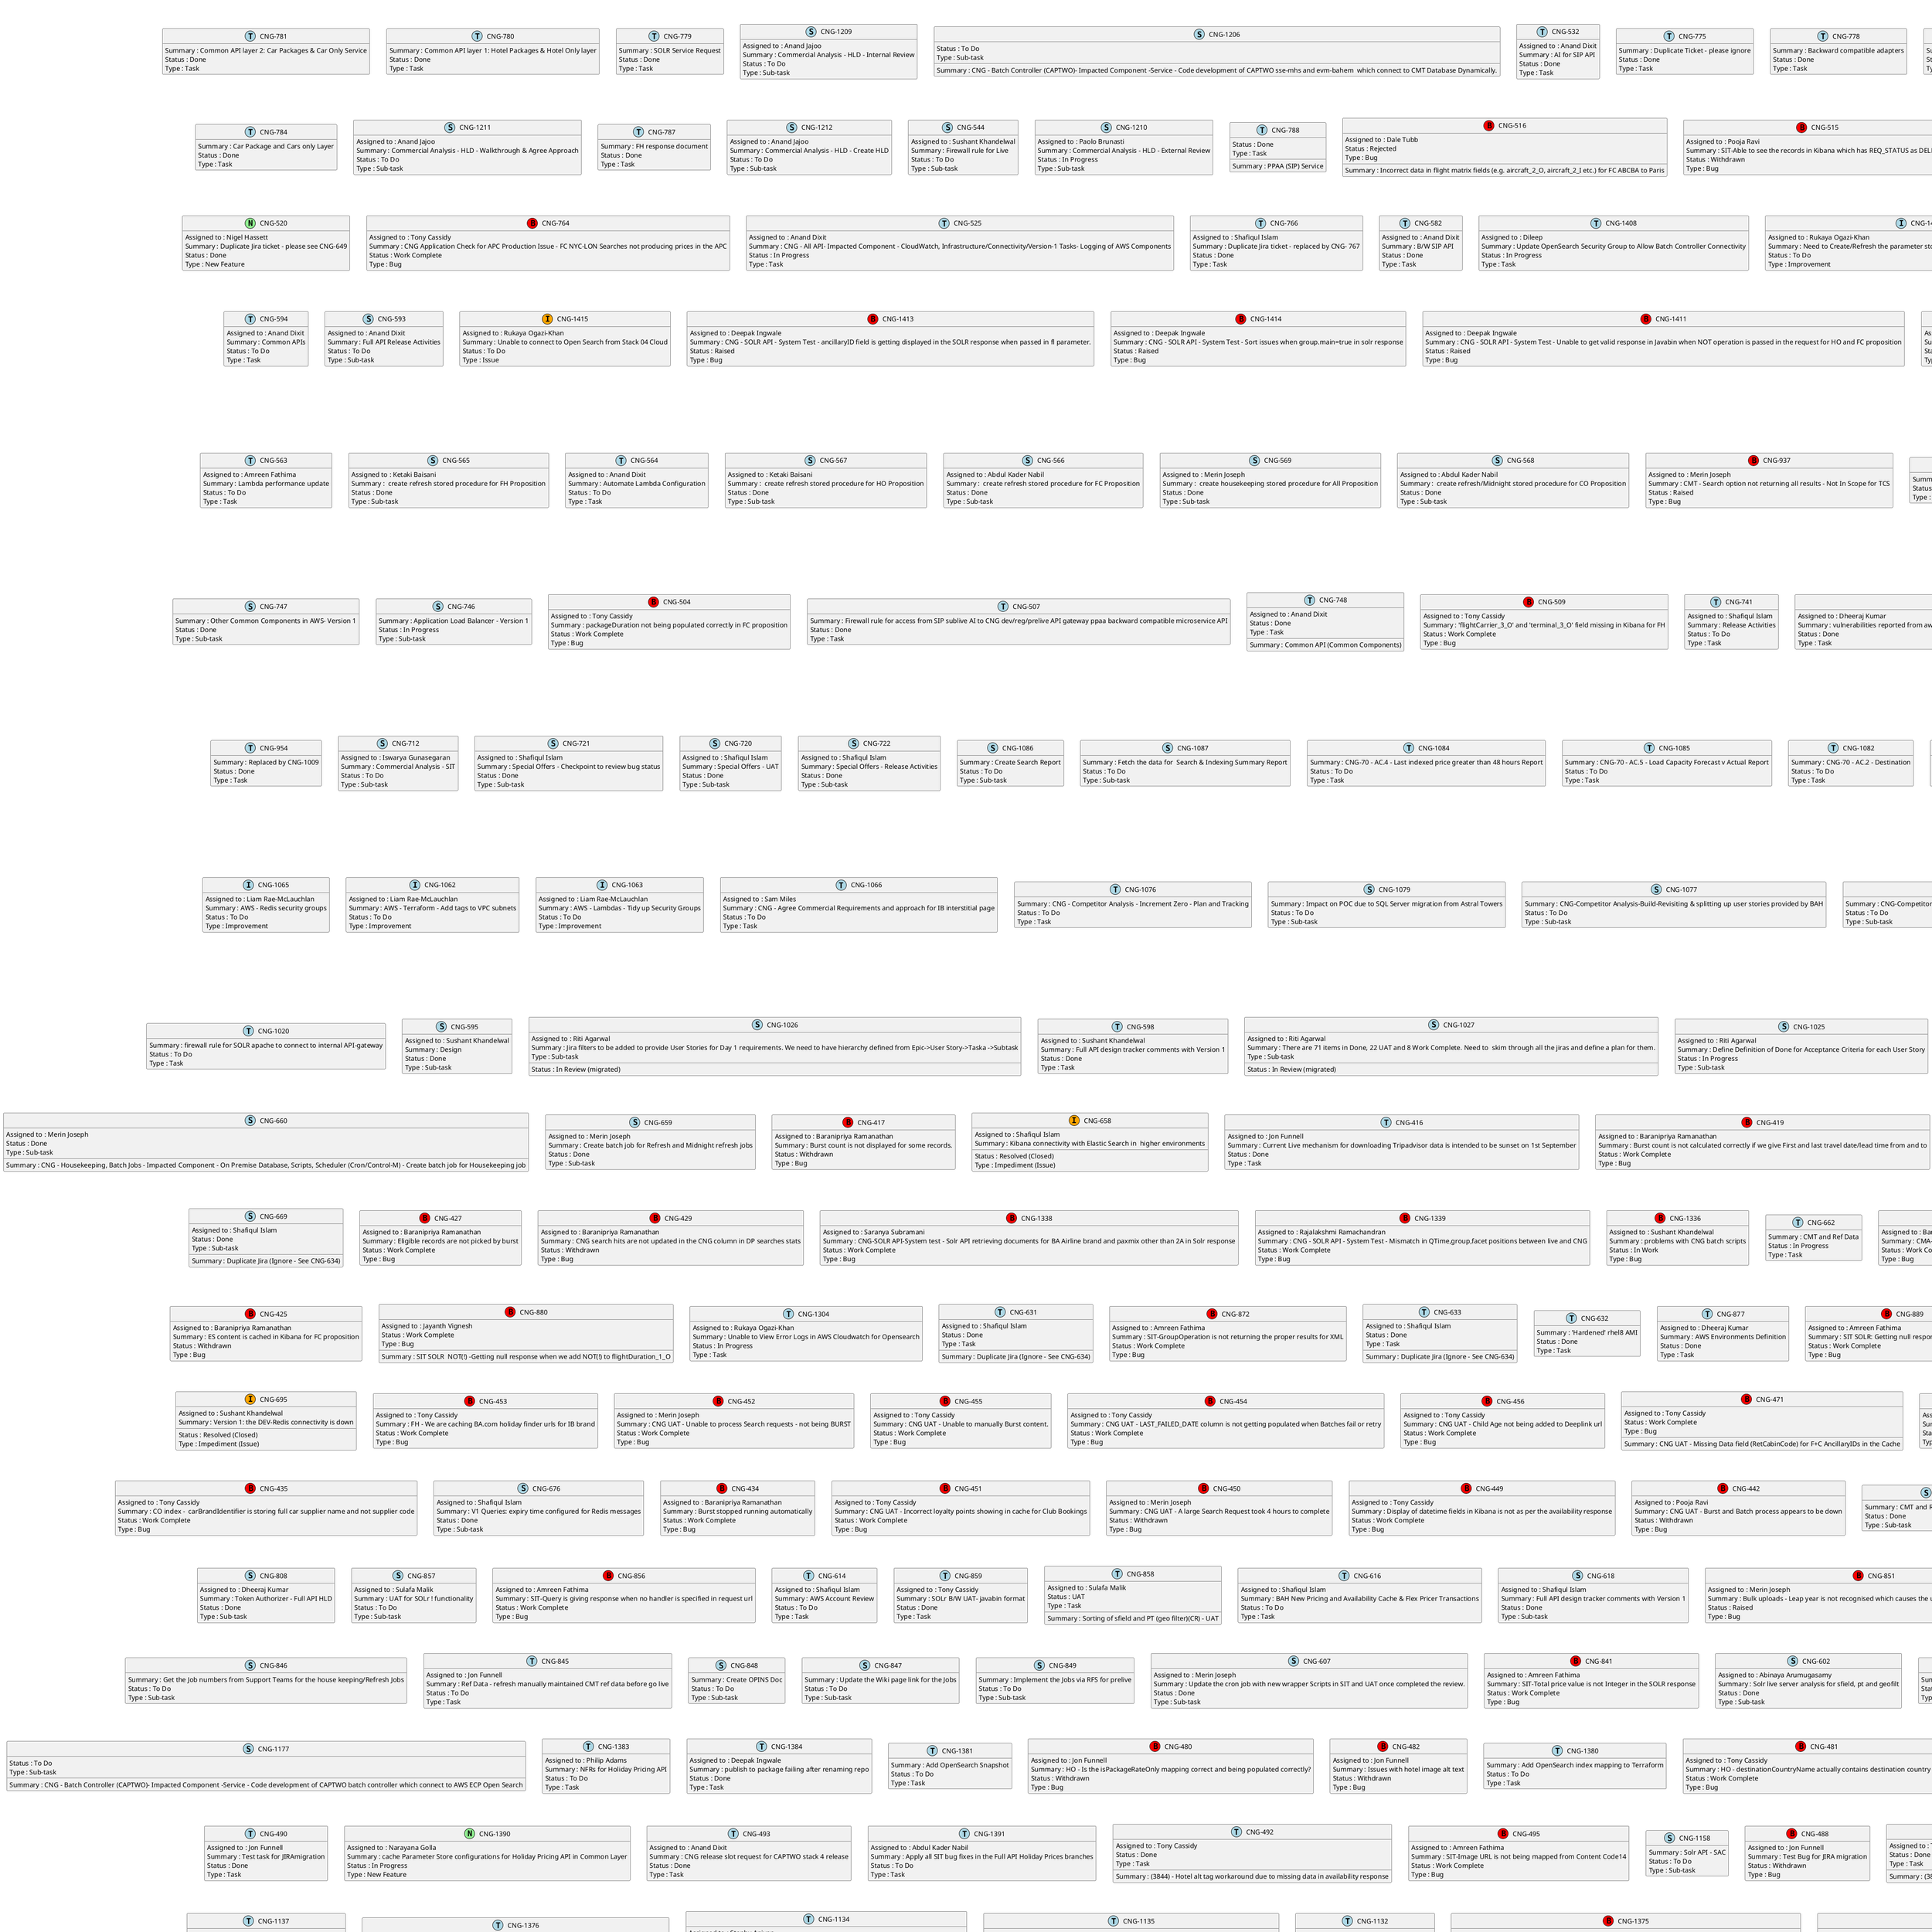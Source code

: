 @startuml
'https://plantuml.com/class-diagram

' GENERATE CLASS DIAGRAM ===========
' Generated at    : Fri May 03 10:09:58 CEST 2024

title Jira Tickets general diagram
hide empty members

legend
Jira Ticket Status
----
(IN UAT) : 7
(In Review (migrated)) : 3
(To Do) : 156
(Done) : 255
(Dev Review) : 3
(Under Investigation) : 2
(UAT) : 3
(In Progress) : 80
(In System Test) : 5
(Work Complete) : 52
(Raised) : 7
(QA) : 7
(Withdrawn) : 5
(Resolved) : 1
(Resolved (Closed)) : 2
(Design Review) : 6
----
Jira Ticket Types
----
(Risks) : 8
(Task) : 387
(Improvement) : 1
(Issue) : 2
(Work Request) : 1
(Bug) : 78
(Sub-task) : 99
(Risk) : 1
(Impediment (Issue)) : 2
(Story) : 11
(New Feature) : 4
end legend


' Jira Tickets =======
class "CNG-781" << (T,lightblue) >> {
  Summary : Common API layer 2: Car Packages & Car Only Service
  Status : Done
  Type : Task
}

class "CNG-780" << (T,lightblue) >> {
  Summary : Common API layer 1: Hotel Packages & Hotel Only layer
  Status : Done
  Type : Task
}

class "CNG-538" << (B,red) >> {
  Assigned to : Anand Dixit
  Summary : ELK is not supporting HTTPS as keys - Issue with Version 1
  Status : Work Complete
  Type : Bug
}

class "CNG-779" << (T,lightblue) >> {
  Summary : SOLR Service Request
  Status : Done
  Type : Task
}

class "CNG-537" << (B,red) >> {
  Assigned to : Shafiqul Islam
  Summary : API deployment pipeline - Issue with Version 1
  Status : Withdrawn
  Type : Bug
}

class "CNG-539" << (B,red) >> {
  Assigned to : Anand Dixit
  Summary : Name change in 2 layers used by lambda - Issue with Version 1
  Status : Raised
  Type : Bug
}

class "CNG-1208" << (T,lightblue) >> {
  Assigned to : Shafiqul Islam
  Summary : Commercial Analysis - HLD
  Status : To Do
  Type : Task
}

class "CNG-1209" << (S,lightblue) >> {
  Assigned to : Anand Jajoo
  Summary : Commercial Analysis - HLD - Internal Review 
  Status : To Do
  Type : Sub-task
}

class "CNG-1206" << (S,lightblue) >> {
  Summary : CNG - Batch Controller (CAPTWO)- Impacted Component -Service - Code development of CAPTWO sse-mhs and evm-bahem  which connect to CMT Database Dynamically.
  Status : To Do
  Type : Sub-task
}

class "CNG-1207" << (S,lightblue) >> {
  Summary : Commercial Analysis - Business Requirements 
  Status : To Do
  Type : Sub-task
}

class "CNG-1204" << (T,lightblue) >> {
  Assigned to : Paolo Brunasti
  Summary : Check Docker Image Source
  Status : Done
  Type : Task
}

class "CNG-772" << (B,red) >> {
  Assigned to : Sushant Khandelwal
  Summary : SIT-Unable to see the Batch Completed record in Kibana
  Status : Work Complete
  Type : Bug
}

class "CNG-530" << (T,lightblue) >> {
  Assigned to : Rukaya Ogazi-Khan
  Summary : Integrating SonarCloud into CI/CD Pipeline
  Status : To Do
  Type : Task
}

class "CNG-1205" << (T,lightblue) >> {
  Assigned to : Sivagami S
  Summary : POC for Open Search Ingestion pipeline
  Status : Done
  Type : Task
}

class "CNG-771" << (T,lightblue) >> {
  Assigned to : Nigel Hassett
  Summary : http between AWS and BAH sqlserver database
  Status : Done
  Type : Task
}

class "CNG-1202" << (T,lightblue) >> {
  Assigned to : Sivagami S
  Summary : Test the connectivity for OS endpoint from stack04
  Status : To Do
  Type : Task
}

class "CNG-774" << (S,lightblue) >> {
  Assigned to : Shafiqul Islam
  Summary : Misc
  Status : Done
  Type : Sub-task
}

class "CNG-532" << (T,lightblue) >> {
  Assigned to : Anand Dixit
  Summary : AI for SIP API 
  Status : Done
  Type : Task
}

class "CNG-1203" << (S,lightblue) >> {
  Assigned to : Shafiqul Islam
  Summary : BA Holidays Pricing Cache API (Full API) - Business Requirements 
  Status : In Progress
  Type : Sub-task
}

class "CNG-773" << (T,lightblue) >> {
  Assigned to : Merin Joseph
  Summary : CNG - Batch (CAPTWO) - Impacted Component - LLD, Service -CR -Special Offers- Impact and Analysis 
  Status : In Progress
  Type : Task
}

class "CNG-531" << (T,lightblue) >> {
  Assigned to : Anand Dixit
  Summary : Send Full API LLD to Iberia when fully complete
  Status : To Do
  Type : Task
}

class "CNG-1200" << (T,lightblue) >> {
  Assigned to : Swagath Ganta
  Summary : Accept TGW attachment in shared accounts
  Status : Done
  Type : Task
}

class "CNG-776" << (T,lightblue) >> {
  Assigned to : Rukaya Ogazi-Khan
  Summary : Change all references of Full API to BA Holidays Pricing Cache API
  Status : To Do
  Type : Task
}

class "CNG-534" << (B,red) >> {
  Assigned to : Shafiqul Islam
  Summary : Kibana URL is not working from on-premise- Issue with Version 1
  Status : Withdrawn
  Type : Bug
}

class "CNG-1201" << (T,lightblue) >> {
  Assigned to : Rukaya Ogazi-Khan
  Summary : Create GitHub Workflows for app repo
  Status : In Progress
  Type : Task
}

class "CNG-775" << (T,lightblue) >> {
  Summary : Duplicate Ticket - please ignore
  Status : Done
  Type : Task
}

class "CNG-533" << (T,lightblue) >> {
  Assigned to : Anand Dixit
  Summary : Burst and Batch Controller- CAP2-ASY04-42 release 
  Status : In Progress
  Type : Task
}

class "CNG-778" << (T,lightblue) >> {
  Summary : Backward compatible adapters
  Status : Done
  Type : Task
}

class "CNG-536" << (B,red) >> {
  Assigned to : Sulafa Malik
  Summary : Deeplink url parameters look to be incorrect
  Status : IN UAT
  Type : Bug
}

class "CNG-777" << (B,red) >> {
  Assigned to : Sulafa Malik
  Summary : CNG - Batch (CAPTWO) - Impacted Component - Service, Elastic Search, Kibana - CNG should not store availability details without a price.  
  Status : IN UAT
  Type : Bug
}

class "CNG-535" << (T,lightblue) >> {
  Assigned to : Anand Dixit
  Summary : Live server log analysis for SOLR responses.
  Status : Done
  Type : Task
}

class "CNG-790" << (T,lightblue) >> {
  Summary : Car Package Service
  Status : Done
  Type : Task
}

class "CNG-792" << (T,lightblue) >> {
  Summary : Cars Service
  Status : Done
  Type : Task
}

class "CNG-550" << (S,lightblue) >> {
  Assigned to : Merin Joseph
  Summary : Live server log analysis for SOLR responses for query handlers
  Status : Done
  Type : Sub-task
}

class "CNG-791" << (T,lightblue) >> {
  Summary : Hotels Service
  Status : Done
  Type : Task
}

class "CNG-549" << (S,lightblue) >> {
  Assigned to : Merin Joseph
  Summary : Live server log analysis for SOLR responses for select handlers
  Status : Done
  Type : Sub-task
}

class "CNG-548" << (T,lightblue) >> {
  Assigned to : Sushant Khandelwal
  Summary : B/W compatible SOLR UAT set up
  Status : In Progress
  Type : Task
}

class "CNG-1219" << (T,lightblue) >> {
  Assigned to : Paolo Brunasti
  Summary : Share output of SonarCloud Report
  Status : Done
  Type : Task
}

class "CNG-1217" << (T,lightblue) >> {
  Assigned to : Rukaya Ogazi-Khan
  Summary : Create DNS Design
  Status : To Do
  Type : Task
}

class "CNG-1218" << (T,lightblue) >> {
  Assigned to : Nigel Hassett
  Summary : Raise DNS Request to CSC
  Status : To Do
  Type : Task
}

class "CNG-1215" << (S,lightblue) >> {
  Assigned to : Anand Jajoo
  Summary : Commercial Analysis - LLD - Internal Review 
  Status : To Do
  Type : Sub-task
}

class "CNG-783" << (T,lightblue) >> {
  Summary : Hotel Packages and Hotels Only Layer
  Status : Done
  Type : Task
}

class "CNG-541" << (S,lightblue) >> {
  Summary : Task 1 
  Status : Done
  Type : Sub-task
}

class "CNG-1216" << (S,lightblue) >> {
  Assigned to : Paolo Brunasti
  Summary : Commercial Analysis - LLD - External Review
  Status : In Progress
  Type : Sub-task
}

class "CNG-782" << (T,lightblue) >> {
  Summary : SOLR Service
  Status : QA
  Type : Task
}

class "CNG-540" << (T,lightblue) >> {
  Summary : Test
  Status : Done
  Type : Task
}

class "CNG-1213" << (S,lightblue) >> {
  Assigned to : Anand Jajoo
  Summary : Commercial Analysis - LLD - Create LLD
  Status : To Do
  Type : Sub-task
}

class "CNG-785" << (T,lightblue) >> {
  Assigned to : BharathKum Sarangarajan
  Summary : Endpoint update in Akamai
  Status : In Progress
  Type : Task
}

class "CNG-543" << (S,lightblue) >> {
  Assigned to : Sushant Khandelwal
  Summary : Firewall rule for Sublive
  Status : To Do
  Type : Sub-task
}

class "CNG-1214" << (S,lightblue) >> {
  Assigned to : Anand Jajoo
  Summary : Commercial Analysis - LLD - Walkthrough
  Status : To Do
  Type : Sub-task
}

class "CNG-784" << (T,lightblue) >> {
  Summary : Car Package and Cars only Layer
  Status : Done
  Type : Task
}

class "CNG-542" << (T,lightblue) >> {
  Assigned to : Abinaya Arumugasamy
  Summary : Solr - XML & JSON Response Format Analysis & Requirements 
  Status : Done
  Type : Task
}

class "CNG-1211" << (S,lightblue) >> {
  Assigned to : Anand Jajoo
  Summary : Commercial Analysis - HLD - Walkthrough & Agree Approach
  Status : To Do
  Type : Sub-task
}

class "CNG-787" << (T,lightblue) >> {
  Summary : FH response document
  Status : Done
  Type : Task
}

class "CNG-545" << (X,lightblue) >> {
  Assigned to : Anand Dixit
  Summary : Need SIP responses from SIP team to work on Response json to XML 
  Status : Resolved
  Type : Risk
}

class "CNG-1212" << (S,lightblue) >> {
  Assigned to : Anand Jajoo
  Summary : Commercial Analysis - HLD - Create HLD
  Status : To Do
  Type : Sub-task
}

class "CNG-786" << (T,lightblue) >> {
  Summary : SOLR API Response Time
  Status : To Do
  Type : Task
}

class "CNG-544" << (S,lightblue) >> {
  Assigned to : Sushant Khandelwal
  Summary : Firewall rule for Live
  Status : To Do
  Type : Sub-task
}

class "CNG-789" << (T,lightblue) >> {
  Summary : Hotel Packages Service
  Status : Done
  Type : Task
}

class "CNG-547" << (T,lightblue) >> {
  Assigned to : Abinaya Arumugasamy
  Summary : B/W compatible SIP UAT set up
  Status : Done
  Type : Task
}

class "CNG-1210" << (S,lightblue) >> {
  Assigned to : Paolo Brunasti
  Summary : Commercial Analysis - HLD - External Review 
  Status : In Progress
  Type : Sub-task
}

class "CNG-788" << (T,lightblue) >> {
  Summary : PPAA (SIP) Service
  Status : Done
  Type : Task
}

class "CNG-546" << (N,lightgreen) >> {
  Assigned to : BharathKum Sarangarajan
  Summary : Redis Authentication
  Status : Done
  Type : New Feature
}

class "CNG-758" << (T,lightblue) >> {
  Summary : Housekeeping Service 
  Status : Done
  Type : Task
}

class "CNG-516" << (B,red) >> {
  Assigned to : Dale Tubb
  Summary : Incorrect data in flight matrix fields (e.g. aircraft_2_O, aircraft_2_I etc.) for FC ABCBA to Paris
  Status : Rejected
  Type : Bug
}

class "CNG-999" << (T,lightblue) >> {
  Assigned to : Amreen Fathima
  Summary : CNG - All API- XDistributor - ST - Different behaviour between APC and CNG when grouping on certain date fields
  Status : QA
  Type : Task
}

class "CNG-757" << (S,lightblue) >> {
  Summary : Other Common Components in AWS 
  Status : Done
  Type : Sub-task
}

class "CNG-515" << (B,red) >> {
  Assigned to : Pooja Ravi
  Summary : SIT-Able to see the records in Kibana which has REQ_STATUS as DELETED.
  Status : Withdrawn
  Type : Bug
}

class "CNG-518" << (T,lightblue) >> {
  Assigned to : Shafiqul Islam
  Summary : CNG - All API- Impacted Component - Elastic Search, Kibana - Confirm how to update Index Mappings for CNG without wiping out indexed data
  Status : UAT
  Type : Task
}

class "CNG-759" << (T,lightblue) >> {
  Summary : Housekeeping Scheduling
  Status : Done
  Type : Task
}

class "CNG-517" << (B,red) >> {
  Assigned to : Tony Cassidy
  Summary : flightReference field is not present in Kibana for FH
  Status : Work Complete
  Type : Bug
}

class "CNG-519" << (B,red) >> {
  Assigned to : Tony Cassidy
  Summary : SIT- When a huge records are pushed for Batch retry at the 3rd Cycle the records are being struck at BATCH_STARTED
  Status : Work Complete
  Type : Bug
}

class "CNG-992" << (B,red) >> {
  Assigned to : Sushant Khandelwal
  Summary : Wrong endpoint captured in SIP URL
  Status : Work Complete
  Type : Bug
}

class "CNG-750" << (S,lightblue) >> {
  Summary : Car Packages (FC) & Cars Only (CO) Layer
  Status : Done
  Type : Sub-task
}

class "CNG-991" << (T,lightblue) >> {
  Summary : Setup of live Kibana features, so that it is ready for Commercial use
  Status : To Do
  Type : Task
}

class "CNG-994" << (R,red) >> {
  Assigned to : Shafiqul Islam
  Summary : AWS Release Process
  Status : To Do
  Type : Risks
}

class "CNG-752" << (S,lightblue) >> {
  Summary : Logging Mechanism
  Status : Done
  Type : Sub-task
}

class "CNG-510" << (B,red) >> {
  Assigned to : Tony Cassidy
  Summary : Propositions (e.g. FH-10151 & CO-10081) - not all AncillaryIDs are being Batched
  Status : Work Complete
  Type : Bug
}

class "CNG-993" << (R,red) >> {
  Assigned to : Sana Fathima
  Summary : LLD Baseline Date impacted due to House Keeping POC
  Status : To Do
  Type : Risks
}

class "CNG-751" << (S,lightblue) >> {
  Assigned to : Abinaya Arumugasamy
  Summary : CNG - Housekeeping - Impacted Component - Lambda -Housekeeping-Lambda
  Status : Done
  Type : Sub-task
}

class "CNG-996" << (R,red) >> {
  Assigned to : Shafiqul Islam
  Summary : Staging Envs To Be Defined
  Status : To Do
  Type : Risks
}

class "CNG-754" << (S,lightblue) >> {
  Assigned to : Amreen Fathima
  Summary : API Gateway
  Status : Done
  Type : Sub-task
}

class "CNG-512" << (B,red) >> {
  Assigned to : Tony Cassidy
  Summary : Unexpected field, 'event.original', present in Kibana for all propositions
  Status : Work Complete
  Type : Bug
}

class "CNG-995" << (R,red) >> {
  Assigned to : Shafiqul Islam
  Summary : NFRs Not Defined
  Status : To Do
  Type : Risks
}

class "CNG-753" << (S,lightblue) >> {
  Summary : Authentication and Authorization - Token Authorizer
  Status : Done
  Type : Sub-task
}

class "CNG-511" << (B,red) >> {
  Assigned to : Tony Cassidy
  Summary : Inconsistent mapping of 'airlineMetal' field between FH & FC
  Status : Work Complete
  Type : Bug
}

class "CNG-998" << (T,lightblue) >> {
  Summary : AWS Lambda - Staging Requirements 
  Status : Done
  Type : Task
}

class "CNG-756" << (S,lightblue) >> {
  Assigned to : Sushant Khandelwal
  Summary : Application Load Balancer 
  Status : Done
  Type : Sub-task
}

class "CNG-514" << (B,red) >> {
  Assigned to : Tony Cassidy
  Summary : HO - Caching incorrect roomTypeCode and roomType
  Status : Work Complete
  Type : Bug
}

class "CNG-997" << (R,red) >> {
  Assigned to : Shafiqul Islam
  Summary : IAG/BAH Review Comments to be made time bound
  Status : To Do
  Type : Risks
}

class "CNG-755" << (S,lightblue) >> {
  Summary : Dynamo DB
  Status : Done
  Type : Sub-task
}

class "CNG-513" << (B,red) >> {
  Assigned to : Tony Cassidy
  Summary : Data Field destinationIATA is blank in Kibana for particular Cities - LON and PAR
  Status : Withdrawn
  Type : Bug
}

class "CNG-770" << (T,lightblue) >> {
  Assigned to : Shafiqul Islam
  Summary : BAH Golden AMIs POC
  Status : Done
  Type : Task
}

class "CNG-769" << (T,lightblue) >> {
  Assigned to : Shafiqul Islam
  Summary : BAH Golden AMIs
  Status : Done
  Type : Task
}

class "CNG-527" << (T,lightblue) >> {
  Assigned to : Sushant Khandelwal
  Summary : Expiry time for messages in Redis
  Status : Done
  Type : Task
}

class "CNG-768" << (T,lightblue) >> {
  Assigned to : Shafiqul Islam
  Summary : CNG - Batch (CAPTWO), All API - Impacted Component - Redis, Elastic Search, Kibana, Infrastructure/Connectivity/Version-1 Tasks - Redis
  Status : Done
  Type : Task
}

class "CNG-526" << (T,lightblue) >> {
  Assigned to : Anand Dixit
  Summary : Monitoring of AWS Components
  Status : Done
  Type : Task
}

class "CNG-529" << (T,lightblue) >> {
  Assigned to : Rukaya Ogazi-Khan
  Summary : AWS Well-Architected Framework
  Status : To Do
  Type : Task
}

class "CNG-528" << (T,lightblue) >> {
  Assigned to : Sushant Khandelwal
  Summary : CNG - Batch - Redis - ST -Redis error monitoring in Batch Controller
  Status : Done
  Type : Task
}

class "CNG-761" << (T,lightblue) >> {
  Summary : B/W compatible SOLR/SIP API environment set up/config
  Status : Done
  Type : Task
}

class "CNG-760" << (T,lightblue) >> {
  Assigned to : Shafiqul Islam
  Summary : CNG - Housekeeping - Impacted Component - Infrastructure/Connectivity/Version-1 Tasks Housekeeping Connectivity
  Status : In Progress
  Type : Task
}

class "CNG-763" << (T,lightblue) >> {
  Assigned to : Shafiqul Islam
  Summary : Go-live Implementation Window
  Status : Done
  Type : Task
}

class "CNG-521" << (B,red) >> {
  Assigned to : Jon Funnell
  Summary : burst controller throws ERROR com.ba.captwo.framework.event.produce.MessageProducerImpl [Dest=BAHCMT.BURST.DATAEVENT.CMH.EVENTS.ALIAS] and [DT=json]
  Status : IN UAT
  Type : Bug
}

class "CNG-762" << (T,lightblue) >> {
  Assigned to : Shafiqul Islam
  Summary : BAH/Commercial Deliveries 
  Status : To Do
  Type : Task
}

class "CNG-520" << (N,lightgreen) >> {
  Assigned to : Nigel Hassett
  Summary : Duplicate Jira ticket - please see CNG-649
  Status : Done
  Type : New Feature
}

class "CNG-765" << (S,lightblue) >> {
  Assigned to : Jon Funnell
  Summary : CMT User Guide
  Status : In Progress
  Type : Sub-task
}

class "CNG-523" << (N,lightgreen) >> {
  Assigned to : Sushant Khandelwal
  Summary : Look at options for encrypting data in transit from batch controller to redis
  Status : Done
  Type : New Feature
}

class "CNG-764" << (B,red) >> {
  Assigned to : Tony Cassidy
  Summary : CNG Application Check for APC Production Issue – FC NYC-LON Searches not producing prices in the APC 
  Status : Work Complete
  Type : Bug
}

class "CNG-522" << (N,lightgreen) >> {
  Assigned to : Nigel Hassett
  Summary : Look at options for compression in redis
  Status : Done
  Type : New Feature
}

class "CNG-767" << (S,lightblue) >> {
  Assigned to : Shafiqul Islam
  Summary : Version 1 CRs to be discussed
  Status : Done
  Type : Sub-task
}

class "CNG-525" << (T,lightblue) >> {
  Assigned to : Anand Dixit
  Summary : CNG - All API- Impacted Component - CloudWatch, Infrastructure/Connectivity/Version-1 Tasks- Logging of AWS Components
  Status : In Progress
  Type : Task
}

class "CNG-766" << (T,lightblue) >> {
  Assigned to : Shafiqul Islam
  Summary : Duplicate Jira ticket - replaced by CNG- 767
  Status : Done
  Type : Task
}

class "CNG-524" << (N,lightgreen) >> {
  Assigned to : Nigel Hassett
  Summary : remove the need for SENTINEL in captwov2 batch controller, just connect directly to Redis
  Status : Done
  Type : New Feature
}

class "CNG-581" << (S,lightblue) >> {
  Assigned to : Abdul Kader Nabil
  Summary : Analysis of different Pax mix from the cache & age ranges in Full API
  Status : Done
  Type : Sub-task
}

class "CNG-580" << (S,lightblue) >> {
  Assigned to : Nigel Hassett
  Summary : Live server log user analysis for SOLR responses for bahpricefeed handlers 
  Status : Done
  Type : Sub-task
}

class "CNG-583" << (S,lightblue) >> {
  Assigned to : Merin Joseph
  Summary : SIP B/W Compatible API Design
  Status : Done
  Type : Sub-task
}

class "CNG-582" << (T,lightblue) >> {
  Assigned to : Anand Dixit
  Summary : B/W SIP API
  Status : Done
  Type : Task
}

class "CNG-1408" << (T,lightblue) >> {
  Assigned to : Dileep
  Summary : Update OpenSearch Security Group to Allow Batch Controller Connectivity
  Status : In Progress
  Type : Task
}

class "CNG-1409" << (I,lightblue) >> {
  Assigned to : Rukaya Ogazi-Khan
  Summary : Need to Create/Refresh the parameter store entries Automatically from Properties file
  Status : To Do
  Type : Improvement
}

class "CNG-1406" << (T,lightblue) >> {
  Assigned to : Philip Adams
  Summary : Design for Connecting From On-Prem to AWS 
  Status : To Do
  Type : Task
}

class "CNG-1407" << (T,lightblue) >> {
  Summary : Design Tracker CNG-873 Done/Archived Jiras
  Status : To Do
  Type : Task
}

class "CNG-1404" << (T,lightblue) >> {
  Assigned to : Philip Adams
  Summary : Authentication of Internal & External users
  Status : To Do
  Type : Task
}

class "CNG-1405" << (T,lightblue) >> {
  Assigned to : Philip Adams
  Summary : Design Pattern for AWS to AWS Connections
  Status : To Do
  Type : Task
}

class "CNG-1402" << (T,lightblue) >> {
  Assigned to : Philip Adams
  Summary : DNS Path for Internal Users via Akamai
  Status : To Do
  Type : Task
}

class "CNG-574" << (S,lightblue) >> {
  Assigned to : Merin Joseph
  Summary : Create a batch job scripts for UBH2101 HOTEL_Refresh
  Status : Done
  Type : Sub-task
}

class "CNG-1403" << (T,lightblue) >> {
  Assigned to : Philip Adams
  Summary : Akamai DNS design for External Users
  Status : To Do
  Type : Task
}

class "CNG-573" << (S,lightblue) >> {
  Assigned to : Merin Joseph
  Summary : Create Stored procedure for refreshing the tables CAR and VEHICLE_PRODUCT_INFO
  Status : Done
  Type : Sub-task
}

class "CNG-1400" << (T,lightblue) >> {
  Assigned to : Philip Adams
  Summary : API DNS Design for Internal Users
  Status : To Do
  Type : Task
}

class "CNG-576" << (S,lightblue) >> {
  Assigned to : Merin Joseph
  Summary : Get New job name for VEHICLE_Refresh and HOTEL_Refresh  Jobs- send mail to CAP Support Team
  Status : Done
  Type : Sub-task
}

class "CNG-1401" << (T,lightblue) >> {
  Assigned to : Philip Adams
  Summary : OpenSearch Private Dashboard Internal User access
  Status : To Do
  Type : Task
}

class "CNG-575" << (S,lightblue) >> {
  Assigned to : Merin Joseph
  Summary : Create a batch job scripts for UBH2102 - VEHICLE_Refresh
  Status : Done
  Type : Sub-task
}

class "CNG-578" << (S,lightblue) >> {
  Assigned to : Merin Joseph
  Summary : Create Opins document for HOTEL_Refresh - UBH2101 
  Status : Done
  Type : Sub-task
}

class "CNG-577" << (S,lightblue) >> {
  Assigned to : Merin Joseph
  Summary : Update the wiki page opins update with new Job numbers
  Status : Done
  Type : Sub-task
}

class "CNG-579" << (S,lightblue) >> {
  Assigned to : Merin Joseph
  Summary : Create Opins document for VEHICLE_Refresh - UBH2102 
  Status : Done
  Type : Sub-task
}

class "CNG-590" << (S,lightblue) >> {
  Assigned to : Shafiqul Islam
  Summary : BA Holidays Pricing Cache API (Full API) - Build
  Status : To Do
  Type : Sub-task
}

class "CNG-592" << (S,lightblue) >> {
  Assigned to : Anand Dixit
  Summary : Full API UAT
  Status : To Do
  Type : Sub-task
}

class "CNG-591" << (S,lightblue) >> {
  Assigned to : Shafiqul Islam
  Summary : BA Holidays Pricing Cache API (Full API) - SIT
  Status : To Do
  Type : Sub-task
}

class "CNG-594" << (T,lightblue) >> {
  Assigned to : Anand Dixit
  Summary : Common APIs
  Status : To Do
  Type : Task
}

class "CNG-593" << (S,lightblue) >> {
  Assigned to : Anand Dixit
  Summary : Full API Release Activities 
  Status : To Do
  Type : Sub-task
}

class "CNG-1415" << (I,orange) >> {
  Assigned to : Rukaya Ogazi-Khan
  Summary : Unable to connect to Open Search from Stack 04 Cloud
  Status : To Do
  Type : Issue
}

class "CNG-1413" << (B,red) >> {
  Assigned to : Deepak Ingwale
  Summary : CNG - SOLR API - System Test - ancillaryID field is getting displayed in the SOLR response when passed in fl parameter.
  Status : Raised
  Type : Bug
}

class "CNG-585" << (S,lightblue) >> {
  Assigned to : Anand Dixit
  Summary : SIP B/W Compatible API SIT
  Status : Done
  Type : Sub-task
}

class "CNG-1414" << (B,red) >> {
  Assigned to : Deepak Ingwale
  Summary : CNG - SOLR API - System Test - Sort issues when group.main=true in solr response
  Status : Raised
  Type : Bug
}

class "CNG-584" << (S,lightblue) >> {
  Assigned to : Merin Joseph
  Summary : SIP B/W Compatible API Build
  Status : Done
  Type : Sub-task
}

class "CNG-1411" << (B,red) >> {
  Assigned to : Deepak Ingwale
  Summary : CNG - SOLR API - System Test - Unable to get valid response in Javabin when NOT operation is passed in the request for HO and FC proposition
  Status : Raised
  Type : Bug
}

class "CNG-587" << (S,lightblue) >> {
  Assigned to : Anand Dixit
  Summary : SIP Release Activities 
  Status : Done
  Type : Sub-task
}

class "CNG-1412" << (B,red) >> {
  Assigned to : Deepak Ingwale
  Summary : CNG - SOLR API - System Test - PricePP is displayed twice in SOLR response when fl=* 
  Status : Raised
  Type : Bug
}

class "CNG-586" << (S,lightblue) >> {
  Assigned to : Anand Dixit
  Summary : SIP UAT
  Status : Done
  Type : Sub-task
}

class "CNG-589" << (S,lightblue) >> {
  Assigned to : Shafiqul Islam
  Summary : BA Holidays Pricing Cache API (Full API) - Design
  Status : In Progress
  Type : Sub-task
}

class "CNG-1410" << (T,lightblue) >> {
  Assigned to : Deepak Ingwale
  Summary : Temporary UAT environment in dev account
  Status : In Progress
  Type : Task
}

class "CNG-588" << (T,lightblue) >> {
  Assigned to : Shafiqul Islam
  Summary : BA Holidays Pricing Cache API (Full API)
  Status : In Progress
  Type : Task
}

class "CNG-561" << (T,lightblue) >> {
  Assigned to : Abinaya Arumugasamy
  Summary : SOLAR API Data Mapping - SIT
  Status : Done
  Type : Task
}

class "CNG-560" << (S,lightblue) >> {
  Summary : Solr API - Release Activities/Prerequisites 
  Status : To Do
  Type : Sub-task
}

class "CNG-559" << (S,lightblue) >> {
  Assigned to : Sulafa Malik
  Summary : Solr API - UAT
  Status : To Do
  Type : Sub-task
}

class "CNG-794" << (T,lightblue) >> {
  Assigned to : Sushant Khandelwal
  Summary : Endpoint update in F5
  Status : Done
  Type : Task
}

class "CNG-552" << (S,lightblue) >> {
  Assigned to : Merin Joseph
  Summary : Live server log analysis for SOLR responses for hfHandler handlers
  Status : Done
  Type : Sub-task
}

class "CNG-793" << (T,lightblue) >> {
  Summary : AWS Common Components (Logs, Layers)
  Status : Done
  Type : Task
}

class "CNG-551" << (S,lightblue) >> {
  Assigned to : Merin Joseph
  Summary : Live server log analysis for SOLR responses for browse handlers
  Status : Done
  Type : Sub-task
}

class "CNG-796" << (B,red) >> {
  Assigned to : Amreen Fathima
  Summary : SIT-Different Data types Observed in SIT KIBANA and e2e Data Mapping
  Status : Work Complete
  Type : Bug
}

class "CNG-554" << (S,lightblue) >> {
  Assigned to : Merin Joseph
  Summary : Live server log analysis for SOLR responses for cabinupgrade  handlers
  Status : Done
  Type : Sub-task
}

class "CNG-795" << (T,lightblue) >> {
  Assigned to : Shafiqul Islam
  Summary : CNG Working Group/General Actions
  Status : In Progress
  Type : Task
}

class "CNG-553" << (S,lightblue) >> {
  Assigned to : Merin Joseph
  Summary : Live server log analysis for SOLR responses for bahpricefeed handlers
  Status : Done
  Type : Sub-task
}

class "CNG-798" << (S,lightblue) >> {
  Summary : Anand to provide high level timelines for Special Offers 
  Status : Done
  Type : Sub-task
}

class "CNG-556" << (S,lightblue) >> {
  Assigned to : Shafiqul Islam
  Summary : Solr API - Analysis & Design
  Status : Dev Review
  Type : Sub-task
}

class "CNG-797" << (B,red) >> {
  Assigned to : Amreen Fathima
  Summary : SIT: Unable to get the SOLR Response for Total Price field
  Status : Work Complete
  Type : Bug
}

class "CNG-555" << (T,lightblue) >> {
  Summary : Solr API
  Status : In Progress
  Type : Task
}

class "CNG-558" << (S,lightblue) >> {
  Summary : Solr API - SIT
  Status : To Do
  Type : Sub-task
}

class "CNG-799" << (S,lightblue) >> {
  Assigned to : Anand Dixit
  Summary : Anand to add https://iagtech.atlassian.net/browse/CNG-708 to the SOLR plan - this is a dependency for UAT to commence
  Status : Done
  Type : Sub-task
}

class "CNG-557" << (S,lightblue) >> {
  Assigned to : Shafiqul Islam
  Summary : Solr API - Build
  Status : In Progress
  Type : Sub-task
}

class "CNG-570" << (T,lightblue) >> {
  Summary : Logging & Monitoring Governance in AWS
  Status : To Do
  Type : Task
}

class "CNG-572" << (S,lightblue) >> {
  Assigned to : Merin Joseph
  Summary : Create Stored procedure for refreshing the tables HOTELS , HOTEL_PRODUCT_INFO and HOTELS_EXCEPTIONS
  Status : Done
  Type : Sub-task
}

class "CNG-571" << (T,lightblue) >> {
  Assigned to : Shafiqul Islam
  Summary : Kayak and Travel Supermarket 
  Status : To Do
  Type : Task
}

class "CNG-563" << (T,lightblue) >> {
  Assigned to : Amreen Fathima
  Summary : Lambda performance update
  Status : To Do
  Type : Task
}

class "CNG-562" << (T,lightblue) >> {
  Assigned to : Sushant Khandelwal
  Summary : CNG - All API - Infrastructure - Build - AWS Inspector Scan Infra vulnerabilities
  Status : Done
  Type : Task
}

class "CNG-565" << (S,lightblue) >> {
  Assigned to : Ketaki Baisani
  Summary :  create refresh stored procedure for FH Proposition
  Status : Done
  Type : Sub-task
}

class "CNG-564" << (T,lightblue) >> {
  Assigned to : Anand Dixit
  Summary : Automate Lambda Configuration
  Status : To Do
  Type : Task
}

class "CNG-567" << (S,lightblue) >> {
  Assigned to : Ketaki Baisani
  Summary :  create refresh stored procedure for HO Proposition
  Status : Done
  Type : Sub-task
}

class "CNG-566" << (S,lightblue) >> {
  Assigned to : Abdul Kader Nabil
  Summary :  create refresh stored procedure for FC Proposition
  Status : Done
  Type : Sub-task
}

class "CNG-569" << (S,lightblue) >> {
  Assigned to : Merin Joseph
  Summary :  create housekeeping stored procedure for All Proposition
  Status : Done
  Type : Sub-task
}

class "CNG-568" << (S,lightblue) >> {
  Assigned to : Abdul Kader Nabil
  Summary :  create refresh/Midnight stored procedure for CO Proposition
  Status : Done
  Type : Sub-task
}

class "CNG-934" << (T,lightblue) >> {
  Summary : Full API - Add response schemas for other propositions - Design
  Status : Done
  Type : Task
}

class "CNG-933" << (T,lightblue) >> {
  Summary : Full API - Akamai flow to be added - Design
  Status : Done
  Type : Task
}

class "CNG-936" << (B,red) >> {
  Assigned to : Abinaya Arumugasamy
  Summary : SIT SIP-  Special Characters are not being shown properly
  Status : Work Complete
  Type : Bug
}

class "CNG-935" << (S,lightgreen) >> {
  Summary : Implement NOT logic for full API
  Status : To Do
  Type : Story
}

class "CNG-938" << (B,red) >> {
  Assigned to : Sushant Khandelwal
  Summary : SIT: Unable to see records in the Kibana
  Status : Work Complete
  Type : Bug
}

class "CNG-937" << (B,red) >> {
  Assigned to : Merin Joseph
  Summary : CMT - Search option not returning all results - Not In Scope for TCS
  Status : Raised
  Type : Bug
}

class "CNG-939" << (S,lightblue) >> {
  Summary : SIP - Environment Set up  & Configuration 
  Status : Done
  Type : Sub-task
}

class "CNG-930" << (T,lightblue) >> {
  Summary : SIP - Baseline & Sign Off LLD
  Status : Done
  Type : Task
}

class "CNG-932" << (T,lightblue) >> {
  Summary : Token Authorizer - Baseline & Sign Off LLD
  Status : To Do
  Type : Task
}

class "CNG-931" << (T,lightblue) >> {
  Summary : Full API - Baseline & Sign Off LLD
  Status : Done
  Type : Task
}

class "CNG-945" << (B,red) >> {
  Assigned to : Rajeswari Vijayal Neelakantan
  Summary : SIT SIP- Datatype differ in CNG SIP API for AveragePricePerPerson
  Status : Work Complete
  Type : Bug
}

class "CNG-703" << (S,lightblue) >> {
  Assigned to : Shafiqul Islam
  Summary : CNG - Full API- Lambda - ST- API / Lambda testing
  Status : Done
  Type : Sub-task
}

class "CNG-944" << (W,lightblue) >> {
  Assigned to : Scott Nimmo
  Summary : Need Schema details for On-Prem DB 
  Status : To Do
  Type : Work Request
}

class "CNG-702" << (S,lightblue) >> {
  Assigned to : Shafiqul Islam
  Summary : Create DNS & certificates for BAH Cache
  Status : Done
  Type : Sub-task
}

class "CNG-947" << (T,lightblue) >> {
  Assigned to : BharathKum Sarangarajan
  Summary : Solr - AWS Parameter Store - Design
  Status : Done
  Type : Task
}

class "CNG-705" << (S,lightblue) >> {
  Assigned to : Shafiqul Islam
  Summary : CNG - Full API- Layers - ST- Name change in 2 layers used by lambda
  Status : Done
  Type : Sub-task
}

class "CNG-946" << (N,lightgreen) >> {
  Summary : CNG - Full API- Impacted Component - LLD, Elastic Search, Layers, Lambda - CR - Implement Boost logic for full API - Not In Scope for TCS
  Status : To Do
  Type : New Feature
}

class "CNG-704" << (S,lightblue) >> {
  Assigned to : Shafiqul Islam
  Summary : CNG - Batch (CAPTWO), All API- Impacted Component - Elastic Search, Kibana, Infrastructure/Connectivity/Version-1 Tasks - Adopt HTTPS between internal ELK services
  Status : Done
  Type : Sub-task
}

class "CNG-949" << (T,lightblue) >> {
  Summary : CNG - SOLR API- AWS Parameter Store - ST 
  Status : To Do
  Type : Task
}

class "CNG-707" << (S,lightgreen) >> {
  Assigned to : Deepak Ingwale
  Summary : Rename the 'Full API' to 'BA Holidays Pricing Cache API'
  Status : To Do
  Type : Story
}

class "CNG-948" << (T,lightblue) >> {
  Assigned to : Sushant Khandelwal
  Summary : Solr - AWS Parameter Store - Build
  Status : Done
  Type : Task
}

class "CNG-706" << (B,red) >> {
  Assigned to : Amreen Fathima
  Summary : SIT- Record Status is not being updated properly
  Status : Work Complete
  Type : Bug
}

class "CNG-709" << (T,lightblue) >> {
  Assigned to : Anand Dixit
  Summary : Commercial Analysis Delivery
  Status : To Do
  Type : Task
}

class "CNG-708" << (B,red) >> {
  Assigned to : Amreen Fathima
  Summary : CNG - SOLR API - NOT(!) Logic
  Status : In System Test
  Type : Bug
}

class "CNG-941" << (S,lightblue) >> {
  Summary : Token Authorizer Environment Set Up & Configuration
  Status : Done
  Type : Sub-task
}

class "CNG-940" << (S,lightblue) >> {
  Summary : Full API Environment Set Up & Configuration 
  Status : To Do
  Type : Sub-task
}

class "CNG-943" << (T,lightblue) >> {
  Summary : SIP - Akamai flow to be added - Design
  Status : Done
  Type : Task
}

class "CNG-701" << (S,lightblue) >> {
  Assigned to : Shafiqul Islam
  Summary : CNG - Full API- Kibana - ST- (ELK) Kibana Access
  Status : Done
  Type : Sub-task
}

class "CNG-942" << (S,lightblue) >> {
  Summary : CNG - Housekeeping - Impacted Component-Lambda, Infrastructure/Connectivity/Version-1 Tasks - House Keeping Environment Set Up & Configuration
  Status : To Do
  Type : Sub-task
}

class "CNG-700" << (T,lightblue) >> {
  Assigned to : Shafiqul Islam
  Summary : Change Requests 
  Status : To Do
  Type : Task
}

class "CNG-919" << (T,lightblue) >> {
  Summary : Solr - NOT(!) Logic - Build
  Status : Done
  Type : Task
}

class "CNG-912" << (T,lightblue) >> {
  Assigned to : Dheeraj Kumar
  Summary : Update the BA Resource Deployment & Validation spreadsheet
  Status : Done
  Type : Task
}

class "CNG-911" << (T,lightblue) >> {
  Summary : Full API Environment Variables & Configuration Parameters
  Status : Done
  Type : Task
}

class "CNG-914" << (T,lightblue) >> {
  Summary : Log Analysis 
  Status : Done
  Type : Task
}

class "CNG-913" << (T,lightblue) >> {
  Assigned to : Dheeraj Kumar
  Summary : Review Comments & Baselined Sections of LLDs
  Status : Done
  Type : Task
}

class "CNG-916" << (B,red) >> {
  Assigned to : Stephy Aniyan
  Summary : SOLr b/w - differences in default response type for some handlers between live and dev
  Status : In System Test
  Type : Bug
}

class "CNG-915" << (B,red) >> {
  Assigned to : Amreen Fathima
  Summary : SIT SIP- Different Timezone is shown in existing SIP API and New SIP API
  Status : Work Complete
  Type : Bug
}

class "CNG-918" << (T,lightblue) >> {
  Summary : Solr - NOT(!) Logic - Design
  Status : Done
  Type : Task
}

class "CNG-917" << (T,lightblue) >> {
  Assigned to : Shafiqul Islam
  Summary : Define approach and process for version upgrades across the e2e CNG environments post go live
  Status : To Do
  Type : Task
}

class "CNG-910" << (T,lightblue) >> {
  Assigned to : Abinaya Arumugasamy
  Summary : SIP - Environment Variables & Configuration Parameters
  Status : Done
  Type : Task
}

class "CNG-923" << (T,lightblue) >> {
  Assigned to : Deepak Ingwale
  Summary : Solr - NOT(-) Logic - Build
  Status : Done
  Type : Task
}

class "CNG-922" << (T,lightblue) >> {
  Summary : Solr - NOT(-) Logic - Design
  Status : Done
  Type : Task
}

class "CNG-925" << (T,lightblue) >> {
  Assigned to : Merin Joseph
  Summary : Password for UAT CMT DB expires in 6 days time 
  Status : Done
  Type : Task
}

class "CNG-924" << (T,lightblue) >> {
  Summary : CNG - SOLR API- Lambda - ST-NOT(-) Logic 
  Status : To Do
  Type : Task
}

class "CNG-927" << (T,lightblue) >> {
  Assigned to : Deepak Ingwale
  Summary : Solr - ^(boost) Logic - Build
  Status : Done
  Type : Task
}

class "CNG-926" << (T,lightblue) >> {
  Summary : Solr - ^(boost) Logic - Design
  Status : Done
  Type : Task
}

class "CNG-929" << (T,lightblue) >> {
  Summary : Solr - Baseline & Sign Off LLD 
  Status : Done
  Type : Task
}

class "CNG-928" << (T,lightblue) >> {
  Summary : CNG - SOLR API- Lambda - ST- ^(boost) Logic
  Status : To Do
  Type : Task
}

class "CNG-921" << (T,lightblue) >> {
  Assigned to : Shafiqul Islam
  Summary : Solr - NOT(!) Logic - CR
  Status : Done
  Type : Task
}

class "CNG-920" << (T,lightblue) >> {
  Summary : Solr - NOT(!) Logic - SIT
  Status : Done
  Type : Task
}

class "CNG-978" << (B,red) >> {
  Assigned to : Amreen Fathima
  Summary : Midnight refresh and Housekeeping Job is not being Scheduled
  Status : Work Complete
  Type : Bug
}

class "CNG-736" << (S,lightblue) >> {
  Assigned to : Anand Dixit
  Summary : Full API checkpoint to review bug status
  Status : To Do
  Type : Sub-task
}

class "CNG-977" << (S,lightblue) >> {
  Assigned to : Paolo Brunasti
  Summary : Commercial Analysis - LLD - External Review
  Status : Design Review
  Type : Sub-task
}

class "CNG-735" << (S,lightblue) >> {
  Assigned to : Anand Dixit
  Summary : SIP checkpoint review bug status
  Status : Done
  Type : Sub-task
}

class "CNG-738" << (T,lightblue) >> {
  Summary : Token Authorizer - Full API 
  Status : Done
  Type : Task
}

class "CNG-979" << (B,red) >> {
  Assigned to : Amreen Fathima
  Summary : Records are not being updated with proper Status
  Status : Work Complete
  Type : Bug
}

class "CNG-737" << (T,lightblue) >> {
  Summary : Scheduling house keeping jobs on AWS Event bridge - Version 1
  Status : To Do
  Type : Task
}

class "CNG-739" << (T,lightblue) >> {
  Assigned to : Shafiqul Islam
  Summary : Transition to BAU
  Status : To Do
  Type : Task
}

class "CNG-970" << (B,red) >> {
  Assigned to : Jayanth Vignesh
  Summary : SIT SIP- Inbound date is not being consider when a SIP response is created.
  Status : Work Complete
  Type : Bug
}

class "CNG-972" << (T,lightblue) >> {
  Assigned to : Anand Jajoo
  Summary : Internal Review - HLD
  Status : Done
  Type : Task
}

class "CNG-730" << (S,lightblue) >> {
  Assigned to : Sulafa Malik
  Summary : House Keeping UAT
  Status : To Do
  Type : Sub-task
}

class "CNG-971" << (T,lightblue) >> {
  Assigned to : Rosy Mary
  Summary : High level Design Document Preparation - HLD
  Status : Done
  Type : Task
}

class "CNG-974" << (T,lightblue) >> {
  Assigned to : Pragya Singhal
  Summary : Return the full results set regardless of result size from ES and insertion of records into the destination table w.r.t ES results which may contain commas ,wildcards etc.
  Status : To Do
  Type : Task
}

class "CNG-732" << (S,lightblue) >> {
  Assigned to : Anand Dixit
  Summary : Loud Live Requirements 
  Status : In Progress
  Type : Sub-task
}

class "CNG-973" << (T,lightblue) >> {
  Assigned to : Jon Funnell
  Summary : External Review - CA HLD
  Status : Done
  Type : Task
}

class "CNG-731" << (S,lightblue) >> {
  Summary : House Keeping Release
  Status : To Do
  Type : Sub-task
}

class "CNG-976" << (S,lightblue) >> {
  Assigned to : Rosy Mary
  Summary : Internal Review - LLD
  Status : Done
  Type : Sub-task
}

class "CNG-734" << (T,lightblue) >> {
  Assigned to : Anand Dixit
  Summary : SOLR SOLR B/W Compatible checkpoint to review bug status
  Status : To Do
  Type : Task
}

class "CNG-975" << (T,lightblue) >> {
  Assigned to : Anand Jajoo
  Summary : Commercial Analysis - LLD
  Status : In Progress
  Type : Task
}

class "CNG-733" << (T,lightblue) >> {
  Assigned to : Shafiqul Islam
  Summary : AWS Infrastructure
  Status : In Progress
  Type : Task
}

class "CNG-990" << (T,lightblue) >> {
  Assigned to : Dheeraj Kumar
  Summary : Production Readiness -  Data Recovery
  Status : To Do
  Type : Task
}

class "CNG-989" << (T,lightblue) >> {
  Assigned to : Dheeraj Kumar
  Summary : Production Readiness -  Data Migration Plan
  Status : To Do
  Type : Task
}

class "CNG-747" << (S,lightblue) >> {
  Summary : Other Common Components in AWS- Version 1 
  Status : Done
  Type : Sub-task
}

class "CNG-505" << (T,lightblue) >> {
  Assigned to : Nigel Hassett
  Summary : Firewall rule for SUBLIVE CAPTWOv2 Stack4 sublive servers to access sentinel/redis in dev/reg/prelive CNG AWS accounts via Global Cloud Connect
  Status : Done
  Type : Task
}

class "CNG-988" << (R,red) >> {
  Summary : AWS Development Environment
  Status : To Do
  Type : Risks
}

class "CNG-746" << (S,lightblue) >> {
  Summary : Application Load Balancer - Version 1 
  Status : In Progress
  Type : Sub-task
}

class "CNG-504" << (B,red) >> {
  Assigned to : Tony Cassidy
  Summary : packageDuration not being populated correctly in FC proposition
  Status : Work Complete
  Type : Bug
}

class "CNG-749" << (S,lightblue) >> {
  Summary : Hotel Packages (FH) & Hotels Only (HO) Layer
  Status : Done
  Type : Sub-task
}

class "CNG-507" << (T,lightblue) >> {
  Summary : Firewall rule for access from SIP sublive AI to CNG dev/reg/prelive API gateway ppaa backward compatible microservice API
  Status : Done
  Type : Task
}

class "CNG-748" << (T,lightblue) >> {
  Assigned to : Anand Dixit
  Summary : Common API (Common Components)
  Status : Done
  Type : Task
}

class "CNG-506" << (T,lightblue) >> {
  Summary : Firewall rule for access from browsers within BA network to sublive kibana instances in dev/reg/prelive CNG AWS accounts
  Status : To Do
  Type : Task
}

class "CNG-509" << (B,red) >> {
  Assigned to : Tony Cassidy
  Summary : 'flightCarrier_3_O' and 'terminal_3_O' field missing in Kibana for FH
  Status : Work Complete
  Type : Bug
}

class "CNG-508" << (T,lightblue) >> {
  Assigned to : Rukaya Ogazi-Khan
  Summary : raise firewall rule for access from dev/reg/prelive housekeeping lambda to sublive DP Ground Cost Cache database
  Status : To Do
  Type : Task
}

class "CNG-981" << (T,lightblue) >> {
  Summary : Testing connectivity on prem to aws on 09-Aug-23 and 23-Aug-23
  Status : Done
  Type : Task
}

class "CNG-980" << (T,lightblue) >> {
  Assigned to : Nigel Hassett
  Summary : Connecting from on-prem to AWS
  Status : Done
  Type : Task
}

class "CNG-983" << (B,red) >> {
  Assigned to : Sushant Khandelwal
  Summary : CNG - All API - Lambda, Layers - Build - AWS inspector warnings for lambda microservices
  Status : Withdrawn
  Type : Bug
}

class "CNG-741" << (T,lightblue) >> {
  Assigned to : Shafiqul Islam
  Summary : Release Activities 
  Status : To Do
  Type : Task
}

class "CNG-982" << (T,lightblue) >> {
  Assigned to : Dheeraj Kumar
  Summary : vulnerabilities reported from aws inspector in dev environment should be fixed as part of code fix
  Status : Done
  Type : Task
}

class "CNG-740" << (T,lightblue) >> {
  Assigned to : Shafiqul Islam
  Summary : AHP Support Model
  Status : To Do
  Type : Task
}

class "CNG-985" << (T,lightblue) >> {
  Assigned to : Liam Rae-McLauchlan
  Summary : Upgrade to latest Redis/ELK stack when re-vending accounts 
  Status : Done
  Type : Task
}

class "CNG-743" << (S,lightblue) >> {
  Summary : Hotel Packages (FH) & Hotels Only (HO) Layer - Build 
  Status : Done
  Type : Sub-task
}

class "CNG-984" << (T,lightblue) >> {
  Summary : RAID Log
  Status : To Do
  Type : Task
}

class "CNG-742" << (T,lightblue) >> {
  Summary : Common API Build
  Status : To Do
  Type : Task
}

class "CNG-500" << (B,red) >> {
  Assigned to : Jon Funnell
  Summary : CNG - Batch (CAPTWO) - Impacted Component - Service -CMT - Unable to load searches with OJ location types other than city for FH and HO propositions. APC can do this. - Not In Scope for TCS
  Status : Under Investigation
  Type : Bug
}

class "CNG-987" << (R,red) >> {
  Summary : DNS for Dev Environment  API URLs
  Status : To Do
  Type : Risks
}

class "CNG-745" << (S,lightblue) >> {
  Summary : API Gateway - Version 1 
  Status : Done
  Type : Sub-task
}

class "CNG-503" << (B,red) >> {
  Assigned to : Jon Funnell
  Summary : CMT - Unable to set 'First Travel Date' & 'Last Travel Date' to the same date
  Status : Work Complete
  Type : Bug
}

class "CNG-986" << (W,lightblue) >> {
  Assigned to : Shafiqul Islam
  Summary : Request Jira Convention/Guide  for CNG Project 
  Status : Done
  Type : Work Request
}

class "CNG-744" << (S,lightblue) >> {
  Summary : Car Packages (FC) & Cars Only (CO) Layer - Build
  Status : Done
  Type : Sub-task
}

class "CNG-502" << (B,red) >> {
  Assigned to : Jon Funnell
  Summary : Incorrect special offer captured in Kibana
  Status : Raised
  Type : Bug
}

class "CNG-956" << (T,lightblue) >> {
  Summary : SIP - AWS Parameter Store - Build
  Status : Done
  Type : Task
}

class "CNG-714" << (S,lightblue) >> {
  Summary : Commercial Analysis - Checkpoint to review bug status
  Status : Done
  Type : Sub-task
}

class "CNG-955" << (T,lightblue) >> {
  Summary : SIP - AWS Parameter Store - Design
  Status : Done
  Type : Task
}

class "CNG-713" << (S,lightblue) >> {
  Assigned to : Iswarya Gunasegaran
  Summary : Commercial Analysis - UAT
  Status : To Do
  Type : Sub-task
}

class "CNG-958" << (T,lightblue) >> {
  Summary : Full API - AWS Parameter Store - Design
  Status : Done
  Type : Task
}

class "CNG-716" << (T,lightblue) >> {
  Assigned to : Shafiqul Islam
  Summary : Special Offers
  Status : Done
  Type : Task
}

class "CNG-957" << (T,lightblue) >> {
  Summary : CNG - SIP API- AWS Parameter Store -ST
  Status : Done
  Type : Task
}

class "CNG-715" << (S,lightblue) >> {
  Assigned to : Iswarya Gunasegaran
  Summary : Commercial Analysis - Release Activities
  Status : To Do
  Type : Sub-task
}

class "CNG-718" << (S,lightblue) >> {
  Assigned to : Shafiqul Islam
  Summary : Special Offers - Build
  Status : Done
  Type : Sub-task
}

class "CNG-959" << (T,lightblue) >> {
  Summary : Full API - AWS Parameter Store - Build
  Status : Done
  Type : Task
}

class "CNG-717" << (S,lightblue) >> {
  Assigned to : Shafiqul Islam
  Summary : Special Offers - Design
  Status : Done
  Type : Sub-task
}

class "CNG-719" << (S,lightblue) >> {
  Assigned to : Shafiqul Islam
  Summary : Special Offers - SIT
  Status : Done
  Type : Sub-task
}

class "CNG-950" << (T,lightblue) >> {
  Assigned to : Anand Jajoo
  Summary : Elastic SQL query implementation
  Status : Done
  Type : Task
}

class "CNG-952" << (T,lightblue) >> {
  Summary : Housekeeping - Baseline and Sign Off LLD
  Status : To Do
  Type : Task
}

class "CNG-710" << (S,lightblue) >> {
  Assigned to : Shafiqul Islam
  Summary : Commercial Analysis - Design
  Status : To Do
  Type : Sub-task
}

class "CNG-951" << (T,lightblue) >> {
  Assigned to : Anand Jajoo
  Summary : Dynamic data insertion in DB irrespective of table rows and column
  Status : Done
  Type : Task
}

class "CNG-954" << (T,lightblue) >> {
  Summary : Replaced by CNG-1009
  Status : Done
  Type : Task
}

class "CNG-712" << (S,lightblue) >> {
  Assigned to : Iswarya Gunasegaran
  Summary : Commercial Analysis - SIT
  Status : To Do
  Type : Sub-task
}

class "CNG-953" << (T,lightblue) >> {
  Assigned to : Nigel Hassett
  Summary : IB Access to Test Environments 
  Status : To Do
  Type : Task
}

class "CNG-711" << (S,lightblue) >> {
  Assigned to : Iswarya Gunasegaran
  Summary : Commercial Analysis - Build
  Status : To Do
  Type : Sub-task
}

class "CNG-967" << (T,lightblue) >> {
  Summary : SIP - External Consumers - Build
  Status : Done
  Type : Task
}

class "CNG-725" << (S,lightblue) >> {
  Assigned to : Merin Joseph
  Summary : CNG - Housekeeping, Batch Jobs - Impacted Component - On Premise Database, Scripts, Scheduler (Cron/Control-M) - House Keeping Build - On Prem
  Status : In Progress
  Type : Sub-task
}

class "CNG-966" << (B,red) >> {
  Assigned to : Nigel Hassett
  Summary : CNG - Batch - Xdistributor- ST - inconsistent sessionid formats from captwov2 stack 4 batch controller
  Status : Work Complete
  Type : Bug
}

class "CNG-724" << (S,lightblue) >> {
  Summary : CNG - Housekeeping - Impacted Component -  LLD -House Keeping Design
  Status : In Progress
  Type : Sub-task
}

class "CNG-969" << (B,red) >> {
  Assigned to : Jayanth Vignesh
  Summary : SIT SIP- Checkout dates  not populated correctly in SIP Response
  Status : Work Complete
  Type : Bug
}

class "CNG-727" << (S,lightblue) >> {
  Summary : CNG - Housekeeping, Batch Jobs - Impacted Component - On Premise Database, Scripts, Scheduler (Cron/Control-M) - House Keeping Unit Testing - On Prem
  Status : In Progress
  Type : Sub-task
}

class "CNG-968" << (T,lightblue) >> {
  Summary : SIP - External Consumers - SIT
  Status : Done
  Type : Task
}

class "CNG-726" << (S,lightblue) >> {
  Assigned to : Abinaya Arumugasamy
  Summary : CNG - Housekeeping - Impacted Component - Elastic Search, Layers, Lambda, Scripts, Event Bridge, Infrastructure/Connectivity/Version-1 Tasks -House Keeping Build  - AWS
  Status : To Do
  Type : Sub-task
}

class "CNG-729" << (S,lightblue) >> {
  Summary : CNG - Housekeeping, Batch Jobs - Impacted Component - On Premise Database, Scripts, Scheduler (Cron/Control-M) - House Keeping-On Prem
  Status : QA
  Type : Sub-task
}

class "CNG-728" << (S,lightblue) >> {
  Summary : CNG - Housekeeping - Impacted Component - Elastic Search, Layers, Lambda, Scripts, Event Bridge, Infrastructure/Connectivity/Version-1 Tasks - House Keeping Unit Testing - AWS
  Status : To Do
  Type : Sub-task
}

class "CNG-961" << (S,lightblue) >> {
  Assigned to : Anand Jajoo
  Summary : Commercial Analysis - POC
  Status : In Progress
  Type : Sub-task
}

class "CNG-960" << (T,lightblue) >> {
  Summary : CNG - Full API- AWS Parameter Store - ST
  Status : Done
  Type : Task
}

class "CNG-963" << (B,red) >> {
  Assigned to : Amreen Fathima
  Summary : SIT SIP- Text format is not proper
  Status : Work Complete
  Type : Bug
}

class "CNG-721" << (S,lightblue) >> {
  Assigned to : Shafiqul Islam
  Summary : Special Offers - Checkpoint to review bug status
  Status : Done
  Type : Sub-task
}

class "CNG-962" << (T,lightblue) >> {
  Assigned to : Abinaya Arumugasamy
  Summary : CNG - Full API- Impacted Component - LLD, Lambda - Full API design discussions around usage of q and fq parameters and how ELK queries supporting them should be built
  Status : Done
  Type : Task
}

class "CNG-720" << (S,lightblue) >> {
  Assigned to : Shafiqul Islam
  Summary : Special Offers - UAT
  Status : Done
  Type : Sub-task
}

class "CNG-965" << (T,lightblue) >> {
  Summary : SIP - External Consumers - Design
  Status : Done
  Type : Task
}

class "CNG-723" << (T,lightblue) >> {
  Summary : House Keeping
  Status : To Do
  Type : Task
}

class "CNG-964" << (T,lightblue) >> {
  Summary : Commercial Analysis - GitHub Licenses 
  Status : Done
  Type : Task
}

class "CNG-722" << (S,lightblue) >> {
  Assigned to : Shafiqul Islam
  Summary : Special Offers - Release Activities 
  Status : Done
  Type : Sub-task
}

class "CNG-1086" << (S,lightblue) >> {
  Summary : Create Search Report
  Status : To Do
  Type : Sub-task
}

class "CNG-1087" << (S,lightblue) >> {
  Summary : Fetch the data for  Search & Indexing Summary Report 
  Status : To Do
  Type : Sub-task
}

class "CNG-1084" << (T,lightblue) >> {
  Summary : CNG-70 - AC.4 - Last indexed price greater than 48 hours Report
  Status : To Do
  Type : Task
}

class "CNG-1085" << (T,lightblue) >> {
  Summary : CNG-70 - AC.5 - Load Capacity Forecast v Actual Report
  Status : To Do
  Type : Task
}

class "CNG-1082" << (T,lightblue) >> {
  Summary : CNG-70 - AC.2 - Destination
  Status : To Do
  Type : Task
}

class "CNG-1083" << (T,lightblue) >> {
  Summary : CNG-70 - AC.3 - xDist CPU Report
  Status : To Do
  Type : Task
}

class "CNG-1080" << (T,lightblue) >> {
  Summary : CNG-70 - AC.1 - Schedule, Search & Indexing Report
  Status : To Do
  Type : Task
}

class "CNG-1081" << (T,lightblue) >> {
  Assigned to : Shafiqul Islam
  Summary : Key Decision
  Status : To Do
  Type : Task
}

class "CNG-1088" << (S,lightblue) >> {
  Summary : Create shell scripts to schedule Search & Indexing Report/Summary Report
  Status : To Do
  Type : Sub-task
}

class "CNG-1089" << (S,lightblue) >> {
  Summary : Fetch Destination Errors
  Status : To Do
  Type : Sub-task
}

class "CNG-1097" << (T,lightblue) >> {
  Assigned to : BharathKum Sarangarajan
  Summary : Trace LLD to business requirements/User Stories 
  Status : Done
  Type : Task
}

class "CNG-1098" << (S,lightblue) >> {
  Summary : Internal Code review of batch script for fetching long running search requests that are struck in burst controller by more than 1 hour.
  Status : To Do
  Type : Sub-task
}

class "CNG-1095" << (T,lightblue) >> {
  Assigned to : BharathKum Sarangarajan
  Summary : Update CNG-AWS Configurations 
  Status : Done
  Type : Task
}

class "CNG-1096" << (T,lightblue) >> {
  Assigned to : BharathKum Sarangarajan
  Summary : Reformat LLD 
  Status : Done
  Type : Task
}

class "CNG-1093" << (S,lightblue) >> {
  Summary : Fetch data for  Load capacity Actual Report
  Status : To Do
  Type : Sub-task
}

class "CNG-1094" << (T,lightblue) >> {
  Assigned to : BharathKum Sarangarajan
  Summary : Revise LLD to make it more concise 
  Status : Done
  Type : Task
}

class "CNG-1091" << (S,lightblue) >> {
  Summary : Create shell script to schedule Fetch Destination Errors /Summary reports
  Status : To Do
  Type : Sub-task
}

class "CNG-1092" << (S,lightblue) >> {
  Summary : Fetch data for Load Capacity Forecast Report
  Status : To Do
  Type : Sub-task
}

class "CNG-1090" << (S,lightblue) >> {
  Summary :  Fetch Destination Errors summary reports
  Status : To Do
  Type : Sub-task
}

class "CNG-1099" << (T,lightblue) >> {
  Assigned to : BharathKum Sarangarajan
  Summary : Transfer CNG-AWS Configurations file to Confluence 
  Status : Done
  Type : Task
}

class "CNG-1064" << (I,lightblue) >> {
  Assigned to : Liam Rae-McLauchlan
  Summary : AWS - Implement tfsec on Terraform code
  Status : In Progress
  Type : Improvement
}

class "CNG-1065" << (I,lightblue) >> {
  Assigned to : Liam Rae-McLauchlan
  Summary : AWS - Redis security groups
  Status : To Do
  Type : Improvement
}

class "CNG-1062" << (I,lightblue) >> {
  Assigned to : Liam Rae-McLauchlan
  Summary : AWS - Terraform - Add tags to VPC subnets
  Status : To Do
  Type : Improvement
}

class "CNG-1063" << (I,lightblue) >> {
  Assigned to : Liam Rae-McLauchlan
  Summary : AWS - Lambdas - Tidy up Security Groups
  Status : To Do
  Type : Improvement
}

class "CNG-1060" << (T,lightblue) >> {
  Assigned to : Rukaya Ogazi-Khan
  Summary : CNG-Commercial Analysis -POC Dependency
  Status : To Do
  Type : Task
}

class "CNG-1061" << (I,lightblue) >> {
  Assigned to : Liam Rae-McLauchlan
  Summary : AWS - Terraform (ELK) - Improve ALB + ASG attachements
  Status : Done
  Type : Improvement
}

class "CNG-1068" << (T,lightblue) >> {
  Assigned to : Liam Rae-McLauchlan
  Summary : SPIKE - Investigate Opensearch to replace ElasticSearch
  Status : Done
  Type : Task
}

class "CNG-1069" << (T,lightblue) >> {
  Assigned to : Liam Rae-McLauchlan
  Summary : SPIKE - Investigate use of Elasticache for Redis
  Status : Done
  Type : Task
}

class "CNG-1066" << (T,lightblue) >> {
  Assigned to : Sam Miles
  Summary : CNG - Agree Commercial Requirements and approach for IB interstitial page
  Status : To Do
  Type : Task
}

class "CNG-1067" << (T,lightblue) >> {
  Assigned to : Liam Rae-McLauchlan
  Summary : P.O.C - Deploy AWS Infra to ECP-DEV account
  Status : Done
  Type : Task
}

class "CNG-1075" << (T,lightblue) >> {
  Assigned to : Rukaya Ogazi-Khan
  Summary : AWS - Create a forecast for OPEX for all AWS Environments
  Status : In Progress
  Type : Task
}

class "CNG-1076" << (T,lightblue) >> {
  Summary : CNG - Competitor Analysis - Increment Zero - Plan and Tracking 
  Status : To Do
  Type : Task
}

class "CNG-1073" << (S,lightblue) >> {
  Assigned to : Surya Prakash Bhallamudi
  Summary : Code Review Checklist 
  Status : Done
  Type : Sub-task
}

class "CNG-1074" << (S,lightblue) >> {
  Assigned to : BharathKum Sarangarajan
  Summary : TCS Show and Tell for SOLR API 
  Status : Done
  Type : Sub-task
}

class "CNG-1071" << (T,lightblue) >> {
  Assigned to : Liam Rae-McLauchlan
  Summary : Rebuild Redis EC2 instances using ECP base AMIs
  Status : Done
  Type : Task
}

class "CNG-1072" << (T,lightblue) >> {
  Assigned to : Liam Rae-McLauchlan
  Summary : Rebuild Elasticsearch AMIs to be ECP Compliant
  Status : Done
  Type : Task
}

class "CNG-1070" << (T,lightblue) >> {
  Assigned to : Liam Rae-McLauchlan
  Summary : Routing and Networking for ECP Dev
  Status : Done
  Type : Task
}

class "CNG-1079" << (S,lightblue) >> {
  Summary : Impact on POC due to SQL Server migration from Astral Towers
  Status : To Do
  Type : Sub-task
}

class "CNG-1077" << (S,lightblue) >> {
  Summary : CNG-Competitor Analysis-Build-Revisiting & splitting up user stories provided by BAH
  Status : To Do
  Type : Sub-task
}

class "CNG-1078" << (S,lightblue) >> {
  Summary : CNG-Competitor Analysis - LLD - Dependency with Version 1 team for POC
  Status : To Do
  Type : Sub-task
}

class "CNG-1284" << (T,lightblue) >> {
  Assigned to : BharathKum Sarangarajan
  Summary : Populate Parameter Store Values 
  Status : Done
  Type : Task
}

class "CNG-1042" << (S,lightblue) >> {
  Assigned to : Liam Rae-McLauchlan
  Summary : Environment Strategy for CNG - Need of Development environment
  Status : In Progress
  Type : Sub-task
}

class "CNG-1285" << (T,lightblue) >> {
  Assigned to : BharathKum Sarangarajan
  Summary : Populate Secret Manager Values
  Status : In Progress
  Type : Task
}

class "CNG-1043" << (T,lightblue) >> {
  Summary : re-categorise locations in the location hierarchy that will be cached for FH & HO but aren’t defined as city
  Status : To Do
  Type : Task
}

class "CNG-1282" << (T,lightblue) >> {
  Assigned to : Deepak Ingwale
  Summary : Crete clear document on how to deploy and test SolrAPI locally
  Status : Done
  Type : Task
}

class "CNG-1040" << (S,lightblue) >> {
  Assigned to : Anand Jajoo
  Summary : Reference document for onboarding a new joiner in team 
  Status : In Progress
  Type : Sub-task
}

class "CNG-1283" << (T,lightblue) >> {
  Assigned to : Narayana Golla
  Summary : Clean up Resources from Ingestion Pipeline Authentication PoC
  Status : In Progress
  Type : Task
}

class "CNG-1041" << (S,lightblue) >> {
  Assigned to : Stephy Aniyan
  Summary : Test Case review for SOLR API and sign off from BA Holidays
  Status : Done
  Type : Sub-task
}

class "CNG-1280" << (T,lightblue) >> {
  Assigned to : Rukaya Ogazi-Khan
  Summary : Network Design Diagram
  Status : To Do
  Type : Task
}

class "CNG-1281" << (T,lightblue) >> {
  Assigned to : Rukaya Ogazi-Khan
  Summary : AWS Resource Naming Conventions
  Status : To Do
  Type : Task
}

class "CNG-1048" << (S,lightgreen) >> {
  Assigned to : Jon Funnell
  Summary : Commercial Analysis - Price comparison report
  Status : To Do
  Type : Story
}

class "CNG-1049" << (S,lightgreen) >> {
  Assigned to : Anand Jajoo
  Summary : Commercial Analysis - Query language and capabilities
  Status : To Do
  Type : Story
}

class "CNG-1288" << (T,lightblue) >> {
  Assigned to : Rukaya Ogazi-Khan
  Summary : Mapping CAPTWO Stack04 AWS Envs to CNG AWS Envs
  Status : In Progress
  Type : Task
}

class "CNG-1046" << (S,lightgreen) >> {
  Summary : Commercial Analysis - Competitor Analysis Process
  Status : To Do
  Type : Story
}

class "CNG-1289" << (T,lightblue) >> {
  Summary : Solr API Build CNG-557 Done/Archived Jiras
  Status : To Do
  Type : Task
}

class "CNG-1047" << (S,lightgreen) >> {
  Summary : Commercial Analysis - Running Ad-hoc queries
  Status : To Do
  Type : Story
}

class "CNG-1286" << (T,lightblue) >> {
  Assigned to : Dileep
  Summary : Raise firewall request to connect to ecp-dev01 environment
  Status : To Do
  Type : Task
}

class "CNG-1044" << (S,lightblue) >> {
  Assigned to : Sushant Khandelwal
  Summary : AWS inspector warnings for CNG
  Status : In Progress
  Type : Sub-task
}

class "CNG-1287" << (T,lightblue) >> {
  Assigned to : Rukaya Ogazi-Khan
  Summary : Swagger URL is not working on Dev Instance on Fargate.
  Status : To Do
  Type : Task
}

class "CNG-1045" << (S,lightgreen) >> {
  Summary : Commercial Analysis - schedule and configuration for regular queries
  Status : To Do
  Type : Story
}

class "CNG-1295" << (W,lightblue) >> {
  Assigned to : Stephy Aniyan
  Summary : Need debug enabled in prelive to verify existing solr logs for teamsite pages
  Status : In Progress
  Type : Work Request
}

class "CNG-1053" << (S,lightblue) >> {
  Summary : CNG - Batch (CAPTWO) - Service - Code Review External: Different behavior between APC and CNG when grouping on certain date fields.
  Status : To Do
  Type : Sub-task
}

class "CNG-1296" << (T,lightblue) >> {
  Assigned to : Deepak Ingwale
  Summary : Merge Solr API and Common Library code to Main branch (raise a Jira ticket if there are any issues)
  Status : Done
  Type : Task
}

class "CNG-1054" << (S,lightblue) >> {
  Assigned to : Abdillahi Mirie
  Summary : CNG- Solr API - Lambda: Behavior Difference in SOLR response between Live and Dev 
  Status : In Progress
  Type : Sub-task
}

class "CNG-1293" << (T,lightblue) >> {
  Assigned to : Shafiqul Islam
  Summary : ECP AWS Accounts and Environments Setup - Prod
  Status : To Do
  Type : Task
}

class "CNG-1051" << (S,lightblue) >> {
  Assigned to : BharathKum Sarangarajan
  Summary : Validate the SOLR URL's to ensure we have covered it in our LLD and Code. 
  Status : Done
  Type : Sub-task
}

class "CNG-1294" << (T,lightblue) >> {
  Assigned to : Sivagami S
  Summary : Create Cross Account Ingestion Pipeline Roles for Stack04 and OpenSearch
  Status : Done
  Type : Task
}

class "CNG-1052" << (S,lightblue) >> {
  Assigned to : Merin Joseph
  Summary : CNG - Batch (CAPTWO) - Service - Code Review Internal: Different behavior between APC and CNG when grouping on certain date fields.
  Status : In Progress
  Type : Sub-task
}

class "CNG-1291" << (T,lightblue) >> {
  Assigned to : Shafiqul Islam
  Summary : ECP AWS Accounts and Environments Setup - UAT
  Status : To Do
  Type : Task
}

class "CNG-1292" << (T,lightblue) >> {
  Assigned to : Shafiqul Islam
  Summary : ECP AWS Accounts and Environments Setup - Staging
  Status : To Do
  Type : Task
}

class "CNG-1050" << (S,lightgreen) >> {
  Summary : Commercial Analysis - Job status and Error Logging
  Status : To Do
  Type : Story
}

class "CNG-1290" << (T,lightblue) >> {
  Assigned to : Shafiqul Islam
  Summary : ECP AWS Accounts and Environments Setup - Dev
  Status : To Do
  Type : Task
}

class "CNG-1059" << (T,lightblue) >> {
  Assigned to : BharathKum Sarangarajan
  Summary : CNG - SOLR - Lambda - Clarification on min/max/default limit values used in SOLR queries.
  Status : To Do
  Type : Task
}

class "CNG-1299" << (T,lightblue) >> {
  Assigned to : BharathKum Sarangarajan
  Summary : Enable On-prem connectivity to SOLR API via NLB
  Status : In Progress
  Type : Task
}

class "CNG-1057" << (S,lightblue) >> {
  Assigned to : BharathKum Sarangarajan
  Summary : CNG- Solr API - Lambda: Date Format Difference in SOLR request between Live and Dev
  Status : To Do
  Type : Sub-task
}

class "CNG-1058" << (T,lightblue) >> {
  Assigned to : Stephy Aniyan
  Summary : CNG - SOLR - Lambda - Clarification on Data mapping of double to int conversion. 
  Status : Dev Review
  Type : Task
}

class "CNG-1297" << (T,lightblue) >> {
  Assigned to : BharathKum Sarangarajan
  Summary : CNG- SOLR API - Profile file contained no credentials for profile 'read-ssm': ProfileFile(sections=[])
  Status : Done
  Type : Task
}

class "CNG-1055" << (S,lightblue) >> {
  Assigned to : Abdillahi Mirie
  Summary : CNG- Solr API - Lambda: Search resultant Data Difference in SOLR response between Live and Dev
  Status : To Do
  Type : Sub-task
}

class "CNG-1298" << (B,red) >> {
  Summary : sdfdsfsfsfs
  Status : Withdrawn
  Type : Bug
}

class "CNG-1056" << (S,lightblue) >> {
  Assigned to : Abdillahi Mirie
  Summary : CNG- Solr API - Lambda: Field Tag Difference in SOLR response between Live and Dev
  Status : To Do
  Type : Sub-task
}

class "CNG-1262" << (T,lightblue) >> {
  Assigned to : Dileep
  Summary : Update Route Tables on the Service VPC to map to TGW Attachement 
  Status : Done
  Type : Task
}

class "CNG-1020" << (T,lightblue) >> {
  Summary : firewall rule for SOLR apache to connect to internal API-gateway
  Status : To Do
  Type : Task
}

class "CNG-1263" << (T,lightblue) >> {
  Assigned to : Dileep
  Summary : Test connectivity between CAPTWO to OpenSearch Account - Infra Team
  Status : Done
  Type : Task
}

class "CNG-1021" << (S,lightblue) >> {
  Assigned to : Sushant Khandelwal
  Summary : Performance Testing-Pool Connection Issue in DevPerf and E2E Environment 
  Status : Done
  Type : Sub-task
}

class "CNG-1260" << (T,lightblue) >> {
  Assigned to : Rukaya Ogazi-Khan
  Summary : Update Confluence page with Firewall Rules in Confluence 
  Status : In Progress
  Type : Task
}

class "CNG-1261" << (T,lightblue) >> {
  Assigned to : Shafiqul Islam
  Summary : Request the Transit Gateway Attachement to attached our Service VPC (for East-West Attachment) to GCC Team
  Status : Done
  Type : Task
}

class "CNG-1028" << (S,lightblue) >> {
  Assigned to : BharathKum Sarangarajan
  Summary : LLD is done in word document and not confluence..we need to move this to confluence and segerate them properly. LLD does not have proper traecability to Requirement Jiras. First SOLR API will be picked and migrated to confluence
  Status : Done
  Type : Sub-task
}

class "CNG-596" << (S,lightblue) >> {
  Assigned to : Anand Dixit
  Summary : Common API Build
  Status : In Progress
  Type : Sub-task
}

class "CNG-1029" << (S,lightblue) >> {
  Assigned to : Shafiqul Islam
  Summary : Repo cleanup - Lot of dead branches. Action is for the team to identify all the necessary code and merge to base branch and delete the others.
  Status : In Review (migrated)
  Type : Sub-task
}

class "CNG-595" << (S,lightblue) >> {
  Assigned to : Sushant Khandelwal
  Summary : Design
  Status : Done
  Type : Sub-task
}

class "CNG-1268" << (T,lightblue) >> {
  Assigned to : BharathKum Sarangarajan
  Summary : Test GitHub Application Pipeline
  Status : To Do
  Type : Task
}

class "CNG-1026" << (S,lightblue) >> {
  Assigned to : Riti Agarwal
  Summary : Jira filters to be added to provide User Stories for Day 1 requirements. We need to have hierarchy defined from Epic->User Story->Taska ->Subtask
  Status : In Review (migrated)
  Type : Sub-task
}

class "CNG-598" << (T,lightblue) >> {
  Assigned to : Sushant Khandelwal
  Summary : Full API design tracker comments with Version 1 
  Status : Done
  Type : Task
}

class "CNG-1269" << (T,lightblue) >> {
  Assigned to : BharathKum Sarangarajan
  Summary : Deploy standalone java program in ec2 instance in ecp account(where Opensearch is deployed) and test connectivity with opensearch(Timeboxed POC).
  Status : Done
  Type : Task
}

class "CNG-1027" << (S,lightblue) >> {
  Assigned to : Riti Agarwal
  Summary : There are 71 items in Done, 22 UAT and 8 Work Complete. Need to  skim through all the jiras and define a plan for them.
  Status : In Review (migrated)
  Type : Sub-task
}

class "CNG-597" << (T,lightblue) >> {
  Assigned to : Anand Jajoo
  Summary : Sorting of sfield and PT (geo filter)(CR) - Build
  Status : Done
  Type : Task
}

class "CNG-1266" << (T,lightblue) >> {
  Summary : AWS CAPTWO Account Connectivity to AWS OpenSearch Account - Staging Environment
  Status : To Do
  Type : Task
}

class "CNG-1024" << (S,lightblue) >> {
  Assigned to : Shafiqul Islam
  Summary : Definition of DoD and DoR for User Story
  Status : In Review (migrated)
  Type : Sub-task
}

class "CNG-1267" << (T,lightblue) >> {
  Summary : AWS CAPTWO Account Connectivity to AWS OpenSearch Account - Production Environment
  Status : To Do
  Type : Task
}

class "CNG-1025" << (S,lightblue) >> {
  Assigned to : Riti Agarwal
  Summary : Define Definition of Done for Acceptance Criteria for each User Story
  Status : In Progress
  Type : Sub-task
}

class "CNG-599" << (T,lightblue) >> {
  Assigned to : Abinaya Arumugasamy
  Summary : Full API data mapping review with Jon 
  Status : Done
  Type : Task
}

class "CNG-1264" << (T,lightblue) >> {
  Assigned to : BharathKum Sarangarajan
  Summary : Test connectivity between CAPTWO to OpenSearch Account - App Team
  Status : To Do
  Type : Task
}

class "CNG-1022" << (T,lightblue) >> {
  Assigned to : Anand Jajoo
  Summary : Token Authorizer - Build - OAuth Introsospect url to validate tokens 
  Status : To Do
  Type : Task
}

class "CNG-1265" << (T,lightblue) >> {
  Summary : AWS CAPTWO Account Connectivity to AWS OpenSearch Account - Test Environment
  Status : To Do
  Type : Task
}

class "CNG-1023" << (T,lightblue) >> {
  Assigned to : Riti Agarwal
  Summary : CNG-Ways of Working-Increment Zero- Agree and align on ways of working for CNG project
  Status : In Progress
  Type : Task
}

class "CNG-1273" << (T,lightblue) >> {
  Assigned to : Rukaya Ogazi-Khan
  Summary : Update Application User Persona 
  Status : Design Review
  Type : Task
}

class "CNG-1031" << (S,lightblue) >> {
  Assigned to : Pratik Desai
  Summary : Incorporation of review comments for SOLR API and closure to be tracked in GitHub and reviewed by Nick once ready
  Status : In Progress
  Type : Sub-task
}

class "CNG-1274" << (T,lightblue) >> {
  Assigned to : Rukaya Ogazi-Khan
  Summary : Standardisation of GitHub repo names
  Status : To Do
  Type : Task
}

class "CNG-1032" << (S,lightblue) >> {
  Assigned to : Shafiqul Islam
  Summary : Define Responsibility Matrix RACI
  Status : In Review (migrated)
  Type : Sub-task
}

class "CNG-1271" << (T,lightblue) >> {
  Assigned to : BharathKum Sarangarajan
  Summary : Complete code changes in evm-bahem and deploy in stack04 cloud and test end to end connectivity from cross account
  Status : To Do
  Type : Task
}

class "CNG-1272" << (T,lightblue) >> {
  Assigned to : BharathKum Sarangarajan
  Summary : Stubbing/logging to be taken care as per current CAPTWO framework
  Status : In Progress
  Type : Task
}

class "CNG-1030" << (S,lightblue) >> {
  Assigned to : Pratik Desai
  Summary : Internal Code Review for SOLR API first and capture review comments in Git Hub
  Status : In Review (migrated)
  Type : Sub-task
}

class "CNG-1270" << (T,lightblue) >> {
  Assigned to : Shafiqul Islam
  Summary : Setup meeting with Cyber to agree on the approach
  Status : Done
  Type : Task
}

class "CNG-1039" << (S,lightblue) >> {
  Assigned to : Stephy Aniyan
  Summary : Decide approach on Test Strategy for SOLR API and prepare Test Strategy document.
  Status : In Progress
  Type : Sub-task
}

class "CNG-1279" << (T,lightblue) >> {
  Assigned to : Rukaya Ogazi-Khan
  Summary : Define steps for setting up new AWS account with firewall rules etc
  Status : To Do
  Type : Task
}

class "CNG-1037" << (T,lightblue) >> {
  Assigned to : BharathKum Sarangarajan
  Summary : Agree and Document Standards and Guidelines for Code Development
  Status : Done
  Type : Task
}

class "CNG-1038" << (S,lightblue) >> {
  Assigned to : Stephy Aniyan
  Summary : Identification and Agreement on Tools to be used for SIT,Regression
  Status : In Progress
  Type : Sub-task
}

class "CNG-1277" << (T,lightblue) >> {
  Assigned to : Deepak Ingwale
  Summary : Run Snyk and Remediate Identified Vulnerabilities
  Status : To Do
  Type : Task
}

class "CNG-1035" << (B,red) >> {
  Summary : multiple versions of bahcmt running within tomcat
  Status : Raised
  Type : Bug
}

class "CNG-1278" << (T,lightblue) >> {
  Assigned to : Deepak Ingwale
  Summary : Review remediated and outstanding vulnerabilities with Dimtris 
  Status : To Do
  Type : Task
}

class "CNG-1036" << (B,red) >> {
  Summary : latest version of bahcmt still announces as version 1.0
  Status : Raised
  Type : Bug
}

class "CNG-1275" << (T,lightblue) >> {
  Assigned to : Rukaya Ogazi-Khan
  Summary : Revised Project HLD
  Status : In Progress
  Type : Task
}

class "CNG-1033" << (S,lightblue) >> {
  Assigned to : Riti Agarwal
  Summary : Provisioning of SonarQube, Snyk and Dependabot for Code Vulnerability scan. Infrastructure provisioning from Version 1
  Status : In Progress
  Type : Sub-task
}

class "CNG-1276" << (T,lightblue) >> {
  Assigned to : Deepak Ingwale
  Summary : Snyk CD Request 
  Status : Done
  Type : Task
}

class "CNG-1034" << (S,lightblue) >> {
  Assigned to : Riti Agarwal
  Summary : Review Jira Convention Document and share any feedback comments. 
  Status : In Review (migrated)
  Type : Sub-task
}

class "CNG-1240" << (S,lightblue) >> {
  Assigned to : Paolo Brunasti
  Summary : Check how the logging is done within the current BAH Solr implementation
  Status : In Progress
  Type : Sub-task
}

class "CNG-1241" << (S,lightblue) >> {
  Assigned to : Paolo Brunasti
  Summary : Document the logging standard we want to use in an ADR
  Status : In Progress
  Type : Sub-task
}

class "CNG-1008" << (T,lightblue) >> {
  Summary : HouseKeeping AWS - POC
  Status : To Do
  Type : Task
}

class "CNG-1009" << (T,lightblue) >> {
  Summary : BA AWS Security Process
  Status : Done
  Type : Task
}

class "CNG-1248" << (B,red) >> {
  Assigned to : Narayana Golla
  Summary : Ingestion Pipeline host is not reachable from CAP2 and OnPrem
  Status : Work Complete
  Type : Bug
}

class "CNG-1006" << (T,lightblue) >> {
  Assigned to : Liam Rae-McLauchlan
  Summary : AWS Account Definitions
  Status : Done
  Type : Task
}

class "CNG-1249" << (T,lightblue) >> {
  Assigned to : Dileep
  Summary : Connect SOLR API Repo to GitHub Packages - PAT Tokens
  Status : Done
  Type : Task
}

class "CNG-1007" << (T,lightblue) >> {
  Summary : CNG - Batch Jobs -On Premise Database-ST-Scripts, Scheduler (Cron/Control-M)- Batch Jobs
  Status : To Do
  Type : Task
}

class "CNG-1246" << (T,lightblue) >> {
  Assigned to : Rukaya Ogazi-Khan
  Summary : Update GitHub Pipeline Triggers to align with Branching Strategy 
  Status : To Do
  Type : Task
}

class "CNG-1004" << (R,red) >> {
  Assigned to : Sana Fathima
  Summary : AHP(CNG) Requirements List
  Status : In Progress
  Type : Risks
}

class "CNG-1247" << (T,lightblue) >> {
  Assigned to : BharathKum Sarangarajan
  Summary : Solr API - Configuration Code for Build Pipeline
  Status : Done
  Type : Task
}

class "CNG-1005" << (T,lightblue) >> {
  Assigned to : Poornima Sajeendran
  Summary : CMT Pipeline for Staging Environments and Release Process
  Status : Design Review
  Type : Task
}

class "CNG-1244" << (T,lightblue) >> {
  Assigned to : Rukaya Ogazi-Khan
  Summary : Add build alerts and notifications to the pipeline
  Status : To Do
  Type : Task
}

class "CNG-1002" << (W,lightblue) >> {
  Assigned to : Aswathi Ullattil
  Summary : APC setup required for CNG-68 (3844) - Competitor Analysis project
  Status : Done
  Type : Work Request
}

class "CNG-1245" << (T,lightblue) >> {
  Assigned to : Dileep
  Summary : Create Pipeline to push Common Library to GitHub Packages
  Status : Done
  Type : Task
}

class "CNG-1003" << (T,lightblue) >> {
  Assigned to : Shafiqul Islam
  Summary : Dependency with Version 1 team
  Status : To Do
  Type : Task
}

class "CNG-1242" << (S,lightblue) >> {
  Assigned to : Paolo Brunasti
  Summary : Validate the Logging ADR with stakeholders
  Status : To Do
  Type : Sub-task
}

class "CNG-1000" << (T,lightblue) >> {
  Summary : Repositories of libraries in CNG
  Status : Done
  Type : Task
}

class "CNG-1243" << (T,lightblue) >> {
  Assigned to : Shafiqul Islam
  Summary : Raise request - TGW attachments to establish connectivity between Stack04 dev and BAH ECP dev envs
  Status : Done
  Type : Task
}

class "CNG-1001" << (T,lightblue) >> {
  Summary : Firewall rule for access from Commercial Analysis Lambda to BAH SQL Server at Astral Towers - Version 1 work
  Status : To Do
  Type : Task
}

class "CNG-1251" << (T,lightblue) >> {
  Assigned to : Rukaya Ogazi-Khan
  Summary : Release Tag Approach for Common Library
  Status : To Do
  Type : Task
}

class "CNG-1252" << (T,lightblue) >> {
  Assigned to : Deepak Ingwale
  Summary : Define new names for GitHub repositories following BA standards
  Status : In Progress
  Type : Task
}

class "CNG-1010" << (I,orange) >> {
  Assigned to : Shafiqul Islam
  Summary : AWS Infra Delivery Checklist
  Status : To Do
  Type : Issue
}

class "CNG-1250" << (T,lightblue) >> {
  Assigned to : Rukaya Ogazi-Khan
  Summary : Connect SOLR API Repo to GitHub Packages - GitHub App
  Status : To Do
  Type : Task
}

class "CNG-1019" << (T,lightblue) >> {
  Summary : Full API - IAG Code Review 
  Status : Done
  Type : Task
}

class "CNG-1259" << (T,lightblue) >> {
  Assigned to : Dileep
  Summary : Request East-West Firewall Rules Set Up to CAPTWO team 
  Status : Done
  Type : Task
}

class "CNG-1017" << (T,lightblue) >> {
  Assigned to : Shafiqul Islam
  Summary : CR - All APIs - Logging 
  Status : To Do
  Type : Task
}

class "CNG-1018" << (T,lightblue) >> {
  Summary : SIP - IAG Code Review
  Status : Done
  Type : Task
}

class "CNG-1257" << (T,lightblue) >> {
  Assigned to : Dileep
  Summary : Move one of the OpenSearch VPC Endpoints in the Service VPC 
  Status : Done
  Type : Task
}

class "CNG-1015" << (T,lightblue) >> {
  Assigned to : Sushant Khandelwal
  Summary : SOLR API - Internal Consumers Env Set Up - Content Proxy Or Global Cloud Connect
  Status : In Progress
  Type : Task
}

class "CNG-1258" << (T,lightblue) >> {
  Assigned to : Dileep
  Summary : Move the Ingestion Pipeline into the Service VPC - Dileep 
  Status : Done
  Type : Task
}

class "CNG-1016" << (T,lightblue) >> {
  Summary : Solr - IAG Code Review
  Status : Done
  Type : Task
}

class "CNG-1255" << (T,lightblue) >> {
  Assigned to : Rukaya Ogazi-Khan
  Summary : Allocate VPC IP Range to the Service VPC from IPAM tool
  Status : Done
  Type : Task
}

class "CNG-1013" << (B,red) >> {
  Assigned to : Stephy Aniyan
  Summary : CNG - SOLR API- Lambda - ST- group.query is  not returning results for below queries
  Status : In System Test
  Type : Bug
}

class "CNG-1256" << (T,lightblue) >> {
  Assigned to : Rukaya Ogazi-Khan
  Summary : Update Confluence with Network diagram and details 
  Status : In Progress
  Type : Task
}

class "CNG-1014" << (T,lightblue) >> {
  Assigned to : BharathKum Sarangarajan
  Summary : Example Solr URLs
  Status : Done
  Type : Task
}

class "CNG-1253" << (T,lightblue) >> {
  Summary : AWS CAPTWO Account Connectivity to AWS OpenSearch Account - All Environments 
  Status : In Progress
  Type : Task
}

class "CNG-1011" << (R,red) >> {
  Assigned to : Sushant Khandelwal
  Summary : TDL time allocated to CNG meetings impacting current tasks
  Status : To Do
  Type : Risks
}

class "CNG-1254" << (T,lightblue) >> {
  Assigned to : Dileep
  Summary : AWS CAPTWO Account Connectivity to AWS OpenSearch Account - Dev Environment  
  Status : In Progress
  Type : Task
}

class "CNG-1012" << (B,red) >> {
  Assigned to : Stephy Aniyan
  Summary : CNG - SOLR API- Lambda - ST- group.query is not returning results 
  Status : In System Test
  Type : Bug
}

class "CNG-1228" << (S,lightblue) >> {
  Assigned to : Swagath Ganta
  Summary : CNG - Burst (CAPTWO), Batch (CAPTWO) - Services - Deploy Latest war AWS Stack 04 file through Jenkins pipeline.
  Status : Done
  Type : Sub-task
}

class "CNG-1229" << (I,orange) >> {
  Assigned to : Dileep
  Summary : CNG - All API - Data Ingestion Pipeline - OpenSearch Dashboard availability
  Status : In Progress
  Type : Issue
}

class "CNG-1226" << (T,lightblue) >> {
  Assigned to : Swagath Ganta
  Summary : CNG - Burst (CAPTWO), Batch (CAPTWO) - Services - DEV AWS Stack 04 Migration (PINT, E2E, DPERF and PERF)
  Status : To Do
  Type : Task
}

class "CNG-1227" << (S,lightblue) >> {
  Assigned to : Rukaya Ogazi-Khan
  Summary : CNG - Burst (CAPTWO), Batch (CAPTWO) - Services - Establish connectivity between AWS CAPTWO stack04 to OpenSearch.
  Status : Done
  Type : Sub-task
}

class "CNG-1224" << (T,lightblue) >> {
  Summary : Dynamic Conventions for Secrets and AWS Parameter Store
  Status : To Do
  Type : Task
}

class "CNG-1225" << (S,lightblue) >> {
  Assigned to : Merin Joseph
  Summary : CNG - Burst (CAPTWO), Batch (CAPTWO) - Services - Code Review
  Status : In Progress
  Type : Sub-task
}

class "CNG-1222" << (T,lightblue) >> {
  Assigned to : Nigel Hassett
  Summary : Open action - Akamai and AWS configuration
  Status : To Do
  Type : Task
}

class "CNG-1223" << (S,lightgreen) >> {
  Assigned to : BharathKum Sarangarajan
  Summary : (3844) - Exclusion of prices from API response where travel date/time is in the past
  Status : To Do
  Type : Story
}

class "CNG-1220" << (T,lightblue) >> {
  Assigned to : Sushant Khandelwal
  Summary : Solr common-lib Operations: Pushing to and Pulling from GitHub Packages
  Status : Done
  Type : Task
}

class "CNG-1221" << (T,lightblue) >> {
  Assigned to : Deepak Ingwale
  Summary : Solr vols per minute for 30 Jan
  Status : Done
  Type : Task
}

class "CNG-1230" << (T,lightblue) >> {
  Assigned to : Shafiqul Islam
  Summary : Synk Requirements for the AHP/CNG Project 
  Status : In Progress
  Type : Task
}

class "CNG-1239" << (S,lightblue) >> {
  Assigned to : Paolo Brunasti
  Summary : Find BAH Logging standards
  Status : Done
  Type : Sub-task
}

class "CNG-1237" << (T,lightblue) >> {
  Assigned to : Rukaya Ogazi-Khan
  Summary : GitHub Application Pipelines
  Status : In Progress
  Type : Task
}

class "CNG-1238" << (S,lightblue) >> {
  Assigned to : Jayanth Vignesh
  Summary : CNG - SOLR API - (3844) - Sensitive data validation
  Status : Dev Review
  Type : Sub-task
}

class "CNG-1235" << (T,lightblue) >> {
  Assigned to : Paolo Brunasti
  Summary : Define Logging standards for Solr and BAHCPA
  Status : In Progress
  Type : Task
}

class "CNG-1236" << (T,lightblue) >> {
  Summary : AWS Infra CNG-733 Done/Archived Jiras
  Status : In Progress
  Type : Task
}

class "CNG-1233" << (T,lightblue) >> {
  Assigned to : Shafiqul Islam
  Summary : ECP AWS Accounts and Environments Setup
  Status : In Progress
  Type : Task
}

class "CNG-1234" << (T,lightblue) >> {
  Assigned to : Nigel Hassett
  Summary : Approve ECP AWS Accounts and Environments Definition Approach 
  Status : To Do
  Type : Task
}

class "CNG-1231" << (T,lightblue) >> {
  Assigned to : BharathKum Sarangarajan
  Summary : Add System Variable for the Environment name in Container 
  Status : In Progress
  Type : Task
}

class "CNG-1232" << (T,lightblue) >> {
  Assigned to : Deepak Ingwale
  Summary : Update GitHub Actions pipeline to Support the Library dependency 
  Status : Done
  Type : Task
}

class "CNG-660" << (S,lightblue) >> {
  Assigned to : Merin Joseph
  Summary : CNG - Housekeeping, Batch Jobs - Impacted Component - On Premise Database, Scripts, Scheduler (Cron/Control-M) - Create batch job for Housekeeping job
  Status : Done
  Type : Sub-task
}

class "CNG-659" << (S,lightblue) >> {
  Assigned to : Merin Joseph
  Summary : Create batch job for Refresh and Midnight refresh jobs
  Status : Done
  Type : Sub-task
}

class "CNG-417" << (B,red) >> {
  Assigned to : Baranipriya Ramanathan
  Summary : Burst count is not displayed for some records.
  Status : Withdrawn
  Type : Bug
}

class "CNG-658" << (I,orange) >> {
  Assigned to : Shafiqul Islam
  Summary : Kibana connectivity with Elastic Search in  higher environments
  Status : Resolved (Closed)
  Type : Impediment (Issue)
}

class "CNG-416" << (T,lightblue) >> {
  Assigned to : Jon Funnell
  Summary : Current Live mechanism for downloading Tripadvisor data is intended to be sunset on 1st September
  Status : Done
  Type : Task
}

class "CNG-419" << (B,red) >> {
  Assigned to : Baranipriya Ramanathan
  Summary : Burst count is not calculated correctly if we give First and last travel date/lead time from and to
  Status : Work Complete
  Type : Bug
}

class "CNG-418" << (B,red) >> {
  Assigned to : Sushant Khandelwal
  Summary : Unable to see the BATCH COMPLETED records in Kibana
  Status : Work Complete
  Type : Bug
}

class "CNG-1329" << (T,lightblue) >> {
  Assigned to : Shafiqul Islam
  Summary : Delete old CNG accounts
  Status : To Do
  Type : Task
}

class "CNG-1327" << (T,lightblue) >> {
  Assigned to : Rukaya Ogazi-Khan
  Summary : Increase OpenSearch tier and number of nodes 
  Status : Dev Review
  Type : Task
}

class "CNG-1328" << (S,lightblue) >> {
  Assigned to : Swagath Ganta
  Summary : Validate dependent components configurations in stack 04 PINT, E2E, DPERF, and PERF environments.  
  Status : In Progress
  Type : Sub-task
}

class "CNG-1325" << (B,red) >> {
  Assigned to : Deepak Ingwale
  Summary : CNG - SOLR API - System Test - Sample SIT Bug for reference
  Status : Raised
  Type : Bug
}

class "CNG-893" << (T,lightblue) >> {
  Summary : CNG - CMT - Impacted Component - GUI Application -Upgrade 3rd Party Libraries
  Status : To Do
  Type : Task
}

class "CNG-651" << (T,lightblue) >> {
  Assigned to : Rukaya Ogazi-Khan
  Summary : direct access to elastic search via internal load balancer
  Status : To Do
  Type : Task
}

class "CNG-1326" << (B,red) >> {
  Summary : spring-core security vulnerabilities  CVE-2022-22950 and CVE-2022-22971 and others in BAHCMT
  Status : Raised
  Type : Bug
}

class "CNG-892" << (T,lightblue) >> {
  Summary : Testing connectivity on prem to aws on 17-Jul-23 and 24-Jul-23
  Status : Done
  Type : Task
}

class "CNG-650" << (T,lightblue) >> {
  Assigned to : Shafiqul Islam
  Summary : Version 1: For the DEV environment, it seems the connectivity between Lambda and ELK instance is not established
  Status : Done
  Type : Task
}

class "CNG-1323" << (T,lightblue) >> {
  Summary : Naming Convention Changes to the Dev Environment
  Status : To Do
  Type : Task
}

class "CNG-895" << (P,lightblue) >> {
  Assigned to : Sana Fathima
  Summary : TARGET: BAHolidays - (3844) Additional Holiday Pricing (CNG) - R392 Release Slot Request
  Status : Accepted
  Type : Project Request Package
}

class "CNG-653" << (T,lightblue) >> {
  Assigned to : Shafiqul Islam
  Summary : Version 1: direct access to elastic search via internal load balancer
  Status : To Do
  Type : Task
}

class "CNG-1324" << (T,lightblue) >> {
  Summary : Share SIT URLs and Roles with the Dev Team
  Status : To Do
  Type : Task
}

class "CNG-894" << (T,lightblue) >> {
  Assigned to : Liam Rae-McLauchlan
  Summary : Upgrade to latest versions of ELK and Redis.
  Status : Done
  Type : Task
}

class "CNG-652" << (S,lightblue) >> {
  Assigned to : Abinaya Arumugasamy
  Summary : Analysis on changes required in sfield,pt and geofilt
  Status : Done
  Type : Sub-task
}

class "CNG-1321" << (T,lightblue) >> {
  Summary : Add Dead Letter Queue to Ingestion Pipeline
  Status : To Do
  Type : Task
}

class "CNG-897" << (P,lightblue) >> {
  Assigned to : Sana Fathima
  Summary : BAHolidays - (3844) Additional Holiday Pricing (CNG) - R3XX Release Slot Request
  Status : Denied
  Type : Project Request Package
}

class "CNG-655" << (N,lightgreen) >> {
  Summary : CNG - Full API- Impacted Component - LLD, Layers, Lambda - CR - Support of geodist and geo-sorting (with sfield and pt parameters) for the full API - Not In Scope for TCS
  Status : To Do
  Type : New Feature
}

class "CNG-1322" << (T,lightblue) >> {
  Summary : Enable GitHub Deployment for SIT - Temporary
  Status : To Do
  Type : Task
}

class "CNG-896" << (B,red) >> {
  Assigned to : Amreen Fathima
  Summary : Unexpected b/w SOLr response behaviours in SIT
  Status : Work Complete
  Type : Bug
}

class "CNG-654" << (B,red) >> {
  Assigned to : Merin Joseph
  Summary : CNG is issuing availability requests for travel dates in the past
  Status : In System Test
  Type : Bug
}

class "CNG-899" << (T,lightblue) >> {
  Summary : Complete 'to-be' design template for non-DCE
  Status : Done
  Type : Task
}

class "CNG-657" << (I,orange) >> {
  Assigned to : Shafiqul Islam
  Summary : CNG - Housekeeping - Impacted Component - On Premise Database, Infrastructure/Connectivity/Version-1 Tasks - housekeeping connectivity to on prem database to be fixed by Version 1 
  Status : Resolved (Closed)
  Type : Impediment (Issue)
}

class "CNG-415" << (T,lightblue) >> {
  Assigned to : Shafiqul Islam
  Summary : CR-Enable manual updates to Child age range configuration table - Not In Scope for TCS
  Status : To Do
  Type : Task
}

class "CNG-1320" << (T,lightblue) >> {
  Summary : Restrict AWS Security Groups
  Status : To Do
  Type : Task
}

class "CNG-898" << (T,lightblue) >> {
  Summary : AWS Accounts to be migrated to ECP accounts
  Status : Done
  Type : Task
}

class "CNG-656" << (I,orange) >> {
  Assigned to : Shafiqul Islam
  Summary : Reg connectivity between higher env and ELK stack for reg/UAT, pre live and live to be checked by Version 1 
  Status : Resolved (Closed)
  Type : Impediment (Issue)
}

class "CNG-414" << (B,red) >> {
  Assigned to : Baranipriya Ramanathan
  Summary : Able to select past execution time in CMT
  Status : Withdrawn
  Type : Bug
}

class "CNG-671" << (S,lightblue) >> {
  Assigned to : Merin Joseph
  Summary : configuration to disable logs which was before loud live
  Status : To Do
  Type : Sub-task
}

class "CNG-670" << (S,lightblue) >> {
  Assigned to : Merin Joseph
  Summary : Merin to check with monitoring team on increasing threshold limit for monitor from 500.
  Status : To Do
  Type : Sub-task
}

class "CNG-428" << (S,lightgreen) >> {
  Assigned to : BharathKum Sarangarajan
  Summary : Lock-down incoming Internet traffic to akamai only by validating an encrypted akamai header
  Status : Done
  Type : Story
}

class "CNG-669" << (S,lightblue) >> {
  Assigned to : Shafiqul Islam
  Summary : Duplicate Jira (Ignore - See CNG-634)
  Status : Done
  Type : Sub-task
}

class "CNG-427" << (B,red) >> {
  Assigned to : Baranipriya Ramanathan
  Summary : Eligible records are not picked by burst
  Status : Work Complete
  Type : Bug
}

class "CNG-429" << (B,red) >> {
  Assigned to : Baranipriya Ramanathan
  Summary : CNG search hits are not updated in the CNG column in DP searches stats
  Status : Withdrawn
  Type : Bug
}

class "CNG-1338" << (B,red) >> {
  Assigned to : Saranya Subramani
  Summary : CNG-SOLR API-System test - Solr API retrieving documents for BA Airline brand and paxmix other than 2A in Solr response
  Status : Work Complete
  Type : Bug
}

class "CNG-1339" << (B,red) >> {
  Assigned to : Rajalakshmi Ramachandran
  Summary : CNG - SOLR API - System Test - Mismatch in QTime,group,facet positions between live and CNG
  Status : Work Complete
  Type : Bug
}

class "CNG-1336" << (B,red) >> {
  Assigned to : Sushant Khandelwal
  Summary : problems with CNG batch scripts
  Status : In Work
  Type : Bug
}

class "CNG-662" << (T,lightblue) >> {
  Summary : CMT and Ref Data
  Status : In Progress
  Type : Task
}

class "CNG-420" << (B,red) >> {
  Assigned to : Baranipriya Ramanathan
  Summary : CMA- displayPricePerPersonPerNight is not calculated correctly for HO
  Status : Work Complete
  Type : Bug
}

class "CNG-1337" << (B,red) >> {
  Assigned to : Aswathi Ullattil
  Summary : CNG-SOLR API-System Test- Default sorting and row counts not working for safe handler in FH,FC,HO propositions and FH/hfHandler
  Status : Work Complete
  Type : Bug
}

class "CNG-661" << (S,lightblue) >> {
  Assigned to : Sushant Khandelwal
  Summary : CNG - Burst (CAPTWO), Batch Jobs - Impacted Component - Service, Scripts, Scheduler (Cron/Control-M)Create a batch job for invoking burst controller every one minute
  Status : Dev Review
  Type : Sub-task
}

class "CNG-1334" << (B,red) >> {
  Assigned to : Rajalakshmi Ramachandran
  Summary : CNG - SOLR API - System Test - Getting error for non sensitive fields in FH and HO propositions for all handlers
  Status : Work Complete
  Type : Bug
}

class "CNG-664" << (S,lightblue) >> {
  Assigned to : Shafiqul Islam
  Summary : firewall rule as live database links does not work. Once firewall is in place, we need to run the stored procedures hotel refresh and vehicle refresh.
  Status : QA
  Type : Sub-task
}

class "CNG-422" << (B,red) >> {
  Assigned to : Baranipriya Ramanathan
  Summary : Content code is not available in car response to validate imageURL
  Status : Withdrawn
  Type : Bug
}

class "CNG-1335" << (B,red) >> {
  Assigned to : Naveen Kumar S
  Summary : CNG-SOLR API-System test - Invariant related issues in bahpricefeed handler for FC,HO and CO propositions
  Status : Work Complete
  Type : Bug
}

class "CNG-663" << (T,lightblue) >> {
  Assigned to : Merin Joseph
  Summary : Burst & Batch Controller
  Status : To Do
  Type : Task
}

class "CNG-421" << (B,red) >> {
  Assigned to : Baranipriya Ramanathan
  Summary : CNG - Batch (CAPTWO) - Impacted Component - Service - Few accommodation is missing in kibana for FH
  Status : Work Complete
  Type : Bug
}

class "CNG-1332" << (B,red) >> {
  Assigned to : Aswathi Ullattil
  Summary : CNG - SOLR API - Sanity Test - Missing field names in SOLR response for FC Proposition
  Status : Work Complete
  Type : Bug
}

class "CNG-666" << (S,lightblue) >> {
  Assigned to : Shafiqul Islam
  Summary : restart of services not required for production, as batch job runs
  Status : In Progress
  Type : Sub-task
}

class "CNG-424" << (B,red) >> {
  Assigned to : Baranipriya Ramanathan
  Summary : The cached child ages in Kibana has square brackets for FC
  Status : Work Complete
  Type : Bug
}

class "CNG-1333" << (B,red) >> {
  Assigned to : Anand Jajoo
  Summary : CNG - SOLR API - System Test - Geodist() requests failing with error as all shards failed
  Status : Work Complete
  Type : Bug
}

class "CNG-665" << (S,lightblue) >> {
  Summary : changes to xdist for CNG-335
  Status : Done
  Type : Sub-task
}

class "CNG-423" << (B,red) >> {
  Assigned to : Jon Funnell
  Summary : Batch retry for few routes
  Status : Work Complete
  Type : Bug
}

class "CNG-1330" << (T,lightblue) >> {
  Assigned to : Rukaya Ogazi-Khan
  Summary : Migrate code from old AWS account to GitHub before deleting account
  Status : To Do
  Type : Task
}

class "CNG-668" << (S,lightblue) >> {
  Assigned to : Nigel Hassett
  Summary : The Key stored in Redis was created with name BAH_CNG_PRL instead of ANCILLARY_PRICE. 
  Status : In Progress
  Type : Sub-task
}

class "CNG-426" << (B,red) >> {
  Assigned to : Baranipriya Ramanathan
  Summary : Loyatly points are not cached correctly for FC proposition
  Status : Work Complete
  Type : Bug
}

class "CNG-1331" << (T,lightblue) >> {
  Assigned to : Rukaya Ogazi-Khan
  Summary : Confirm when old CNG AWS accounts can be deleted
  Status : To Do
  Type : Task
}

class "CNG-667" << (S,lightblue) >> {
  Summary : batch jobs need to be in place before loud live
  Status : In Progress
  Type : Sub-task
}

class "CNG-425" << (B,red) >> {
  Assigned to : Baranipriya Ramanathan
  Summary : ES content is cached in Kibana for FC proposition
  Status : Withdrawn
  Type : Bug
}

class "CNG-880" << (B,red) >> {
  Assigned to : Jayanth Vignesh
  Summary : SIT SOLR  NOT(!) -Getting null response when we add NOT(!) to flightDuration_1_O
  Status : Work Complete
  Type : Bug
}

class "CNG-879" << (B,red) >> {
  Assigned to : Amreen Fathima
  Summary : SIT SOLR  NOT(!) -Getting null response when we add NOT(!) to HotelID
  Status : Work Complete
  Type : Bug
}

class "CNG-637" << (T,lightblue) >> {
  Assigned to : Nigel Hassett
  Summary : SQLNet beween the on prem and AWS DBs
  Status : Done
  Type : Task
}

class "CNG-878" << (B,red) >> {
  Assigned to : Jayanth Vignesh
  Summary : SIT SOLR  NOT(!) - When a market is specified with not(!) we are able to see the same value in the response
  Status : Work Complete
  Type : Bug
}

class "CNG-636" << (T,lightblue) >> {
  Assigned to : Nigel Hassett
  Summary : CAPTWO B&B Services over GCC to Redis
  Status : Done
  Type : Task
}

class "CNG-1309" << (T,lightblue) >> {
  Assigned to : Shafiqul Islam
  Summary : Raise Requests for Staging ECP AWS Account
  Status : To Do
  Type : Task
}

class "CNG-639" << (T,lightblue) >> {
  Assigned to : Abinaya Arumugasamy
  Summary :  Error codes - Full API 
  Status : Done
  Type : Task
}

class "CNG-638" << (T,lightblue) >> {
  Assigned to : Sushant Khandelwal
  Summary : Error code mismatches identified - Design SIP API
  Status : Done
  Type : Task
}

class "CNG-1307" << (T,lightblue) >> {
  Assigned to : Shafiqul Islam
  Summary : Raise Requests for Dev ECP AWS Account
  Status : Done
  Type : Task
}

class "CNG-1308" << (T,lightblue) >> {
  Assigned to : Shafiqul Islam
  Summary : Raise Requests for Test/UAT ECP AWS Account
  Status : To Do
  Type : Task
}

class "CNG-1305" << (T,lightblue) >> {
  Assigned to : Rukaya Ogazi-Khan
  Summary : Mapping of AHP/CNG > Stack04 > DP CMT Environments
  Status : In Progress
  Type : Task
}

class "CNG-1306" << (T,lightblue) >> {
  Assigned to : BharathKum Sarangarajan
  Summary : Deploy Final Version of Code to Fargate
  Status : Done
  Type : Task
}

class "CNG-1303" << (T,lightblue) >> {
  Assigned to : Rukaya Ogazi-Khan
  Summary : AWS Release Strategy 
  Status : To Do
  Type : Task
}

class "CNG-871" << (T,lightblue) >> {
  Assigned to : Shafiqul Islam
  Summary : Confirm Support SLA's for all CNG components
  Status : To Do
  Type : Task
}

class "CNG-1304" << (T,lightblue) >> {
  Assigned to : Rukaya Ogazi-Khan
  Summary : Unable to View Error Logs in AWS Cloudwatch for Opensearch
  Status : In Progress
  Type : Task
}

class "CNG-870" << (T,lightblue) >> {
  Assigned to : Rukaya Ogazi-Khan
  Summary : AWS Application Configuration Automation
  Status : To Do
  Type : Task
}

class "CNG-1301" << (T,lightblue) >> {
  Assigned to : Rukaya Ogazi-Khan
  Summary : Create Vulnerability Report Infrastructure
  Status : To Do
  Type : Task
}

class "CNG-873" << (T,lightblue) >> {
  Assigned to : Paolo Brunasti
  Summary : Design Tracker 
  Status : In Progress
  Type : Task
}

class "CNG-631" << (T,lightblue) >> {
  Assigned to : Shafiqul Islam
  Summary : Duplicate Jira (Ignore - See CNG-634)
  Status : Done
  Type : Task
}

class "CNG-1302" << (T,lightblue) >> {
  Assigned to : BharathKum Sarangarajan
  Summary : Resolve Issuse Identified by SonarCloud
  Status : Done
  Type : Task
}

class "CNG-872" << (B,red) >> {
  Assigned to : Amreen Fathima
  Summary : SIT-GroupOperation is not returning the proper results for XML
  Status : Work Complete
  Type : Bug
}

class "CNG-630" << (T,lightblue) >> {
  Assigned to : Shafiqul Islam
  Summary : BA Cyber Security Requirements 
  Status : Done
  Type : Task
}

class "CNG-875" << (T,lightblue) >> {
  Assigned to : BharathKum Sarangarajan
  Summary : Version 1 Questions 
  Status : Done
  Type : Task
}

class "CNG-633" << (T,lightblue) >> {
  Assigned to : Shafiqul Islam
  Summary : Duplicate Jira (Ignore - See CNG-634)
  Status : Done
  Type : Task
}

class "CNG-1300" << (T,lightblue) >> {
  Assigned to : Dileep
  Summary : Rename dev01 to sit01
  Status : In Progress
  Type : Task
}

class "CNG-874" << (T,lightblue) >> {
  Assigned to : Abdul Kader Nabil
  Summary : CNG - SOLR API- Impacted Component - LLD, Layers, Lambda - CR - b/w Solr ^ (boost) Logic
  Status : In Progress
  Type : Task
}

class "CNG-632" << (T,lightblue) >> {
  Summary : 'Hardened' rhel8 AMI 
  Status : Done
  Type : Task
}

class "CNG-877" << (T,lightblue) >> {
  Assigned to : Dheeraj Kumar
  Summary : AWS Environments Definition  
  Status : Done
  Type : Task
}

class "CNG-635" << (T,lightblue) >> {
  Assigned to : Liam Rae-McLauchlan
  Summary : 'Hardened' rhel8 AMI 
  Status : Done
  Type : Task
}

class "CNG-876" << (B,red) >> {
  Assigned to : Amreen Fathima
  Summary : SIT SOLR  NOT(!) - Getting default Null response for a ! query though values are present in the Cache for FC Proposition
  Status : Work Complete
  Type : Bug
}

class "CNG-634" << (T,lightblue) >> {
  Assigned to : Nigel Hassett
  Summary : resolve connectivity from captwov2 stack 4 batch controller to call xdist APC
  Status : Done
  Type : Task
}

class "CNG-891" << (B,red) >> {
  Assigned to : Amreen Fathima
  Summary : SIT SOLR-Facet with fq operation has different behaviour in New and Old solr
  Status : Work Complete
  Type : Bug
}

class "CNG-890" << (B,red) >> {
  Assigned to : Merin Joseph
  Summary : SIT SOLR- Unable to get the response for HO Proposition
  Status : Work Complete
  Type : Bug
}

class "CNG-648" << (T,lightblue) >> {
  Assigned to : Amreen Fathima
  Summary : System Testing team needs existing SIP sub live URL and authentication details which needs to be further checked with SIP team.
  Status : Done
  Type : Task
}

class "CNG-889" << (B,red) >> {
  Assigned to : Amreen Fathima
  Summary : SIT SOLR: Getting null response for carRentalPlan
  Status : Work Complete
  Type : Bug
}

class "CNG-647" << (T,lightblue) >> {
  Assigned to : Shafiqul Islam
  Summary : Document all error logging and monitoring processes in place for e2e CNG process for Support teams to refer to
  Status : Done
  Type : Task
}

class "CNG-649" << (T,lightblue) >> {
  Assigned to : Nigel Hassett
  Summary : Implement HTTPS between CAPTWO Services and Xdist
  Status : Done
  Type : Task
}

class "CNG-1318" << (T,lightblue) >> {
  Assigned to : BharathKum Sarangarajan
  Summary : IB Deelink LLD
  Status : To Do
  Type : Task
}

class "CNG-1319" << (T,lightblue) >> {
  Assigned to : Stephy Aniyan
  Summary : CNG - SOLR API - Need internal consumers to be configured in System testing environment(CAPDEV866)
  Status : QA
  Type : Task
}

class "CNG-1316" << (T,lightblue) >> {
  Summary : Shut down and terminate non-ecp accounts 
  Status : To Do
  Type : Task
}

class "CNG-1317" << (T,lightblue) >> {
  Assigned to : Mahima Verma
  Summary : IB Deelink HLD
  Status : Done
  Type : Task
}

class "CNG-1314" << (S,lightblue) >> {
  Assigned to : Riti Agarwal
  Summary : Xdist service connectivity : xdist service request call to https://xdist-test01.dypkg-dev.int.iag.cloud/badp/services/spm/spm  giving   socket timeout error from stack04 but giving proper response from OnPrem PINT and E2E environment with same URL
  Status : To Do
  Type : Sub-task
}

class "CNG-882" << (B,red) >> {
  Assigned to : Amreen Fathima
  Summary : SIT SOLr-Other values returned apart from fq value
  Status : Work Complete
  Type : Bug
}

class "CNG-640" << (T,lightblue) >> {
  Assigned to : Sushant Khandelwal
  Summary : Akamai flow to be updated in architecture
  Status : Done
  Type : Task
}

class "CNG-1315" << (T,lightblue) >> {
  Assigned to : BharathKum Sarangarajan
  Summary : Document how to authenticate to AWS Parameter store from locan and in ECS in Confluence 
  Status : To Do
  Type : Task
}

class "CNG-881" << (B,red) >> {
  Summary : SOLR B/W Compatible API SIT  for NOT(!) handling 
  Status : Raised
  Type : Bug
}

class "CNG-1312" << (S,lightblue) >> {
  Assigned to : Swagath Ganta
  Summary : Need read access to CAPTWO Database Config Table-  to check the captwo configs   sync with application Configs  required read access to NID 
  Status : To Do
  Type : Sub-task
}

class "CNG-884" << (T,lightblue) >> {
  Assigned to : Jayanth Vignesh
  Summary : SIP build external review comments incorporation 
  Status : Done
  Type : Task
}

class "CNG-642" << (T,lightblue) >> {
  Assigned to : Abinaya Arumugasamy
  Summary : Request validation for all propositions- Full API 
  Status : Done
  Type : Task
}

class "CNG-1313" << (S,lightblue) >> {
  Assigned to : Swagath Ganta
  Summary : Need CMH queue details for all environments - since it is required for application configurations.
  Status : To Do
  Type : Sub-task
}

class "CNG-883" << (T,lightblue) >> {
  Assigned to : Ketaki Baisani
  Summary : fix the error-ed out Junits of Solr API and Common API as part of automated deployment pipeline of Solr
  Status : Done
  Type : Task
}

class "CNG-641" << (T,lightblue) >> {
  Summary : need to update sample queries for positive and negative scenarios- Full API
  Status : Done
  Type : Task
}

class "CNG-1310" << (T,lightblue) >> {
  Assigned to : Shafiqul Islam
  Summary : Raise Requests for Prod ECP AWS Account
  Status : To Do
  Type : Task
}

class "CNG-886" << (B,red) >> {
  Assigned to : Amreen Fathima
  Summary : SIT SOLR  NOT(!) -Filter Query with Range condition not working correctly with NOT operation
  Status : Work Complete
  Type : Bug
}

class "CNG-644" << (S,lightblue) >> {
  Assigned to : Anand Dixit
  Summary : CNG - Full API- Impacted Component -Elastic Search, Layers, Lambda - Elastic search return size (no of records being returned from elastic search) to be decided based on user
  Status : Build
  Type : Sub-task
}

class "CNG-1311" << (T,lightblue) >> {
  Summary : Raise Firewall Rules for ECP AWS Accounts 
  Status : To Do
  Type : Task
}

class "CNG-885" << (B,red) >> {
  Assigned to : Amreen Fathima
  Summary : SIT SOLR  NOT(!) - When a boardBasis is specified with! we are still able to see it in response
  Status : Work Complete
  Type : Bug
}

class "CNG-643" << (T,lightblue) >> {
  Assigned to : Amreen Fathima
  Summary : SOLR test scripts preparation and review 
  Status : Done
  Type : Task
}

class "CNG-888" << (S,lightblue) >> {
  Summary : CNG - Housekeeping - Impacted Component - Elastic Search, Layers, Lambda, Scripts, Event Bridge, Infrastructure/Connectivity/Version-1 Tasks - House keeping - AWS 
  Status : To Do
  Type : Sub-task
}

class "CNG-646" << (B,red) >> {
  Assigned to : Sulafa Malik
  Summary : HolidayFinder url MONTH parameter should be based on customers month of departure not arrival (overnight flights)
  Status : IN UAT
  Type : Bug
}

class "CNG-887" << (B,red) >> {
  Assigned to : Riti Agarwal
  Summary : CNG - All API- Message Queue - ST - Unable to process any Search requests as Queue full - UAT environment
  Status : Under Investigation
  Type : Bug
}

class "CNG-645" << (T,lightblue) >> {
  Assigned to : Jayanth Vignesh
  Summary : CNG - SOLR API -  CR - SOLR javabin response format 
  Status : In Progress
  Type : Task
}

class "CNG-460" << (B,red) >> {
  Assigned to : Tony Cassidy
  Summary : F+C not storing results for upgraded cabins as expected
  Status : Work Complete
  Type : Bug
}

class "CNG-462" << (B,red) >> {
  Assigned to : Tony Cassidy
  Summary : CNG UAT - Price differences for LON to SYD - Both F+H and F+C
  Status : Withdrawn
  Type : Bug
}

class "CNG-461" << (B,red) >> {
  Assigned to : Tony Cassidy
  Summary : CNG UAT - Price difference for Car Only US Market
  Status : Work Complete
  Type : Bug
}

class "CNG-695" << (I,orange) >> {
  Assigned to : Sushant Khandelwal
  Summary : Version 1: the DEV-Redis connectivity is down 
  Status : Resolved (Closed)
  Type : Impediment (Issue)
}

class "CNG-453" << (B,red) >> {
  Assigned to : Tony Cassidy
  Summary : FH - We are caching BA.com holiday finder urls for IB brand
  Status : Work Complete
  Type : Bug
}

class "CNG-694" << (B,red) >> {
  Assigned to : Amreen Fathima
  Summary : SIT SOLr-browse handler is not giving response.
  Status : Work Complete
  Type : Bug
}

class "CNG-452" << (B,red) >> {
  Assigned to : Merin Joseph
  Summary : CNG UAT - Unable to process Search requests - not being BURST
  Status : Work Complete
  Type : Bug
}

class "CNG-697" << (T,lightblue) >> {
  Assigned to : Shafiqul Islam
  Summary : API Consumers (Internal and External)
  Status : In Progress
  Type : Task
}

class "CNG-455" << (B,red) >> {
  Assigned to : Tony Cassidy
  Summary : CNG UAT - Unable to manually Burst content. 
  Status : Work Complete
  Type : Bug
}

class "CNG-696" << (T,lightblue) >> {
  Assigned to : Shafiqul Islam
  Summary : Misc
  Status : In Progress
  Type : Task
}

class "CNG-454" << (B,red) >> {
  Assigned to : Tony Cassidy
  Summary : CNG UAT - LAST_FAILED_DATE column is not getting populated when Batches fail or retry
  Status : Work Complete
  Type : Bug
}

class "CNG-699" << (T,lightblue) >> {
  Assigned to : Shafiqul Islam
  Summary : Version 1 Deliverables - CR 05-Apr-2023
  Status : Done
  Type : Task
}

class "CNG-457" << (B,red) >> {
  Assigned to : Merin Joseph
  Summary : CNG - Batch (CAPTWO) - Impacted Component - Service - Review and update HO rules for excluding hotels from the Cache
  Status : Withdrawn
  Type : Bug
}

class "CNG-698" << (T,lightblue) >> {
  Assigned to : Shafiqul Islam
  Summary : CSO Project Assurance - CSO Ref: PA470
  Status : Done
  Type : Task
}

class "CNG-456" << (B,red) >> {
  Assigned to : Tony Cassidy
  Summary : CNG UAT - Child Age not being added to Deeplink url
  Status : Work Complete
  Type : Bug
}

class "CNG-459" << (B,red) >> {
  Assigned to : Tony Cassidy
  Summary : Current retry logic results in failed searches being re-issued many times
  Status : Work Complete
  Type : Bug
}

class "CNG-458" << (B,red) >> {
  Assigned to : Jon Funnell
  Summary : CNG - Batch (CAPTWO) - Impacted Component - Service - Review and update CO rules for excluding results from the Cache
  Status : Work Complete
  Type : Bug
}

class "CNG-471" << (B,red) >> {
  Assigned to : Tony Cassidy
  Summary : CNG UAT - Missing Data field (RetCabinCode) for F+C AncillaryIDs in the Cache
  Status : Work Complete
  Type : Bug
}

class "CNG-470" << (B,red) >> {
  Assigned to : Jon Funnell
  Summary : FH - departureAirport and departureTime  fields not populated in Kibana
  Status : Work Complete
  Type : Bug
}

class "CNG-473" << (B,red) >> {
  Assigned to : Tony Cassidy
  Summary : FH & FC - fareclass not being stored in ELS
  Status : Work Complete
  Type : Bug
}

class "CNG-472" << (B,red) >> {
  Assigned to : Tony Cassidy
  Summary : FH & FC Direct flights not being populated
  Status : Work Complete
  Type : Bug
}

class "CNG-464" << (B,red) >> {
  Assigned to : Tony Cassidy
  Summary : CNG UAT - Incorrect Data Table set up for 2 Tables
  Status : Withdrawn
  Type : Bug
}

class "CNG-463" << (B,red) >> {
  Assigned to : Tony Cassidy
  Summary : CNG UAT - CMT on bhdev56 is down
  Status : Work Complete
  Type : Bug
}

class "CNG-466" << (B,red) >> {
  Assigned to : Merin Joseph
  Summary : CNG UAT - Burst and Batch process has stopped working
  Status : Work Complete
  Type : Bug
}

class "CNG-465" << (B,red) >> {
  Assigned to : Tony Cassidy
  Summary : CNG UAT - Child ages appearing after being removed from Search Requests
  Status : Work Complete
  Type : Bug
}

class "CNG-468" << (B,red) >> {
  Assigned to : Jon Funnell
  Summary : Incorrect whitespace in market column of ancillary tables
  Status : Work Complete
  Type : Bug
}

class "CNG-467" << (B,red) >> {
  Assigned to : Merin Joseph
  Summary : CNG UAT - Amended Search Requests not Bursting at all
  Status : Work Complete
  Type : Bug
}

class "CNG-469" << (B,red) >> {
  Assigned to : Tony Cassidy
  Summary : Additional Whitespace being sent in availability request CountryOfResidence field
  Status : Work Complete
  Type : Bug
}

class "CNG-680" << (S,lightblue) >> {
  Summary : CMT and Ref Data SIT
  Status : In Progress
  Type : Sub-task
}

class "CNG-682" << (S,lightblue) >> {
  Summary : CMT and Ref Data Release Activities Including Loud Live Requirements
  Status : To Do
  Type : Sub-task
}

class "CNG-440" << (T,lightblue) >> {
  Assigned to : Shafiqul Islam
  Summary : CR - manual updates to reference data table - MEALPLANCODES  in CMT -Not In Scope for TCS
  Status : To Do
  Type : Task
}

class "CNG-681" << (S,lightblue) >> {
  Assigned to : Sulafa Malik
  Summary : CMT and Ref Data UAT
  Status : In Progress
  Type : Sub-task
}

class "CNG-439" << (B,red) >> {
  Assigned to : Tony Cassidy
  Summary : Some HO and CO availability request parameters as not as per live
  Status : Work Complete
  Type : Bug
}

class "CNG-438" << (B,red) >> {
  Assigned to : Tony Cassidy
  Summary : HO index - roomTypeCode is actually storing room name
  Status : Work Complete
  Type : Bug
}

class "CNG-673" << (S,lightblue) >> {
  Summary : CNG-527 : Expiry time for messages in Redis 
  Status : Done
  Type : Sub-task
}

class "CNG-431" << (B,red) >> {
  Summary : Some FH Package Search parameters are not as per live 
  Status : Work Complete
  Type : Bug
}

class "CNG-672" << (S,lightblue) >> {
  Assigned to : Shafiqul Islam
  Summary : What monitors are in place overall ? 
  Status : To Do
  Type : Sub-task
}

class "CNG-430" << (B,red) >> {
  Assigned to : Baranipriya Ramanathan
  Summary : Back-off period is not calculated properly for HO and CO propositions
  Status : Work Complete
  Type : Bug
}

class "CNG-675" << (S,lightblue) >> {
  Summary : pages that come from Livesite can not be viewed in a Test environment, only in a prelive environment. 
  Status : To Do
  Type : Sub-task
}

class "CNG-433" << (B,red) >> {
  Assigned to : Baranipriya Ramanathan
  Summary : Brand and chain code are not cached in Kibana
  Status : Work Complete
  Type : Bug
}

class "CNG-674" << (S,lightblue) >> {
  Assigned to : Amreen Fathima
  Summary : CNG-528 : Redis error monitoring in Batch Controller 
  Status : Done
  Type : Sub-task
}

class "CNG-432" << (B,red) >> {
  Assigned to : Tony Cassidy
  Summary : Some FC Package Search parameters are not as per live
  Status : Work Complete
  Type : Bug
}

class "CNG-677" << (S,lightblue) >> {
  Assigned to : Sushant Khandelwal
  Summary : Versioning of lambdas
  Status : Done
  Type : Sub-task
}

class "CNG-435" << (B,red) >> {
  Assigned to : Tony Cassidy
  Summary : CO index -  carBrandIdentifier is storing full car supplier name and not supplier code
  Status : Work Complete
  Type : Bug
}

class "CNG-676" << (S,lightblue) >> {
  Assigned to : Shafiqul Islam
  Summary : V1 Queries: expiry time configured for Redis messages 
  Status : Done
  Type : Sub-task
}

class "CNG-434" << (B,red) >> {
  Assigned to : Baranipriya Ramanathan
  Summary : Burst stopped running automatically
  Status : Work Complete
  Type : Bug
}

class "CNG-679" << (S,lightblue) >> {
  Summary : CMT and Ref Data Build & Package
  Status : In Progress
  Type : Sub-task
}

class "CNG-437" << (B,red) >> {
  Assigned to : Tony Cassidy
  Summary : Inappropriate Data Types used for fields across the different indexes
  Status : Work Complete
  Type : Bug
}

class "CNG-678" << (S,lightblue) >> {
  Assigned to : Anand Dixit
  Summary : AWS-Logging and Monitoring
  Status : Done
  Type : Sub-task
}

class "CNG-436" << (B,red) >> {
  Assigned to : Tony Cassidy
  Summary : Inconsistent Paxmix field types and names across different indexes
  Status : Work Complete
  Type : Bug
}

class "CNG-691" << (B,red) >> {
  Assigned to : Amreen Fathima
  Summary : SIT SOLr-Safe handler is not giving response.
  Status : Work Complete
  Type : Bug
}

class "CNG-690" << (T,lightblue) >> {
  Assigned to : Shafiqul Islam
  Summary : Apache server connectivity from on premise to AWS
  Status : Done
  Type : Task
}

class "CNG-693" << (B,red) >> {
  Assigned to : Amreen Fathima
  Summary : SIT SOLr-query handler is not giving response.
  Status : Work Complete
  Type : Bug
}

class "CNG-451" << (B,red) >> {
  Assigned to : Tony Cassidy
  Summary : CNG UAT - Incorrect loyalty points showing in cache for Club Bookings
  Status : Work Complete
  Type : Bug
}

class "CNG-692" << (B,red) >> {
  Assigned to : Amreen Fathima
  Summary : SIT SOLr-bahpricefeed handler is not giving response.
  Status : Work Complete
  Type : Bug
}

class "CNG-450" << (B,red) >> {
  Assigned to : Merin Joseph
  Summary : CNG UAT - A large Search Request took 4 hours to complete
  Status : Withdrawn
  Type : Bug
}

class "CNG-449" << (B,red) >> {
  Assigned to : Tony Cassidy
  Summary : Display of datetime fields in Kibana is not as per the availability response
  Status : Work Complete
  Type : Bug
}

class "CNG-684" << (S,lightblue) >> {
  Assigned to : Shafiqul Islam
  Summary : Burst & Batch Controller Analysis and Design
  Status : To Do
  Type : Sub-task
}

class "CNG-442" << (B,red) >> {
  Assigned to : Pooja Ravi
  Summary : CNG UAT - Burst and Batch process appears to be down
  Status : Withdrawn
  Type : Bug
}

class "CNG-683" << (S,lightblue) >> {
  Summary : CMT and Ref Data Analysis and Design 
  Status : Done
  Type : Sub-task
}

class "CNG-441" << (T,lightblue) >> {
  Assigned to : Merin Joseph
  Summary : manual updates to reference data table - AGE_RANGE_INFO   in CMT
  Status : Done
  Type : Task
}

class "CNG-686" << (S,lightblue) >> {
  Summary : CNG - Burst & Batch Controller - SIT
  Status : QA
  Type : Sub-task
}

class "CNG-444" << (B,red) >> {
  Assigned to : Tony Cassidy
  Summary : CNG - Batch (CAPTWO) - Impacted Component - Service - CNG UAT - F+C Packages - Not all being cached when compared against front end
  Status : Work Complete
  Type : Bug
}

class "CNG-685" << (S,lightblue) >> {
  Assigned to : Merin Joseph
  Summary : Burst & Batch Controller Build
  Status : To Do
  Type : Sub-task
}

class "CNG-443" << (B,red) >> {
  Assigned to : Tony Cassidy
  Summary : CNG UAT - Price difference due to overnight flight as part of FH Package
  Status : Work Complete
  Type : Bug
}

class "CNG-688" << (S,lightblue) >> {
  Summary : Burst & Batch Controller Release Activities
  Status : To Do
  Type : Sub-task
}

class "CNG-446" << (B,red) >> {
  Assigned to : Merin Joseph
  Summary : CNG UAT - Burst and/or Batch process is down since 15:40
  Status : Work Complete
  Type : Bug
}

class "CNG-687" << (S,lightblue) >> {
  Assigned to : Sulafa Malik
  Summary : Burst & Batch Controller UAT
  Status : To Do
  Type : Sub-task
}

class "CNG-445" << (B,red) >> {
  Assigned to : Tony Cassidy
  Summary : CNG UAT - Deeplink url not working for Car Only
  Status : Withdrawn
  Type : Bug
}

class "CNG-448" << (B,red) >> {
  Assigned to : Tony Cassidy
  Summary : CNG UAT - REQ_STATUS (null) - Burst and Batch process not running
  Status : Withdrawn
  Type : Bug
}

class "CNG-689" << (S,lightblue) >> {
  Summary : CNG - Common - Performance Testing - Batch & Burst Controller
  Status : QA
  Type : Sub-task
}

class "CNG-447" << (B,red) >> {
  Assigned to : Tony Cassidy
  Summary : CNG UAT - Price change popup displayed in error after using Deeplink url for Cars
  Status : Withdrawn
  Type : Bug
}

class "CNG-813" << (T,lightblue) >> {
  Summary : SOLAR API Data Mapping - Build
  Status : Done
  Type : Task
}

class "CNG-812" << (S,lightblue) >> {
  Summary : Token Authorizer - Full API UAT
  Status : Done
  Type : Sub-task
}

class "CNG-815" << (S,lightblue) >> {
  Summary : Solr API - NFT
  Status : To Do
  Type : Sub-task
}

class "CNG-814" << (S,lightblue) >> {
  Summary : Solr API - Environment Set Up & Configuration 
  Status : In Progress
  Type : Sub-task
}

class "CNG-817" << (T,lightblue) >> {
  Summary : SOLR API JSON Response Format - Design
  Status : Done
  Type : Task
}

class "CNG-816" << (T,lightblue) >> {
  Summary : Data Mapping for SOLR API - Design
  Status : Done
  Type : Task
}

class "CNG-819" << (T,lightblue) >> {
  Summary : SOLR API XML Response Format - Design
  Status : Done
  Type : Task
}

class "CNG-818" << (T,lightblue) >> {
  Assigned to : BharathKum Sarangarajan
  Summary : SOLR Javabin Response Format - Analysis & Design
  Status : Done
  Type : Task
}

class "CNG-811" << (S,lightblue) >> {
  Summary : CNG - Full API- Token Authorizer - ST
  Status : Done
  Type : Sub-task
}

class "CNG-810" << (S,lightblue) >> {
  Summary : Token Authorizer - Full API Build 
  Status : Done
  Type : Sub-task
}

class "CNG-824" << (T,lightblue) >> {
  Summary : CNG - SOLR API- Lambda - ST- XML Response Format 
  Status : In Progress
  Type : Task
}

class "CNG-823" << (T,lightblue) >> {
  Assigned to : Dhanish Kumar
  Summary : Sorting of sfield and PT (geo filter)(CR) - SIT
  Status : Done
  Type : Task
}

class "CNG-826" << (T,lightblue) >> {
  Assigned to : Merin Joseph
  Summary : Implement control M in production
  Status : To Do
  Type : Task
}

class "CNG-825" << (T,lightblue) >> {
  Summary : CNG - SOLR API- Lambda - ST- Javebin Response Format
  Status : To Do
  Type : Task
}

class "CNG-828" << (S,lightblue) >> {
  Assigned to : Merin Joseph
  Summary : test All refresh , midnight refresh and hosekeeping jobs with shellscripts 
  Status : Done
  Type : Sub-task
}

class "CNG-827" << (S,lightblue) >> {
  Assigned to : Jayanth Vignesh
  Summary : Re-indexing on FH index of Elasticsearch to incorporate the field type of geo-point type
  Status : Done
  Type : Sub-task
}

class "CNG-829" << (S,lightblue) >> {
  Assigned to : Merin Joseph
  Summary : CNG - Housekeeping, Batch Jobs - Impacted Component - Scripts, Scheduler (Cron/Control-M) - configure cron Jobs in SIT
  Status : Done
  Type : Sub-task
}

class "CNG-820" << (T,lightblue) >> {
  Summary : Sorting of sfield and PT (geo filter)(CR) - Design
  Status : Done
  Type : Task
}

class "CNG-822" << (T,lightblue) >> {
  Assigned to : Sankaranarayanan Kopparasukavi
  Summary : SOLR API Javabin Response Format - Build
  Status : Done
  Type : Task
}

class "CNG-821" << (T,lightblue) >> {
  Summary : SOLR API JSON Response Format - Build
  Status : Done
  Type : Task
}

class "CNG-809" << (S,lightblue) >> {
  Summary : Token Authorizer - Full API LLD 
  Status : Done
  Type : Sub-task
}

class "CNG-802" << (S,lightblue) >> {
  Assigned to : Anand Dixit
  Summary : Housekeeping Lambda and Token Authorizer to be completed – Token Authorizer needs to be completed for Full API SIT to commence. 
  Status : Done
  Type : Sub-task
}

class "CNG-801" << (S,lightblue) >> {
  Assigned to : Shafiqul Islam
  Summary : Shaf to check with Version re changing name from Full API to BA Holidays Pricing Cache 
  Status : Done
  Type : Sub-task
}

class "CNG-804" << (S,lightblue) >> {
  Assigned to : Jon Funnell
  Summary : Support Guide for interpreting Search Status
  Status : To Do
  Type : Sub-task
}

class "CNG-803" << (S,lightblue) >> {
  Summary : Anand to organise call for Sushant to go through the env set up/config doc with Rosy and provide all updates and set up a Jira. (Subtask – stakeholder comms re envs) 
  Status : Done
  Type : Sub-task
}

class "CNG-806" << (T,lightblue) >> {
  Assigned to : Abinaya Arumugasamy
  Summary : SOLR API XML Response Format - Build
  Status : Done
  Type : Task
}

class "CNG-805" << (T,lightblue) >> {
  Summary : AWS Logging & Monitoring 
  Status : To Do
  Type : Task
}

class "CNG-808" << (S,lightblue) >> {
  Assigned to : Dheeraj Kumar
  Summary : Token Authorizer - Full API HLD 
  Status : Done
  Type : Sub-task
}

class "CNG-807" << (T,lightblue) >> {
  Assigned to : Amreen Fathima
  Summary : CNG - SOLR API- Lambda - ST- JSON Response Format
  Status : In Progress
  Type : Task
}

class "CNG-800" << (S,lightblue) >> {
  Summary : Anand to incorporate CTTi timelines into plan 
  Status : Done
  Type : Sub-task
}

class "CNG-857" << (S,lightblue) >> {
  Assigned to : Sulafa Malik
  Summary : UAT for SOLr ! functionality
  Status : To Do
  Type : Sub-task
}

class "CNG-615" << (T,lightblue) >> {
  Assigned to : Shafiqul Islam
  Summary : (3844) AHP Support Scope
  Status : To Do
  Type : Task
}

class "CNG-856" << (B,red) >> {
  Assigned to : Amreen Fathima
  Summary : SIT-Query is giving response when no handler is specified in request url
  Status : Work Complete
  Type : Bug
}

class "CNG-614" << (T,lightblue) >> {
  Assigned to : Shafiqul Islam
  Summary : AWS Account Review
  Status : To Do
  Type : Task
}

class "CNG-859" << (T,lightblue) >> {
  Assigned to : Tony Cassidy
  Summary : SOLr B/W UAT- javabin format
  Status : Done
  Type : Task
}

class "CNG-617" << (T,lightblue) >> {
  Assigned to : Anand Dixit
  Summary : Full API Design review comments tracker 
  Status : Done
  Type : Task
}

class "CNG-858" << (T,lightblue) >> {
  Assigned to : Sulafa Malik
  Summary : Sorting of sfield and PT (geo filter)(CR) - UAT
  Status : UAT
  Type : Task
}

class "CNG-616" << (T,lightblue) >> {
  Assigned to : Shafiqul Islam
  Summary : BAH New Pricing and Availability Cache & Flex Pricer Transactions
  Status : To Do
  Type : Task
}

class "CNG-619" << (T,lightblue) >> {
  Assigned to : Abdul Kader Nabil
  Summary : Full API data mapping build activity 
  Status : Done
  Type : Task
}

class "CNG-618" << (S,lightblue) >> {
  Assigned to : Shafiqul Islam
  Summary : Full API design tracker comments with Version 1
  Status : Done
  Type : Sub-task
}

class "CNG-851" << (B,red) >> {
  Assigned to : Merin Joseph
  Summary : Bulk uploads - Leap year is not recognised which causes the upload to fail - Not In Scope for TCS
  Status : Raised
  Type : Bug
}

class "CNG-850" << (T,lightblue) >> {
  Summary : Corporate Directory
  Status : To Do
  Type : Task
}

class "CNG-853" << (B,red) >> {
  Assigned to : Merin Joseph
  Summary : Warning message appears every time try and "accept" a number of search records at the same time
  Status : Withdrawn
  Type : Bug
}

class "CNG-611" << (S,lightblue) >> {
  Assigned to : Amreen Fathima
  Summary : CNG - Common - Performance Testing - PAA/PAS SERVICE
  Status : To Do
  Type : Sub-task
}

class "CNG-852" << (B,red) >> {
  Assigned to : Merin Joseph
  Summary : Search requests which have travel dates for 2024, not recognised in CMT after being uploaded from Bulk upload facility
  Status : Raised
  Type : Bug
}

class "CNG-610" << (S,lightblue) >> {
  Assigned to : Amreen Fathima
  Summary : CNG - Common - Performance Testing - Batch Controller
  Status : QA
  Type : Sub-task
}

class "CNG-855" << (B,red) >> {
  Assigned to : Amreen Fathima
  Summary : SIT- Specified Rows are not being shown properly
  Status : Work Complete
  Type : Bug
}

class "CNG-613" << (T,lightblue) >> {
  Assigned to : Dheeraj Kumar
  Summary : Logstash to Redis Cluster Connectivity
  Status : Done
  Type : Task
}

class "CNG-854" << (B,red) >> {
  Assigned to : Pooja Ravi
  Summary : Incorrect wording on popup in CMT - Not In Scope for TCS
  Status : Raised
  Type : Bug
}

class "CNG-612" << (S,lightblue) >> {
  Assigned to : Amreen Fathima
  Summary : Performance Testing - Burst Controller
  Status : Done
  Type : Sub-task
}

class "CNG-868" << (T,lightblue) >> {
  Assigned to : Shafiqul Islam
  Summary : CNG - SOLR API- Impacted Component - LLD, Layers, Lambda- CR - b/w Solr NOT(-) Logic
  Status : Done
  Type : Task
}

class "CNG-626" << (T,lightblue) >> {
  Assigned to : Shafiqul Islam
  Summary : DP Transition to BAU Requirements 
  Status : To Do
  Type : Task
}

class "CNG-867" << (B,red) >> {
  Assigned to : Amreen Fathima
  Summary : SIT- Hotel Stars is returning Null response
  Status : Work Complete
  Type : Bug
}

class "CNG-625" << (S,lightblue) >> {
  Summary : Consumer Document - Iberia
  Status : To Do
  Type : Sub-task
}

class "CNG-628" << (S,lightblue) >> {
  Assigned to : Sushant Khandelwal
  Summary : Full API design tracker comment- Need to add in response schemas for other - propositions - please see CNG 934
  Status : Done
  Type : Sub-task
}

class "CNG-869" << (T,lightblue) >> {
  Assigned to : BharathKum Sarangarajan
  Summary : AWS Application Configuration 
  Status : Done
  Type : Task
}

class "CNG-627" << (S,lightblue) >> {
  Assigned to : Sushant Khandelwal
  Summary : Full API design tracker comment- Akamai flow to be added in the architecture - please see CNG-933
  Status : Done
  Type : Sub-task
}

class "CNG-629" << (T,lightblue) >> {
  Assigned to : Sushant Khandelwal
  Summary : CNG - Batch Jobs - Impacted Component - On Premise Database, Scripts, Scheduler (Cron/Control-M) - ST - Create a batch script for Search request that are struck in burst controller by more than 1 hour.
  Status : Dev Review
  Type : Task
}

class "CNG-860" << (B,red) >> {
  Assigned to : Dhanish Kumar
  Summary : SIT-Getting Internal server error  for cabinupgrade & query handlers for wt=xml
  Status : Work Complete
  Type : Bug
}

class "CNG-862" << (B,red) >> {
  Assigned to : Amreen Fathima
  Summary : SIT-Extra delimiter(,) within fl results error in old solr, While result returned in New solr.
  Status : Work Complete
  Type : Bug
}

class "CNG-620" << (T,lightblue) >> {
  Assigned to : Sushant Khandelwal
  Summary : Housekeeping comments
  Status : Design Review
  Type : Task
}

class "CNG-861" << (B,red) >> {
  Assigned to : Jayanth Vignesh
  Summary : SIT-bahpricefeed and query default wt is json for old while xml for new
  Status : Work Complete
  Type : Bug
}

class "CNG-864" << (B,red) >> {
  Assigned to : Amreen Fathima
  Summary : SIT-sfield an pt is giving null response
  Status : Work Complete
  Type : Bug
}

class "CNG-622" << (T,lightblue) >> {
  Assigned to : Anand Dixit
  Summary : Full API build- Request validations for all prepositions
  Status : Done
  Type : Task
}

class "CNG-863" << (B,red) >> {
  Assigned to : Stephy Aniyan
  Summary : SIT-Group Operation
  Status : Work Complete
  Type : Bug
}

class "CNG-621" << (T,lightblue) >> {
  Summary : Full API design- Request validations for all prepositions 
  Status : To Do
  Type : Task
}

class "CNG-866" << (B,red) >> {
  Assigned to : Amreen Fathima
  Summary : SIT-PricePP is not returning values properly
  Status : Withdrawn
  Type : Bug
}

class "CNG-624" << (T,lightblue) >> {
  Assigned to : Anand Dixit
  Summary : CNG - Full API - Consumers Document
  Status : To Do
  Type : Task
}

class "CNG-865" << (T,lightblue) >> {
  Assigned to : Nigel Hassett
  Summary : Firewall rule for access from CNG AWS competitor analysis lambda to BAH sqlserver at Astral Towers
  Status : Done
  Type : Task
}

class "CNG-623" << (S,lightblue) >> {
  Assigned to : Sulafa Malik
  Summary : CNG Batch Code Analysis/Build : inconsistent use of time zone information within date fields. 
  Status : UAT
  Type : Sub-task
}

class "CNG-835" << (S,lightblue) >> {
  Summary : Define technical support process for removing Deleted docs from Elasticsearch diskspace
  Status : To Do
  Type : Sub-task
}

class "CNG-834" << (B,red) >> {
  Summary : CNG - CMT - Impacted Component - GUI Application -CMT security vulnerability in spring libraries
  Status : Raised
  Type : Bug
}

class "CNG-837" << (T,lightblue) >> {
  Assigned to : Sushant Khandelwal
  Summary : SIP AI redirection challenges and alternate approach to authenticate with in CNG SIP API
  Status : Done
  Type : Task
}

class "CNG-836" << (T,lightblue) >> {
  Assigned to : Jon Funnell
  Summary : Understand current process for displaying BAH pricing on Iberia.com and whether will this still work after CNG 
  Status : Done
  Type : Task
}

class "CNG-839" << (B,red) >> {
  Assigned to : Amreen Fathima
  Summary : Hotel checkInDate and checkOutDate is not correct for HO Proposition inSOLR response
  Status : Work Complete
  Type : Bug
}

class "CNG-838" << (B,red) >> {
  Assigned to : Amreen Fathima
  Summary : SIT-Ancillary id is not string in the JSON response
  Status : Work Complete
  Type : Bug
}

class "CNG-831" << (S,lightblue) >> {
  Assigned to : Abinaya Arumugasamy
  Summary : Solr API Build changes for ! functionality
  Status : Done
  Type : Sub-task
}

class "CNG-830" << (S,lightblue) >> {
  Assigned to : Jayanth Vignesh
  Summary : Common API Build changes for ! functionality
  Status : Done
  Type : Sub-task
}

class "CNG-833" << (T,lightblue) >> {
  Assigned to : Shafiqul Islam
  Summary : Version 1 Scope & Deliverables - Phase 2
  Status : Done
  Type : Task
}

class "CNG-832" << (S,lightblue) >> {
  Summary : Please Ignore
  Status : Done
  Type : Sub-task
}

class "CNG-846" << (S,lightblue) >> {
  Summary : Get the Job numbers from Support Teams for the house keeping/Refresh Jobs
  Status : To Do
  Type : Sub-task
}

class "CNG-604" << (T,lightblue) >> {
  Assigned to : Anand Dixit
  Summary : Common API Design
  Status : Dev Review
  Type : Task
}

class "CNG-845" << (T,lightblue) >> {
  Assigned to : Jon Funnell
  Summary : Ref Data - refresh manually maintained CMT ref data before go live
  Status : To Do
  Type : Task
}

class "CNG-603" << (T,lightblue) >> {
  Assigned to : Abdul Kader Nabil
  Summary : Full API - Sonarlint coding standards 
  Status : Done
  Type : Task
}

class "CNG-848" << (S,lightblue) >> {
  Summary : Create OPINS Doc
  Status : To Do
  Type : Sub-task
}

class "CNG-606" << (B,red) >> {
  Assigned to : Sulafa Malik
  Summary : Inconsistent use of timezone in date fields in CNG fields
  Status : IN UAT
  Type : Bug
}

class "CNG-847" << (S,lightblue) >> {
  Summary : Update the Wiki page link for the Jobs
  Status : To Do
  Type : Sub-task
}

class "CNG-605" << (T,lightblue) >> {
  Assigned to : Anand Dixit
  Summary : Logstash-Redis Error in AWS
  Status : Done
  Type : Task
}

class "CNG-608" << (T,lightblue) >> {
  Summary : CNG - Full API- Lambda - ST- Test case preparation
  Status : Done
  Type : Task
}

class "CNG-849" << (S,lightblue) >> {
  Summary : Implement the Jobs via RFS for prelive
  Status : To Do
  Type : Sub-task
}

class "CNG-607" << (S,lightblue) >> {
  Assigned to : Merin Joseph
  Summary : Update the cron job with new wrapper Scripts in SIT and UAT once completed the review.
  Status : Done
  Type : Sub-task
}

class "CNG-609" << (T,lightblue) >> {
  Assigned to : Amreen Fathima
  Summary : CNG - Common - Performance Testing - Batch & Burst Controller
  Status : QA
  Type : Task
}

class "CNG-840" << (B,red) >> {
  Assigned to : Amreen Fathima
  Summary : SIT-depDate is not shown properly for FC Proposition in SOLR response
  Status : Work Complete
  Type : Bug
}

class "CNG-842" << (T,lightblue) >> {
  Assigned to : Dheeraj Kumar
  Summary : Validation of NFRs
  Status : Done
  Type : Task
}

class "CNG-600" << (T,lightblue) >> {
  Assigned to : Sushant Khandelwal
  Summary : Full API design tracker comment- Akamai flow to be added in the architecture
  Status : Done
  Type : Task
}

class "CNG-841" << (B,red) >> {
  Assigned to : Amreen Fathima
  Summary : SIT-Total price value is not Integer in the SOLR response
  Status : Work Complete
  Type : Bug
}

class "CNG-844" << (T,lightblue) >> {
  Summary : AWS Change Freeze Approval 
  Status : Done
  Type : Task
}

class "CNG-602" << (S,lightblue) >> {
  Assigned to : Abinaya Arumugasamy
  Summary : Solr live server analysis for sfield, pt and geofilt
  Status : Done
  Type : Sub-task
}

class "CNG-843" << (T,lightblue) >> {
  Summary : Early Life Support
  Status : Done
  Type : Task
}

class "CNG-601" << (T,lightblue) >> {
  Assigned to : Sana Fathima
  Summary : Full API Name Change 
  Status : Done
  Type : Task
}

class "CNG-909" << (T,lightblue) >> {
  Assigned to : BharathKum Sarangarajan
  Summary : SOLR - AWS Environment Variables & Configuration Parameters
  Status : Done
  Type : Task
}

class "CNG-908" << (T,lightblue) >> {
  Assigned to : BharathKum Sarangarajan
  Summary : Cache Endpoint Access Configuration
  Status : In Progress
  Type : Task
}

class "CNG-901" << (T,lightblue) >> {
  Summary : Redis/Sentinel: Configure Load Balancer.  Rework of Redis
  Status : Done
  Type : Task
}

class "CNG-903" << (T,lightblue) >> {
  Summary : Implement NFRs
  Status : Done
  Type : Task
}

class "CNG-902" << (T,lightblue) >> {
  Assigned to : Rukaya Ogazi-Khan
  Summary : Cache Endpoint Access Configuration Automation
  Status : To Do
  Type : Task
}

class "CNG-905" << (B,red) >> {
  Summary : Out of memory error while deploying API in AWS through pipeline
  Status : Raised
  Type : Bug
}

class "CNG-904" << (B,red) >> {
  Assigned to : Sulafa Malik
  Summary : Difference in SOLR response between Live and Dev when the resultset is empty
  Status : IN UAT
  Type : Bug
}

class "CNG-907" << (T,lightblue) >> {
  Summary : Complete BA AWS Account Evidence 
  Status : Done
  Type : Task
}

class "CNG-906" << (T,lightblue) >> {
  Assigned to : Rukaya Ogazi-Khan
  Summary : SSL Certificates in AWS
  Status : To Do
  Type : Task
}

class "CNG-1185" << (T,lightblue) >> {
  Assigned to : Rukaya Ogazi-Khan
  Summary : AWS Support Requirements
  Status : To Do
  Type : Task
}

class "CNG-1186" << (T,lightblue) >> {
  Assigned to : Shafiqul Islam
  Summary : End to End Support Model
  Status : In Progress
  Type : Task
}

class "CNG-1183" << (T,lightblue) >> {
  Assigned to : Rukaya Ogazi-Khan
  Summary :  Remove AWS 725594372568   BAH_Cache_Next_Gen_Prd_ELK when no longer required
  Status : To Do
  Type : Task
}

class "CNG-1184" << (T,lightblue) >> {
  Assigned to : Rukaya Ogazi-Khan
  Summary : Create Secret manager in ECP account
  Status : In Progress
  Type : Task
}

class "CNG-1181" << (T,lightblue) >> {
  Assigned to : Dileep
  Summary : AWS Account 247992592744 to be terminated
  Status : Done
  Type : Task
}

class "CNG-1182" << (T,lightblue) >> {
  Assigned to : Shafiqul Islam
  Summary : ECP AWS Account Ownership Model
  Status : To Do
  Type : Task
}

class "CNG-1180" << (T,lightblue) >> {
  Assigned to : Rukaya Ogazi-Khan
  Summary : Create param store in ECP account
  Status : In Progress
  Type : Task
}

class "CNG-1189" << (T,lightblue) >> {
  Assigned to : Rukaya Ogazi-Khan
  Summary : Whitelist AWS CAPTWO IPs to OpenSearch endpoint
  Status : To Do
  Type : Task
}

class "CNG-1187" << (T,lightblue) >> {
  Summary : Cutover Planning
  Status : To Do
  Type : Task
}

class "CNG-1188" << (T,lightblue) >> {
  Assigned to : Rukaya Ogazi-Khan
  Summary : Create Ingestion pipeline in ECP account
  Status : Done
  Type : Task
}

class "CNG-1196" << (T,lightblue) >> {
  Assigned to : Rukaya Ogazi-Khan
  Summary : Modify pipeline config to add routing based on proposition
  Status : In Progress
  Type : Task
}

class "CNG-1197" << (T,lightblue) >> {
  Assigned to : Sulafa Malik
  Summary : CNG - CMT - Test Case Review
  Status : Done
  Type : Task
}

class "CNG-1194" << (T,lightblue) >> {
  Assigned to : Sulafa Malik
  Summary : CNG - SOLR API - Test Case Review
  Status : Done
  Type : Task
}

class "CNG-1195" << (T,lightblue) >> {
  Assigned to : Rukaya Ogazi-Khan
  Summary : Docker image creation for CNG App
  Status : In Progress
  Type : Task
}

class "CNG-1192" << (T,lightblue) >> {
  Assigned to : Jon Funnell
  Summary : Reporting - BAH deliverables
  Status : To Do
  Type : Task
}

class "CNG-1193" << (T,lightblue) >> {
  Assigned to : Jon Funnell
  Summary : CNG - Burst and Batch - Test Case Review
  Status : Done
  Type : Task
}

class "CNG-1190" << (T,lightblue) >> {
  Assigned to : Shafiqul Islam
  Summary : CR - manual updates to reference data table HOTEL_BRAND_CHAIN_INFO
  Status : To Do
  Type : Task
}

class "CNG-1191" << (T,lightblue) >> {
  Assigned to : Shafiqul Islam
  Summary : All new CNG scheduled jobs running on bhprd13 server should write to the DPSTATS Autocore-runs report
  Status : To Do
  Type : Task
}

class "CNG-1198" << (T,lightblue) >> {
  Assigned to : Rukaya Ogazi-Khan
  Summary : Provision multiple environments in ECP dev account
  Status : In Progress
  Type : Task
}

class "CNG-1199" << (T,lightblue) >> {
  Assigned to : BharathKum Sarangarajan
  Summary : Deploy and test the springboot application in fargate
  Status : To Do
  Type : Task
}

class "CNG-1163" << (T,lightblue) >> {
  Assigned to : Shafiqul Islam
  Summary : Raise Requests for ECP AWS Accounts 
  Status : To Do
  Type : Task
}

class "CNG-1164" << (S,lightblue) >> {
  Summary : Solr API - Decommission Current APC
  Status : To Do
  Type : Sub-task
}

class "CNG-1161" << (S,lightblue) >> {
  Summary : Solr API - Early Life Support
  Status : To Do
  Type : Sub-task
}

class "CNG-1162" << (S,lightblue) >> {
  Summary : Solr API - Transition to BAU
  Status : To Do
  Type : Sub-task
}

class "CNG-1160" << (S,lightblue) >> {
  Summary : Solr API - Go Live
  Status : To Do
  Type : Sub-task
}

class "CNG-497" << (B,red) >> {
  Assigned to : Amreen Fathima
  Summary : SIT-CostAfterTax is not showing the correct value after decimal in Kibana for the Room Rate Tag
  Status : Work Complete
  Type : Bug
}

class "CNG-496" << (B,red) >> {
  Assigned to : Amreen Fathima
  Summary : SIT-Child Age is coming in Bracket[] for HO Proposition
  Status : Work Complete
  Type : Bug
}

class "CNG-1169" << (T,lightblue) >> {
  Assigned to : BharathKum Sarangarajan
  Summary : Create Data Flow Diagram of E2E Solution 
  Status : Done
  Type : Task
}

class "CNG-499" << (B,red) >> {
  Assigned to : Amreen Fathima
  Summary : SIT-Few fields are still shown in Kibana for FC and CO Proposition.
  Status : Work Complete
  Type : Bug
}

class "CNG-498" << (B,red) >> {
  Assigned to : Amreen Fathima
  Summary : SIT-Few fields are still shown in Kibana for FH and HO Proposition.
  Status : Work Complete
  Type : Bug
}

class "CNG-1167" << (T,lightblue) >> {
  Assigned to : Hamida Rehman
  Summary : Interim code review 2
  Status : Done
  Type : Task
}

class "CNG-1168" << (T,lightblue) >> {
  Assigned to : Hamida Rehman
  Summary : Interim code review 3 
  Status : Done
  Type : Task
}

class "CNG-1165" << (T,lightblue) >> {
  Assigned to : Hamida Rehman
  Summary : Interim LLD review 2
  Status : Done
  Type : Task
}

class "CNG-1166" << (T,lightblue) >> {
  Assigned to : Hamida Rehman
  Summary : Interim LLD review 3
  Status : Done
  Type : Task
}

class "CNG-1174" << (S,lightblue) >> {
  Summary : CMT and Ref Data - BAU Support Requirements
  Status : To Do
  Type : Sub-task
}

class "CNG-1175" << (T,lightblue) >> {
  Assigned to : Rukaya Ogazi-Khan
  Summary : East-West firewalls for CAPTWO Stack 4 DCE to CNG/AHP Project  and to DP DCE
  Status : In Progress
  Type : Task
}

class "CNG-1172" << (S,lightblue) >> {
  Summary : CMT and Ref Data - Transition to BAU
  Status : To Do
  Type : Sub-task
}

class "CNG-1173" << (S,lightblue) >> {
  Summary : Solr API - BAU Support Requirements 
  Status : To Do
  Type : Sub-task
}

class "CNG-1170" << (S,lightblue) >> {
  Summary : CMT and Ref Data - Go Live
  Status : To Do
  Type : Sub-task
}

class "CNG-1171" << (S,lightblue) >> {
  Summary : CMT and Ref Data - Early Life Support 
  Status : To Do
  Type : Sub-task
}

class "CNG-1178" << (S,lightblue) >> {
  Summary : CNG - Batch Controller (CAPTWO)- Impacted Component - Service - Design Change of CAPTWO batch controller which connect to AWS ECP Open Search 
  Status : To Do
  Type : Sub-task
}

class "CNG-1179" << (T,lightblue) >> {
  Assigned to : Rukaya Ogazi-Khan
  Summary : Create AWS Infra LLD
  Status : To Do
  Type : Task
}

class "CNG-1176" << (T,lightblue) >> {
  Assigned to : Liam Rae-McLauchlan
  Summary : AWS Account Validation
  Status : Done
  Type : Task
}

class "CNG-1177" << (S,lightblue) >> {
  Summary : CNG - Batch Controller (CAPTWO)- Impacted Component -Service - Code development of CAPTWO batch controller which connect to AWS ECP Open Search 
  Status : To Do
  Type : Sub-task
}

class "CNG-1383" << (T,lightblue) >> {
  Assigned to : Philip Adams
  Summary : NFRs for Holiday Pricing API
  Status : To Do
  Type : Task
}

class "CNG-1141" << (T,lightblue) >> {
  Assigned to : Amreen Fathima
  Summary : Make assumptions for peak load 
  Status : To Do
  Type : Task
}

class "CNG-1384" << (T,lightblue) >> {
  Assigned to : Deepak Ingwale
  Summary : publish to package failing after renaming repo
  Status : Done
  Type : Task
}

class "CNG-1142" << (T,lightblue) >> {
  Assigned to : Stephy Aniyan
  Summary : Decide approach to create test data
  Status : To Do
  Type : Task
}

class "CNG-1381" << (T,lightblue) >> {
  Summary : Add OpenSearch Snapshot
  Status : To Do
  Type : Task
}

class "CNG-480" << (B,red) >> {
  Assigned to : Jon Funnell
  Summary : HO - Is the isPackageRateOnly mapping correct and being populated correctly?
  Status : Withdrawn
  Type : Bug
}

class "CNG-1382" << (T,lightblue) >> {
  Assigned to : Philip Adams
  Summary : NFRs for the SOLR API
  Status : To Do
  Type : Task
}

class "CNG-1140" << (T,lightblue) >> {
  Assigned to : Amreen Fathima
  Summary : Identify source of NFRs obtained to date
  Status : To Do
  Type : Task
}

class "CNG-482" << (B,red) >> {
  Assigned to : Jon Funnell
  Summary : Issues with hotel image alt text
  Status : Withdrawn
  Type : Bug
}

class "CNG-1380" << (T,lightblue) >> {
  Summary : Add OpenSearch index mapping to Terraform
  Status : To Do
  Type : Task
}

class "CNG-481" << (B,red) >> {
  Assigned to : Tony Cassidy
  Summary : HO - destinationCountryName actually contains destination country code
  Status : Work Complete
  Type : Bug
}

class "CNG-484" << (B,red) >> {
  Assigned to : Tony Cassidy
  Summary : FH - hotelRatePlanCode not populating (HO is ok)
  Status : Work Complete
  Type : Bug
}

class "CNG-483" << (B,red) >> {
  Assigned to : Tony Cassidy
  Summary : CO, FC - not all availability responses messages being cached for a CMT ref id
  Status : Work Complete
  Type : Bug
}

class "CNG-1149" << (T,lightblue) >> {
  Assigned to : BharathKum Sarangarajan
  Summary : Move to spring boot and continue to refactor code
  Status : Done
  Type : Task
}

class "CNG-475" << (B,red) >> {
  Assigned to : Tony Cassidy
  Summary : FH hotelPromotionCode not being populated
  Status : Work Complete
  Type : Bug
}

class "CNG-474" << (B,red) >> {
  Assigned to : Jon Funnell
  Summary : FH flight cost not being populated (FC looks ok)
  Status : Work Complete
  Type : Bug
}

class "CNG-1389" << (N,lightgreen) >> {
  Assigned to : Abdul Kader Nabil
  Summary : Define Parameter Store Properties for Holiday Pricing API
  Status : To Do
  Type : New Feature
}

class "CNG-1147" << (T,lightblue) >> {
  Assigned to : BharathKum Sarangarajan
  Summary : Impact assess application design based on new AWS infra
  Status : Done
  Type : Task
}

class "CNG-477" << (B,red) >> {
  Assigned to : Jon Funnell
  Summary : FC Combine And Save not being populated
  Status : Work Complete
  Type : Bug
}

class "CNG-1148" << (T,lightblue) >> {
  Assigned to : BharathKum Sarangarajan
  Summary : Impact assess code based on new AWS infra
  Status : Done
  Type : Task
}

class "CNG-476" << (B,red) >> {
  Assigned to : Tony Cassidy
  Summary : FC numberOfStop not populated
  Status : Work Complete
  Type : Bug
}

class "CNG-1387" << (B,red) >> {
  Assigned to : Deepak Ingwale
  Summary : CNG - SOLR API - System Test - Multiple issues with facet.field
  Status : Raised
  Type : Bug
}

class "CNG-1145" << (T,lightblue) >> {
  Assigned to : Surya Prakash Bhallamudi
  Summary : Initial external code review
  Status : Done
  Type : Task
}

class "CNG-479" << (B,red) >> {
  Assigned to : Jon Funnell
  Summary : Format of cngKey data for FC doesn't looks correct
  Status : Work Complete
  Type : Bug
}

class "CNG-1388" << (T,lightblue) >> {
  Assigned to : Surya Prakash Bhallamudi
  Summary : Application Development Tracker
  Status : To Do
  Type : Task
}

class "CNG-1146" << (W,lightblue) >> {
  Assigned to : Stephy Aniyan
  Summary : Need full pack upgrade and product refresh in CAPDEV866 for CNG testing
  Status : In Progress
  Type : Work Request
}

class "CNG-478" << (B,red) >> {
  Assigned to : Jon Funnell
  Summary : FC depAirportCityName not populated - is it required?
  Status : Work Complete
  Type : Bug
}

class "CNG-1385" << (T,lightblue) >> {
  Assigned to : Dileep
  Summary : Setup Environment for holiday pricing API
  Status : To Do
  Type : Task
}

class "CNG-1143" << (S,lightblue) >> {
  Assigned to : Shafiqul Islam
  Summary : Solr API - Business Requirements
  Status : Done
  Type : Sub-task
}

class "CNG-1386" << (B,red) >> {
  Assigned to : Deepak Ingwale
  Summary : Build pipeline issues in DEV and SIT
  Status : Under Investigation
  Type : Bug
}

class "CNG-1144" << (T,lightblue) >> {
  Assigned to : Hamida Rehman
  Summary : Initial external LLD review
  Status : Done
  Type : Task
}

class "CNG-1394" << (B,red) >> {
  Assigned to : Sushant Khandelwal
  Summary : CNG - SOLR API - System Test - Holiday Finder issues with Unfiltered view
  Status : Raised
  Type : Bug
}

class "CNG-1152" << (T,lightblue) >> {
  Assigned to : Deepak Ingwale
  Summary : Dockerize
  Status : Done
  Type : Task
}

class "CNG-1395" << (T,lightblue) >> {
  Assigned to : Dileep
  Summary : Connection Issues with Secrets Manager and Parameter Store After Recent Dev Environment Changes
  Status : To Do
  Type : Task
}

class "CNG-1153" << (T,lightblue) >> {
  Assigned to : Stephy Aniyan
  Summary : HTTP Request Compression in CAPTWO
  Status : QA
  Type : Task
}

class "CNG-1392" << (B,red) >> {
  Assigned to : Deepak Ingwale
  Summary : CNG - SOLR API - System Test - Unable to get javabin response for FC when departureDate is passed in request
  Status : Raised
  Type : Bug
}

class "CNG-1150" << (T,lightblue) >> {
  Assigned to : Deepak Ingwale
  Summary : Push to Fargate
  Status : Done
  Type : Task
}

class "CNG-491" << (T,lightblue) >> {
  Assigned to : Riti Agarwal
  Summary : CNG - All API, Housekeeping - Impacted Component - Elastic Search, Kibana, Lambda - Identify if we can delete unwanted data from the index using existing ELS / Kibana functionality
  Status : Done
  Type : Task
}

class "CNG-1393" << (B,red) >> {
  Assigned to : Dilip Kandamuthu
  Summary : CNG - SOLR API - System Test -  Json format is getting displayed in response instead of Xml format even when specified in query 
  Status : Work Complete
  Type : Bug
}

class "CNG-1151" << (T,lightblue) >> {
  Assigned to : BharathKum Sarangarajan
  Summary : Connect to Elastic/Open Search
  Status : In Progress
  Type : Task
}

class "CNG-490" << (T,lightblue) >> {
  Assigned to : Jon Funnell
  Summary : Test task for JIRAmigration
  Status : Done
  Type : Task
}

class "CNG-1390" << (N,lightgreen) >> {
  Assigned to : Narayana Golla
  Summary : cache Parameter Store configurations for Holiday Pricing API in Common Layer
  Status : In Progress
  Type : New Feature
}

class "CNG-493" << (T,lightblue) >> {
  Assigned to : Anand Dixit
  Summary : CNG release slot request for CAPTWO stack 4 release 
  Status : Done
  Type : Task
}

class "CNG-1391" << (T,lightblue) >> {
  Assigned to : Abdul Kader Nabil
  Summary : Apply all SIT bug fixes in the Full API Holiday Prices branches
  Status : To Do
  Type : Task
}

class "CNG-492" << (T,lightblue) >> {
  Assigned to : Tony Cassidy
  Summary : (3844) - Hotel alt tag workaround due to missing data in availability response
  Status : Done
  Type : Task
}

class "CNG-495" << (B,red) >> {
  Assigned to : Amreen Fathima
  Summary : SIT-Image URL is not being mapped from Content Code14
  Status : Work Complete
  Type : Bug
}

class "CNG-494" << (B,red) >> {
  Assigned to : Sulafa Malik
  Summary : CMT - unexpected handling of First and Last Travel dates when adding End Exec date
  Status : IN UAT
  Type : Bug
}

class "CNG-486" << (B,red) >> {
  Assigned to : Tony Cassidy
  Summary : FC - departureAirport and departureTime fields not populated as expected in Kibana
  Status : Work Complete
  Type : Bug
}

class "CNG-485" << (S,lightgreen) >> {
  Assigned to : Sulafa Malik
  Summary : (3844) - Informational Logging - Batch Controller (CAPTWO)
  Status : UAT
  Type : Story
}

class "CNG-1158" << (S,lightblue) >> {
  Summary : Solr API - SAC
  Status : To Do
  Type : Sub-task
}

class "CNG-488" << (B,red) >> {
  Assigned to : Jon Funnell
  Summary : Test Bug for JIRA migration
  Status : Withdrawn
  Type : Bug
}

class "CNG-1159" << (S,lightblue) >> {
  Summary : Solr API - Project Assurance
  Status : In Progress
  Type : Sub-task
}

class "CNG-487" << (T,lightblue) >> {
  Assigned to : Tony Cassidy
  Summary : (3844) - Updates to data mapping and field definitions based on outcome of mapping review
  Status : Done
  Type : Task
}

class "CNG-1398" << (T,lightblue) >> {
  Assigned to : Deepak Ingwale
  Summary : Enable SonarCloud on Pull Request
  Status : In Progress
  Type : Task
}

class "CNG-1156" << (T,lightblue) >> {
  Assigned to : Rukaya Ogazi-Khan
  Summary : Upgrade to the latest version of OpenSearch
  Status : To Do
  Type : Task
}

class "CNG-1399" << (T,lightblue) >> {
  Assigned to : Philip Adams
  Summary : MVP Network, Auth and DNS Design Document
  Status : To Do
  Type : Task
}

class "CNG-1157" << (S,lightblue) >> {
  Summary : Solr API - Service Introduction 
  Status : To Do
  Type : Sub-task
}

class "CNG-489" << (S,lightgreen) >> {
  Assigned to : Jon Funnell
  Summary : Test story for JIRA migration
  Status : Done
  Type : Story
}

class "CNG-1396" << (B,red) >> {
  Assigned to : Philip Adams
  Summary : AWS CNG LLD Document for BA Cyber Submission
  Status : Raised
  Type : Bug
}

class "CNG-1154" << (T,lightblue) >> {
  Assigned to : Rukaya Ogazi-Khan
  Summary : firewall rules for ECP account  bahahpecpdev-dev (025700222871)
  Status : To Do
  Type : Task
}

class "CNG-1397" << (B,red) >> {
  Assigned to : Sankaranarayanan Kopparasukavi
  Summary : CNG - SOLR API - System Test - MIN,MAX issues for different handlers and propositions.
  Status : In Work
  Type : Bug
}

class "CNG-1155" << (T,lightblue) >> {
  Assigned to : Rukaya Ogazi-Khan
  Summary : Define ECP AWS Accounts 
  Status : In Progress
  Type : Task
}

class "CNG-1361" << (T,lightblue) >> {
  Summary : Full API CNG-590 Done/Archived 
  Status : In Progress
  Type : Task
}

class "CNG-1362" << (T,lightblue) >> {
  Summary : Full API - Applicaiton Code Prerequisites 
  Status : To Do
  Type : Task
}

class "CNG-1120" << (T,lightblue) >> {
  Assigned to : BharathKum Sarangarajan
  Summary : Implement SonarQube
  Status : Done
  Type : Task
}

class "CNG-1360" << (T,lightblue) >> {
  Assigned to : Dileep
  Summary : Rename ecp-dev to dev01
  Status : In Progress
  Type : Task
}

class "CNG-1129" << (T,lightblue) >> {
  Assigned to : BharathKum Sarangarajan
  Summary : Update project to Java 17
  Status : Done
  Type : Task
}

class "CNG-1369" << (T,lightblue) >> {
  Assigned to : Deepak Ingwale
  Summary : Full API - Application Code Development  
  Status : In Progress
  Type : Task
}

class "CNG-1127" << (T,lightblue) >> {
  Assigned to : BharathKum Sarangarajan
  Summary : Analyse business requirements and ACs
  Status : Done
  Type : Task
}

class "CNG-1128" << (T,lightblue) >> {
  Assigned to : BharathKum Sarangarajan
  Summary : Place consolidated info from AWS config file to relevant areas
  Status : Done
  Type : Task
}

class "CNG-1367" << (T,lightblue) >> {
  Assigned to : Rukaya Ogazi-Khan
  Summary : Full API - External Low Level Design Review 
  Status : To Do
  Type : Task
}

class "CNG-1125" << (T,lightblue) >> {
  Assigned to : BharathKum Sarangarajan
  Summary : External code demo
  Status : Done
  Type : Task
}

class "CNG-1368" << (T,lightblue) >> {
  Assigned to : Surya Prakash Bhallamudi
  Summary : Full API - External Application Code Review 
  Status : To Do
  Type : Task
}

class "CNG-1126" << (T,lightblue) >> {
  Assigned to : Sam Miles
  Summary : Clarify business requirements/User Stories and ACs
  Status : Done
  Type : Task
}

class "CNG-1365" << (B,red) >> {
  Assigned to : Dilip Kandamuthu
  Summary : CNG - SOLR API - System Test - Referer value is not getting passed in the DeepLink
  Status : Work Complete
  Type : Bug
}

class "CNG-1123" << (T,lightblue) >> {
  Assigned to : Deepak Ingwale
  Summary : Solr API - External code review 
  Status : Done
  Type : Task
}

class "CNG-1366" << (T,lightblue) >> {
  Assigned to : Deepak Ingwale
  Summary : Full API - Low Level Design
  Status : In Progress
  Type : Task
}

class "CNG-1124" << (T,lightblue) >> {
  Assigned to : BharathKum Sarangarajan
  Summary : Internal code demo
  Status : Done
  Type : Task
}

class "CNG-1363" << (T,lightblue) >> {
  Summary : Full API CNG-589 Done/Archived 
  Status : To Do
  Type : Task
}

class "CNG-1121" << (T,lightblue) >> {
  Assigned to : Surya Prakash Bhallamudi
  Summary : Agree code review standards 
  Status : Done
  Type : Task
}

class "CNG-1364" << (B,red) >> {
  Assigned to : Dilip Kandamuthu
  Summary : CNG - SOLR API - System Test - Response Documents are not retrieved for HO proposition for general query
  Status : Work Complete
  Type : Bug
}

class "CNG-1122" << (T,lightblue) >> {
  Assigned to : BharathKum Sarangarajan
  Summary : Solr API - Internal code review 
  Status : Done
  Type : Task
}

class "CNG-1372" << (T,lightblue) >> {
  Assigned to : Narayana Golla
  Summary : Full API - Low-Level Design - Iberia Deeplinks
  Status : In Progress
  Type : Task
}

class "CNG-1130" << (S,lightblue) >> {
  Assigned to : Aswathi Ullattil
  Summary : Automation feasibility for SOLR API testing
  Status : Done
  Type : Sub-task
}

class "CNG-1373" << (T,lightblue) >> {
  Summary : Duplicate Jira - please ignore 
  Status : Done
  Type : Task
}

class "CNG-1131" << (T,lightblue) >> {
  Assigned to : BharathKum Sarangarajan
  Summary : Code review, revision & build activities 
  Status : Done
  Type : Task
}

class "CNG-1370" << (T,lightblue) >> {
  Assigned to : Deepak Ingwale
  Summary : Full API - Application Code Development - Iberia Deeplinks  
  Status : Design Review
  Type : Task
}

class "CNG-1371" << (T,lightblue) >> {
  Assigned to : Deepak Ingwale
  Summary : Full API - External Application Code Development - Iberia Deeplinks Review
  Status : To Do
  Type : Task
}

class "CNG-1138" << (S,lightblue) >> {
  Assigned to : Amreen Fathima
  Summary : CNG- CAPTWO - Batch Controller - CNG-1137 - carGroupDescription Issue:  Team needs to do the development to incorporate changes in captwo evm-hahem code.
  Status : QA
  Type : Sub-task
}

class "CNG-1139" << (T,lightblue) >> {
  Assigned to : Amreen Fathima
  Summary : Recommend performance test scenarios 
  Status : In Progress
  Type : Task
}

class "CNG-1378" << (T,lightblue) >> {
  Summary : BA Holidays Pricing Cache API (Full API) SIT CNG-591 Done/Archived
  Status : To Do
  Type : Task
}

class "CNG-1136" << (S,lightblue) >> {
  Summary : CNG - SOLR - Lambda - Build for API to incorporate the changes logical sequence the totalRoundedPrice field is created vs where the field list to return is being checked.
  Status : To Do
  Type : Sub-task
}

class "CNG-1379" << (T,lightblue) >> {
  Assigned to : Merin Joseph
  Summary : Replicate OpenSearch data from sit01 to dev01
  Status : In Progress
  Type : Task
}

class "CNG-1137" << (T,lightblue) >> {
  Assigned to : Merin Joseph
  Summary : CNG - SOLR - Lambda - ELK Data Issue
  Status : In Progress
  Type : Task
}

class "CNG-1376" << (T,lightblue) >> {
  Summary : Define DP L1, L2 and L3 Support roles, responsibilities and requirements for CNG/AHP
  Status : Done
  Type : Task
}

class "CNG-1134" << (T,lightblue) >> {
  Assigned to : Stephy Aniyan
  Summary : CNG - SOLR - Lambda - Not functionality (Operators  !, - ) build for field values.
  Status : Build
  Type : Task
}

class "CNG-1377" << (T,lightblue) >> {
  Summary : Define environments support requirements for CNG/AHP
  Status : To Do
  Type : Task
}

class "CNG-1135" << (T,lightblue) >> {
  Assigned to : BharathKum Sarangarajan
  Summary : CNG - SOLR - Lambda - Clarification on Special characters allowed in SOLR queries.
  Status : To Do
  Type : Task
}

class "CNG-1374" << (T,lightblue) >> {
  Assigned to : Rukaya Ogazi-Khan
  Summary : Full API - External Low-Level Design - Iberia Deeplinks Review 
  Status : To Do
  Type : Task
}

class "CNG-1132" << (T,lightblue) >> {
  Assigned to : BharathKum Sarangarajan
  Summary : Move config to parameter store
  Status : To Do
  Type : Task
}

class "CNG-1375" << (B,red) >> {
  Assigned to : Rajeswari Vijayal Neelakantan
  Summary : CNG - SOLR API - System Test - totalPrice is displayed twice in SOLR response when fl=* and wt=json
  Status : Work Complete
  Type : Bug
}

class "CNG-1133" << (T,lightblue) >> {
  Assigned to : BharathKum Sarangarajan
  Summary : CNG - SOLR - Lambda - Clarification on Behavior Confirmation of current Live Solr requests
  Status : To Do
  Type : Task
}

class "CNG-1340" << (B,red) >> {
  Assigned to : Deepak Ingwale
  Summary : CNG - SOLR API - System Test - Issues in Javabin response 
  Status : Raised
  Type : Bug
}

class "CNG-1109" << (T,lightblue) >> {
  Assigned to : Shafiqul Islam
  Summary : Provide dev and SIT env details to TCS
  Status : Done
  Type : Task
}

class "CNG-1349" << (B,red) >> {
  Assigned to : Rajalakshmi Ramachandran
  Summary : CNG - SOLR API - System Test - Date format issue in groupvalue for given date related fields
  Status : Work Complete
  Type : Bug
}

class "CNG-1107" << (T,lightblue) >> {
  Assigned to : Paolo Brunasti
  Summary : Solr API - External LLD review 
  Status : Design Review
  Type : Task
}

class "CNG-1108" << (T,lightblue) >> {
  Assigned to : Liam Rae-McLauchlan
  Summary : Add AWS Parameter Store to be added to terraform
  Status : Done
  Type : Task
}

class "CNG-1347" << (B,red) >> {
  Assigned to : Sankaranarayanan Kopparasukavi
  Summary : CNG-SOLR API-System Test - Getting Success Response for Solr requests when sensitive fields[fareClass related] are passed in query
  Status : In Work
  Type : Bug
}

class "CNG-1105" << (T,lightblue) >> {
  Assigned to : BharathKum Sarangarajan
  Summary : Update/Revise LLD 
  Status : Done
  Type : Task
}

class "CNG-1348" << (B,red) >> {
  Assigned to : Deepak Ingwale
  Summary : CNG - SOLR API - System Test - Getting response for invalid field names
  Status : Rejected
  Type : Bug
}

class "CNG-1106" << (T,lightblue) >> {
  Assigned to : BharathKum Sarangarajan
  Summary : Internal LLD review 
  Status : Done
  Type : Task
}

class "CNG-1345" << (B,red) >> {
  Assigned to : Dilip Kandamuthu
  Summary : CNG - SOLR API - System Test - Protocol and Context path is missing in DeepLink
  Status : Work Complete
  Type : Bug
}

class "CNG-1103" << (T,lightblue) >> {
  Assigned to : BharathKum Sarangarajan
  Summary : Analyse production code 
  Status : Done
  Type : Task
}

class "CNG-1346" << (B,red) >> {
  Assigned to : Rukaya Ogazi-Khan
  Summary : Build  pipeline for dev01 is not working other than main branch
  Status : Raised
  Type : Bug
}

class "CNG-1104" << (T,lightblue) >> {
  Assigned to : BharathKum Sarangarajan
  Summary : Add Class and Sequence Diagrams
  Status : Done
  Type : Task
}

class "CNG-1343" << (B,red) >> {
  Assigned to : Rajeswari Vijayal Neelakantan
  Summary : CNG - SOLR API - System Test -  maxScore not present in response for requests with score
  Status : Work Complete
  Type : Bug
}

class "CNG-1101" << (S,lightblue) >> {
  Summary : Internal Code review of batch script for invoking burst controller every one minute
  Status : To Do
  Type : Sub-task
}

class "CNG-1344" << (B,red) >> {
  Assigned to : Merin Joseph
  Summary : CNG - SOLR API - System Test - Getting null response when depDateString is passed in group.field
  Status : Under Investigation
  Type : Bug
}

class "CNG-1102" << (T,lightblue) >> {
  Assigned to : BharathKum Sarangarajan
  Summary : Analyse Solr documentation
  Status : Done
  Type : Task
}

class "CNG-1341" << (B,red) >> {
  Assigned to : Rajeswari Vijayal Neelakantan
  Summary : CNG - SOLR API - System Test - Date format issue with milli seconds
  Status : Work Complete
  Type : Bug
}

class "CNG-1342" << (B,red) >> {
  Assigned to : Sankaranarayanan Kopparasukavi
  Summary : CNG - SOLR API - System Test - Missing fields in FH and HO Propositions
  Status : In Work
  Type : Bug
}

class "CNG-1100" << (T,lightblue) >> {
  Assigned to : BharathKum Sarangarajan
  Summary : Analyse live logs 
  Status : Done
  Type : Task
}

class "CNG-1350" << (B,red) >> {
  Assigned to : Naveen Kumar S
  Summary : CNG-SOLR API-System test -overallCabin: 'M' only is not returned by default in solr response,when overallCabin is not specified in solr request.
  Status : Work Complete
  Type : Bug
}

class "CNG-1351" << (T,lightblue) >> {
  Summary : Rename dev01 environment
  Status : To Do
  Type : Task
}

class "CNG-1118" << (T,lightblue) >> {
  Assigned to : BharathKum Sarangarajan
  Summary : Implement Snyk
  Status : Done
  Type : Task
}

class "CNG-1119" << (T,lightblue) >> {
  Assigned to : BharathKum Sarangarajan
  Summary : Implement Dependabot
  Status : Done
  Type : Task
}

class "CNG-1358" << (B,red) >> {
  Assigned to : Dilip Kandamuthu
  Summary : CNG - SOLR API - System Test - Facet.field is not working properly for fields having data type as Float, Date and Boolean
  Status : Work Complete
  Type : Bug
}

class "CNG-1116" << (T,lightblue) >> {
  Assigned to : BharathKum Sarangarajan
  Summary : Clean up repo
  Status : Done
  Type : Task
}

class "CNG-1359" << (T,lightblue) >> {
  Assigned to : Abdul Kader Nabil
  Summary : Need domain link for the ImageURL for BA and Iberia
  Status : In Progress
  Type : Task
}

class "CNG-1117" << (T,lightblue) >> {
  Assigned to : Rukaya Ogazi-Khan
  Summary : Defining branching strategy 
  Status : Done
  Type : Task
}

class "CNG-1356" << (B,red) >> {
  Assigned to : Anand Jajoo
  Summary : CNG - SOLR API - System Test - Issue with q operation for comma separated values
  Status : In Work
  Type : Bug
}

class "CNG-1114" << (T,lightblue) >> {
  Assigned to : BharathKum Sarangarajan
  Summary : Perform AWS regression env connectivity test
  Status : Done
  Type : Task
}

class "CNG-1357" << (B,red) >> {
  Assigned to : Rajeswari Vijayal Neelakantan
  Summary : CNG - SOLR API - System Test -Facet not returned when group.main is true
  Status : In System Test
  Type : Bug
}

class "CNG-1115" << (T,lightblue) >> {
  Assigned to : BharathKum Sarangarajan
  Summary : Test AWS regression env with application code
  Status : Done
  Type : Task
}

class "CNG-1354" << (B,red) >> {
  Assigned to : Abdul Kader Nabil
  Summary : CNG - SOLR API - System Test - Solr query is giving success response when float value passed in integer fields 
  Status : Rejected
  Type : Bug
}

class "CNG-1112" << (T,lightblue) >> {
  Assigned to : Liam Rae-McLauchlan
  Summary : Demo deployed resources in regression env
  Status : Done
  Type : Task
}

class "CNG-1355" << (B,red) >> {
  Assigned to : Naveen Kumar S
  Summary : CNG - SOLR API - System Test - Date/YEAR is not working for all propositions
  Status : Work Complete
  Type : Bug
}

class "CNG-1113" << (T,lightblue) >> {
  Assigned to : BharathKum Sarangarajan
  Summary : List AWS infra dependencies
  Status : Done
  Type : Task
}

class "CNG-1352" << (B,red) >> {
  Assigned to : Rajeswari Vijayal Neelakantan
  Summary : CNG - SOLR API - System Test - Facet issues with limit and mincount
  Status : Work Complete
  Type : Bug
}

class "CNG-1110" << (T,lightblue) >> {
  Assigned to : Liam Rae-McLauchlan
  Summary : Share regression env Redis credentials/URL details
  Status : Done
  Type : Task
}

class "CNG-1353" << (B,red) >> {
  Assigned to : Anand Jajoo
  Summary : CNG - SOLR API - System Test - Issues with start and sort for Grouped response
  Status : In Work
  Type : Bug
}

class "CNG-1111" << (T,lightblue) >> {
  Assigned to : Liam Rae-McLauchlan
  Summary : Deploy regression env DNS, Certificates and ELK
  Status : Done
  Type : Task
}



' Parents =======


' Links =======
"CNG-537" <.. "CNG-650" : Blocks
"CNG-1208" <.. "CNG-710" : Relates
"CNG-1204" <.. "CNG-1195" : Dependent
"CNG-1204" <.. "CNG-733" : Relates
"CNG-772" <.. "CNG-686" : Relates
"CNG-530" <.. "CNG-1237" : Dependent
"CNG-1205" <.. "CNG-1227" : Enable
"CNG-1205" <.. "CNG-685" : Relates
"CNG-771" <.. "CNG-630" : Dependent
"CNG-771" <.. "CNG-961" : Dependent
"CNG-1202" <.. "CNG-733" : Approval
"CNG-1202" <.. "CNG-1188" : Dependent
"CNG-774" <.. "CNG-678" : Relates
"CNG-774" <.. "CNG-677" : Relates
"CNG-773" <.. "CNG-717" : Dependent
"CNG-773" <.. "CNG-716" : Dependent
"CNG-534" <.. "CNG-537" : Cloners
"CNG-534" <.. "CNG-538" : Cloners
"CNG-534" <.. "CNG-539" : Cloners
"CNG-1201" <.. "CNG-733" : Approval
"CNG-533" <.. "CNG-732" : Dependent
"CNG-533" <.. "CNG-688" : Relates
"CNG-536" <.. "CNG-684" : Relates
"CNG-536" <.. "CNG-777" : Relates
"CNG-535" <.. "CNG-542" : Dependent
"CNG-535" <.. "CNG-806" : Dependent
"CNG-535" <.. "CNG-556" : Dependent
"CNG-1217" <.. "CNG-1179" : Dependent
"CNG-1217" <.. "CNG-733" : Dependent
"CNG-1218" <.. "CNG-733" : Dependent
"CNG-785" <.. "CNG-814" : Dependent
"CNG-542" <.. "CNG-556" : Dependent
"CNG-542" <.. "CNG-855" : Relates
"CNG-542" <.. "CNG-860" : Relates
"CNG-786" <.. "CNG-815" : Dependent
"CNG-789" <.. "CNG-583" : Dependent
"CNG-546" <.. "CNG-685" : Relates
"CNG-518" <.. "CNG-684" : Relates
"CNG-518" <.. "CNG-739" : Relates
"CNG-992" <.. "CNG-585" : Relates
"CNG-750" <.. "CNG-556" : Dependent
"CNG-993" <.. "CNG-1008" : Relates
"CNG-751" <.. "CNG-758" : Relates
"CNG-512" <.. "CNG-686" : Relates
"CNG-753" <.. "CNG-738" : Approval
"CNG-998" <.. "CNG-556" : Dependent
"CNG-756" <.. "CNG-548" : Dependent
"CNG-770" <.. "CNG-635" : Relates
"CNG-769" <.. "CNG-635" : Relates
"CNG-527" <.. "CNG-673" : Dependent
"CNG-527" <.. "CNG-533" : Dependent
"CNG-768" <.. "CNG-636" : Relates
"CNG-529" <.. "CNG-733" : Relates
"CNG-528" <.. "CNG-674" : Dependent
"CNG-528" <.. "CNG-533" : Dependent
"CNG-528" <.. "CNG-685" : Relates
"CNG-761" <.. "CNG-548" : Dependent
"CNG-761" <.. "CNG-547" : Dependent
"CNG-760" <.. "CNG-1008" : Dependent
"CNG-521" <.. "CNG-687" : Relates
"CNG-523" <.. "CNG-522" : Relates
"CNG-523" <.. "CNG-546" : Relates
"CNG-523" <.. "CNG-684" : Relates
"CNG-523" <.. "CNG-630" : Relates
"CNG-522" <.. "CNG-684" : Relates
"CNG-522" <.. "CNG-1153" : Relates
"CNG-524" <.. "CNG-684" : Relates
"CNG-581" <.. "CNG-596" : Dependent
"CNG-580" <.. "CNG-600" : Dependent
"CNG-1407" <.. "CNG-873" : Relates
"CNG-1407" <.. "CNG-1282" : Relates
"CNG-1407" <.. "CNG-1296" : Relates
"CNG-585" <.. "CNG-605" : Blocks
"CNG-585" <.. "CNG-648" : Blocks
"CNG-585" <.. "CNG-650" : Blocks
"CNG-584" <.. "CNG-545" : Blocks
"CNG-584" <.. "CNG-884" : Dependent
"CNG-589" <.. "CNG-1363" : Relates
"CNG-561" <.. "CNG-558" : Dependent
"CNG-560" <.. "CNG-908" : Relates
"CNG-559" <.. "CNG-560" : Dependent
"CNG-559" <.. "CNG-558" : Gantt End to Start
"CNG-559" <.. "CNG-814" : Gantt End to Start
"CNG-794" <.. "CNG-583" : Dependent
"CNG-796" <.. "CNG-558" : Approval
"CNG-795" <.. "CNG-892" : Relates
"CNG-556" <.. "CNG-557" : Dependent
"CNG-558" <.. "CNG-534" : Blocks
"CNG-558" <.. "CNG-537" : Blocks
"CNG-558" <.. "CNG-605" : Blocks
"CNG-558" <.. "CNG-650" : Blocks
"CNG-558" <.. "CNG-657" : Blocks
"CNG-558" <.. "CNG-690" : Blocks
"CNG-558" <.. "CNG-840" : Blocks
"CNG-558" <.. "CNG-839" : Blocks
"CNG-558" <.. "CNG-864" : Blocks
"CNG-558" <.. "CNG-542" : Blocks
"CNG-558" <.. "CNG-1332" : Relates
"CNG-557" <.. "CNG-558" : Dependent
"CNG-936" <.. "CNG-585" : Relates
"CNG-935" <.. "CNG-1203" : Feature
"CNG-938" <.. "CNG-585" : Relates
"CNG-938" <.. "CNG-558" : Relates
"CNG-939" <.. "CNG-586" : Dependent
"CNG-930" <.. "CNG-583" : Dependent
"CNG-932" <.. "CNG-809" : Dependent
"CNG-945" <.. "CNG-585" : Relates
"CNG-703" <.. "CNG-558" : Dependent
"CNG-703" <.. "CNG-585" : Dependent
"CNG-944" <.. "CNG-961" : Dependent
"CNG-944" <.. "CNG-951" : Dependent
"CNG-702" <.. "CNG-558" : Dependent
"CNG-702" <.. "CNG-585" : Dependent
"CNG-947" <.. "CNG-556" : Dependent
"CNG-947" <.. "CNG-948" : Dependent
"CNG-705" <.. "CNG-558" : Dependent
"CNG-705" <.. "CNG-585" : Dependent
"CNG-704" <.. "CNG-558" : Dependent
"CNG-704" <.. "CNG-585" : Dependent
"CNG-949" <.. "CNG-558" : Dependent
"CNG-707" <.. "CNG-1203" : Feature
"CNG-948" <.. "CNG-949" : Dependent
"CNG-940" <.. "CNG-592" : Dependent
"CNG-943" <.. "CNG-583" : Dependent
"CNG-943" <.. "CNG-967" : Dependent
"CNG-943" <.. "CNG-428" : Feature
"CNG-701" <.. "CNG-558" : Dependent
"CNG-701" <.. "CNG-585" : Dependent
"CNG-919" <.. "CNG-920" : Dependent
"CNG-919" <.. "CNG-708" : Relates
"CNG-914" <.. "CNG-556" : Dependent
"CNG-913" <.. "CNG-930" : Dependent
"CNG-913" <.. "CNG-929" : Dependent
"CNG-913" <.. "CNG-931" : Dependent
"CNG-913" <.. "CNG-932" : Dependent
"CNG-913" <.. "CNG-952" : Dependent
"CNG-916" <.. "CNG-557" : Dependent
"CNG-915" <.. "CNG-585" : Relates
"CNG-918" <.. "CNG-556" : Dependent
"CNG-918" <.. "CNG-919" : Dependent
"CNG-918" <.. "CNG-708" : Relates
"CNG-910" <.. "CNG-583" : Dependent
"CNG-923" <.. "CNG-557" : Dependent
"CNG-923" <.. "CNG-924" : Dependent
"CNG-922" <.. "CNG-556" : Dependent
"CNG-922" <.. "CNG-923" : Dependent
"CNG-924" <.. "CNG-558" : Dependent
"CNG-927" <.. "CNG-928" : Dependent
"CNG-926" <.. "CNG-556" : Dependent
"CNG-926" <.. "CNG-927" : Dependent
"CNG-929" <.. "CNG-556" : Dependent
"CNG-928" <.. "CNG-558" : Dependent
"CNG-921" <.. "CNG-708" : Relates
"CNG-920" <.. "CNG-558" : Dependent
"CNG-920" <.. "CNG-708" : Relates
"CNG-977" <.. "CNG-1216" : Cloners
"CNG-737" <.. "CNG-723" : Dependent
"CNG-970" <.. "CNG-585" : Relates
"CNG-972" <.. "CNG-971" : Dependent
"CNG-730" <.. "CNG-760" : Dependent
"CNG-974" <.. "CNG-961" : Dependent
"CNG-973" <.. "CNG-971" : Dependent
"CNG-731" <.. "CNG-760" : Dependent
"CNG-733" <.. "CNG-1360" : Automates
"CNG-733" <.. "CNG-1385" : Automates
"CNG-733" <.. "CNG-1410" : Automates
"CNG-733" <.. "CNG-776" : Relates
"CNG-733" <.. "CNG-1060" : Relates
"CNG-733" <.. "CNG-1154" : Relates
"CNG-733" <.. "CNG-651" : Relates
"CNG-733" <.. "CNG-506" : Relates
"CNG-733" <.. "CNG-1281" : Relates
"CNG-733" <.. "CNG-1299" : Relates
"CNG-733" <.. "CNG-1300" : Relates
"CNG-733" <.. "CNG-1301" : Relates
"CNG-733" <.. "CNG-1330" : Relates
"CNG-733" <.. "CNG-1331" : Relates
"CNG-733" <.. "CNG-1329" : Relates
"CNG-989" <.. "CNG-990" : Cloners
"CNG-749" <.. "CNG-556" : Dependent
"CNG-508" <.. "CNG-726" : Dependent
"CNG-508" <.. "CNG-733" : Relates
"CNG-981" <.. "CNG-795" : Relates
"CNG-980" <.. "CNG-630" : Dependent
"CNG-984" <.. "CNG-988" : Automates
"CNG-984" <.. "CNG-983" : Relates
"CNG-984" <.. "CNG-993" : Relates
"CNG-984" <.. "CNG-994" : Relates
"CNG-984" <.. "CNG-995" : Relates
"CNG-984" <.. "CNG-996" : Relates
"CNG-984" <.. "CNG-997" : Relates
"CNG-984" <.. "CNG-1004" : Relates
"CNG-742" <.. "CNG-749" : Dependent
"CNG-742" <.. "CNG-750" : Dependent
"CNG-956" <.. "CNG-584" : Dependent
"CNG-956" <.. "CNG-957" : Dependent
"CNG-955" <.. "CNG-583" : Dependent
"CNG-955" <.. "CNG-956" : Dependent
"CNG-958" <.. "CNG-959" : Dependent
"CNG-957" <.. "CNG-585" : Dependent
"CNG-959" <.. "CNG-960" : Dependent
"CNG-950" <.. "CNG-961" : Dependent
"CNG-952" <.. "CNG-724" : Dependent
"CNG-710" <.. "CNG-975" : Relates
"CNG-710" <.. "CNG-865" : Relates
"CNG-710" <.. "CNG-971" : Relates
"CNG-951" <.. "CNG-1060" : Cloners
"CNG-951" <.. "CNG-961" : Dependent
"CNG-953" <.. "CNG-795" : Relates
"CNG-711" <.. "CNG-651" : Relates
"CNG-967" <.. "CNG-584" : Dependent
"CNG-967" <.. "CNG-968" : Dependent
"CNG-725" <.. "CNG-727" : Dependent
"CNG-724" <.. "CNG-993" : Automates
"CNG-969" <.. "CNG-585" : Relates
"CNG-727" <.. "CNG-760" : Dependent
"CNG-968" <.. "CNG-585" : Dependent
"CNG-726" <.. "CNG-728" : Dependent
"CNG-729" <.. "CNG-760" : Dependent
"CNG-728" <.. "CNG-760" : Dependent
"CNG-961" <.. "CNG-1060" : Approval
"CNG-963" <.. "CNG-585" : Relates
"CNG-965" <.. "CNG-583" : Dependent
"CNG-965" <.. "CNG-967" : Dependent
"CNG-964" <.. "CNG-795" : Relates
"CNG-1097" <.. "CNG-1028" : Relates
"CNG-1095" <.. "CNG-556" : Dependent
"CNG-1095" <.. "CNG-870" : Dependent
"CNG-1095" <.. "CNG-1028" : Relates
"CNG-1096" <.. "CNG-556" : Dependent
"CNG-1096" <.. "CNG-1028" : Relates
"CNG-1094" <.. "CNG-556" : Dependent
"CNG-1094" <.. "CNG-1028" : Relates
"CNG-1099" <.. "CNG-556" : Dependent
"CNG-1099" <.. "CNG-1028" : Relates
"CNG-1075" <.. "CNG-733" : Relates
"CNG-1284" <.. "CNG-1290" : Dependent
"CNG-1285" <.. "CNG-1290" : Dependent
"CNG-1282" <.. "CNG-557" : Dependent
"CNG-1283" <.. "CNG-1205" : End To Start
"CNG-1041" <.. "CNG-1194" : Checklist
"CNG-1280" <.. "CNG-733" : Dependent
"CNG-1048" <.. "CNG-1207" : Feature
"CNG-1049" <.. "CNG-1207" : Feature
"CNG-1288" <.. "CNG-733" : Dependent
"CNG-1046" <.. "CNG-1207" : Feature
"CNG-1289" <.. "CNG-557" : Relates
"CNG-1289" <.. "CNG-806" : Relates
"CNG-1289" <.. "CNG-813" : Relates
"CNG-1289" <.. "CNG-821" : Relates
"CNG-1289" <.. "CNG-822" : Relates
"CNG-1289" <.. "CNG-919" : Relates
"CNG-1289" <.. "CNG-927" : Relates
"CNG-1289" <.. "CNG-883" : Relates
"CNG-1289" <.. "CNG-896" : Relates
"CNG-1289" <.. "CNG-891" : Relates
"CNG-1289" <.. "CNG-882" : Relates
"CNG-1289" <.. "CNG-948" : Relates
"CNG-1289" <.. "CNG-1016" : Relates
"CNG-1289" <.. "CNG-983" : Relates
"CNG-1289" <.. "CNG-1113" : Relates
"CNG-1289" <.. "CNG-1114" : Relates
"CNG-1289" <.. "CNG-1115" : Relates
"CNG-1289" <.. "CNG-1116" : Relates
"CNG-1289" <.. "CNG-1118" : Relates
"CNG-1289" <.. "CNG-1119" : Relates
"CNG-1289" <.. "CNG-1120" : Relates
"CNG-1289" <.. "CNG-1131" : Relates
"CNG-1289" <.. "CNG-1073" : Relates
"CNG-1289" <.. "CNG-1121" : Relates
"CNG-1289" <.. "CNG-1129" : Relates
"CNG-1289" <.. "CNG-1145" : Relates
"CNG-1289" <.. "CNG-1148" : Relates
"CNG-1289" <.. "CNG-1149" : Relates
"CNG-1289" <.. "CNG-1167" : Relates
"CNG-1289" <.. "CNG-1168" : Relates
"CNG-1047" <.. "CNG-1207" : Feature
"CNG-1286" <.. "CNG-1254" : Dependent
"CNG-1044" <.. "CNG-557" : Dependent
"CNG-1045" <.. "CNG-1207" : Feature
"CNG-1296" <.. "CNG-1237" : Dependent
"CNG-1296" <.. "CNG-557" : Dependent
"CNG-1293" <.. "CNG-1233" : Dependent
"CNG-1294" <.. "CNG-1205" : Dependent
"CNG-1291" <.. "CNG-1233" : Dependent
"CNG-1292" <.. "CNG-1233" : Dependent
"CNG-1050" <.. "CNG-1207" : Feature
"CNG-1290" <.. "CNG-1233" : Dependent
"CNG-1297" <.. "CNG-557" : Dependent
"CNG-1262" <.. "CNG-1254" : Dependent
"CNG-1263" <.. "CNG-1254" : Dependent
"CNG-1263" <.. "CNG-1264" : Dependent
"CNG-1021" <.. "CNG-610" : Relates
"CNG-1260" <.. "CNG-1254" : Dependent
"CNG-1261" <.. "CNG-1254" : Dependent
"CNG-1268" <.. "CNG-1237" : Dependent
"CNG-1269" <.. "CNG-1205" : Dependent
"CNG-597" <.. "CNG-864" : Blocks
"CNG-597" <.. "CNG-557" : Dependent
"CNG-597" <.. "CNG-823" : Dependent
"CNG-1266" <.. "CNG-1253" : Dependent
"CNG-1267" <.. "CNG-1253" : Dependent
"CNG-1264" <.. "CNG-1254" : Dependent
"CNG-1265" <.. "CNG-1253" : Dependent
"CNG-1023" <.. "CNG-1131" : Approval
"CNG-1023" <.. "CNG-1094" : Relates
"CNG-1271" <.. "CNG-1205" : Dependent
"CNG-1272" <.. "CNG-1205" : Dependent
"CNG-1030" <.. "CNG-1123" : Dependent
"CNG-1270" <.. "CNG-1205" : Dependent
"CNG-1279" <.. "CNG-733" : Relates
"CNG-1277" <.. "CNG-557" : Dependent
"CNG-1278" <.. "CNG-557" : Dependent
"CNG-1276" <.. "CNG-557" : Dependent
"CNG-1009" <.. "CNG-630" : Dependent
"CNG-1009" <.. "CNG-907" : Relates
"CNG-1009" <.. "CNG-899" : Relates
"CNG-1248" <.. "CNG-1205" : Relates
"CNG-1249" <.. "CNG-1245" : Dependent
"CNG-1246" <.. "CNG-1237" : Dependent
"CNG-1247" <.. "CNG-557" : Dependent
"CNG-1244" <.. "CNG-1237" : Dependent
"CNG-1245" <.. "CNG-1237" : Dependent
"CNG-1243" <.. "CNG-1261" : Dependent
"CNG-1001" <.. "CNG-865" : Dependent
"CNG-1001" <.. "CNG-961" : Dependent
"CNG-1251" <.. "CNG-1303" : Dependent
"CNG-1252" <.. "CNG-1274" : Cloners
"CNG-1010" <.. "CNG-984" : Relates
"CNG-1250" <.. "CNG-1237" : Dependent
"CNG-1259" <.. "CNG-1254" : Dependent
"CNG-1017" <.. "CNG-700" : Relates
"CNG-1018" <.. "CNG-584" : Dependent
"CNG-1018" <.. "CNG-585" : Dependent
"CNG-1257" <.. "CNG-1254" : Dependent
"CNG-1015" <.. "CNG-814" : Relates
"CNG-1258" <.. "CNG-1254" : Dependent
"CNG-1255" <.. "CNG-1254" : Dependent
"CNG-1013" <.. "CNG-558" : Relates
"CNG-1256" <.. "CNG-1254" : Dependent
"CNG-1014" <.. "CNG-556" : Dependent
"CNG-1253" <.. "CNG-733" : Dependent
"CNG-1011" <.. "CNG-984" : Relates
"CNG-1254" <.. "CNG-1253" : Dependent
"CNG-1254" <.. "CNG-1271" : Dependent
"CNG-1012" <.. "CNG-558" : Relates
"CNG-1224" <.. "CNG-1155" : Dependent
"CNG-1224" <.. "CNG-1290" : Dependent
"CNG-1222" <.. "CNG-873" : Relates
"CNG-1223" <.. "CNG-1203" : Feature
"CNG-1223" <.. "CNG-999" : Relates
"CNG-1221" <.. "CNG-815" : Dependent
"CNG-1221" <.. "CNG-873" : Relates
"CNG-1230" <.. "CNG-1204" : Dependent
"CNG-1237" <.. "CNG-733" : Dependent
"CNG-1235" <.. "CNG-873" : Relates
"CNG-1235" <.. "CNG-1185" : Relates
"CNG-1236" <.. "CNG-733" : Relates
"CNG-1236" <.. "CNG-1181" : Relates
"CNG-1236" <.. "CNG-1176" : Relates
"CNG-1236" <.. "CNG-833" : Relates
"CNG-1236" <.. "CNG-699" : Relates
"CNG-1236" <.. "CNG-985" : Relates
"CNG-1236" <.. "CNG-774" : Relates
"CNG-1236" <.. "CNG-894" : Relates
"CNG-1236" <.. "CNG-903" : Relates
"CNG-1236" <.. "CNG-635" : Relates
"CNG-1236" <.. "CNG-901" : Relates
"CNG-1236" <.. "CNG-1006" : Relates
"CNG-1236" <.. "CNG-1072" : Relates
"CNG-1236" <.. "CNG-1071" : Relates
"CNG-1236" <.. "CNG-1070" : Relates
"CNG-1236" <.. "CNG-1069" : Relates
"CNG-1236" <.. "CNG-1068" : Relates
"CNG-1236" <.. "CNG-1067" : Relates
"CNG-1236" <.. "CNG-767" : Relates
"CNG-1236" <.. "CNG-1061" : Relates
"CNG-1236" <.. "CNG-1200" : Relates
"CNG-1236" <.. "CNG-1227" : Relates
"CNG-1236" <.. "CNG-1219" : Relates
"CNG-1236" <.. "CNG-562" : Relates
"CNG-1233" <.. "CNG-733" : Dependent
"CNG-1234" <.. "CNG-1233" : Dependent
"CNG-1231" <.. "CNG-1290" : Dependent
"CNG-1232" <.. "CNG-1237" : Dependent
"CNG-1327" <.. "CNG-961" : Dependent
"CNG-893" <.. "CNG-1000" : Relates
"CNG-896" <.. "CNG-879" : Relates
"CNG-654" <.. "CNG-536" : Relates
"CNG-657" <.. "CNG-727" : Dependent
"CNG-657" <.. "CNG-729" : Dependent
"CNG-657" <.. "CNG-728" : Dependent
"CNG-415" <.. "CNG-441" : Relates
"CNG-415" <.. "CNG-440" : Relates
"CNG-898" <.. "CNG-630" : Dependent
"CNG-656" <.. "CNG-730" : Dependent
"CNG-670" <.. "CNG-533" : Dependent
"CNG-428" <.. "CNG-583" : Feature
"CNG-667" <.. "CNG-1007" : Relates
"CNG-879" <.. "CNG-708" : Approval
"CNG-637" <.. "CNG-630" : Dependent
"CNG-878" <.. "CNG-708" : Relates
"CNG-636" <.. "CNG-630" : Dependent
"CNG-1309" <.. "CNG-1163" : Dependent
"CNG-638" <.. "CNG-583" : Dependent
"CNG-1307" <.. "CNG-1163" : Dependent
"CNG-1308" <.. "CNG-1163" : Dependent
"CNG-1306" <.. "CNG-557" : Dependent
"CNG-1303" <.. "CNG-733" : Dependent
"CNG-870" <.. "CNG-733" : Relates
"CNG-873" <.. "CNG-1107" : Relates
"CNG-873" <.. "CNG-1204" : Relates
"CNG-873" <.. "CNG-961" : Relates
"CNG-873" <.. "CNG-710" : Relates
"CNG-873" <.. "CNG-1230" : Relates
"CNG-873" <.. "CNG-557" : Relates
"CNG-873" <.. "CNG-1273" : Relates
"CNG-873" <.. "CNG-1274" : Relates
"CNG-873" <.. "CNG-1275" : Relates
"CNG-873" <.. "CNG-1305" : Relates
"CNG-873" <.. "CNG-1315" : Relates
"CNG-873" <.. "CNG-1229" : Relates
"CNG-873" <.. "CNG-1379" : Relates
"CNG-1302" <.. "CNG-557" : Dependent
"CNG-875" <.. "CNG-556" : Dependent
"CNG-874" <.. "CNG-926" : Dependent
"CNG-635" <.. "CNG-630" : Dependent
"CNG-876" <.. "CNG-708" : Approval
"CNG-634" <.. "CNG-533" : Dependent
"CNG-891" <.. "CNG-881" : Relates
"CNG-891" <.. "CNG-558" : Relates
"CNG-890" <.. "CNG-881" : Relates
"CNG-890" <.. "CNG-558" : Relates
"CNG-647" <.. "CNG-1173" : Feature
"CNG-649" <.. "CNG-630" : Dependent
"CNG-1318" <.. "CNG-684" : Relates
"CNG-1316" <.. "CNG-733" : Relates
"CNG-1317" <.. "CNG-684" : Relates
"CNG-882" <.. "CNG-879" : Relates
"CNG-882" <.. "CNG-876" : Relates
"CNG-881" <.. "CNG-708" : Relates
"CNG-1310" <.. "CNG-1163" : Dependent
"CNG-1311" <.. "CNG-733" : Dependent
"CNG-643" <.. "CNG-558" : Dependent
"CNG-646" <.. "CNG-687" : Relates
"CNG-887" <.. "CNG-687" : Relates
"CNG-645" <.. "CNG-818" : Dependent
"CNG-694" <.. "CNG-558" : Relates
"CNG-696" <.. "CNG-697" : Relates
"CNG-696" <.. "CNG-630" : Relates
"CNG-696" <.. "CNG-740" : Relates
"CNG-457" <.. "CNG-458" : Cloners
"CNG-457" <.. "CNG-485" : Relates
"CNG-698" <.. "CNG-696" : Relates
"CNG-459" <.. "CNG-483" : Relates
"CNG-458" <.. "CNG-485" : Relates
"CNG-470" <.. "CNG-486" : Approval
"CNG-467" <.. "CNG-483" : Relates
"CNG-680" <.. "CNG-1197" : Relates
"CNG-682" <.. "CNG-1005" : Relates
"CNG-681" <.. "CNG-494" : Relates
"CNG-431" <.. "CNG-432" : Approval
"CNG-674" <.. "CNG-533" : Dependent
"CNG-677" <.. "CNG-875" : Relates
"CNG-679" <.. "CNG-893" : Relates
"CNG-679" <.. "CNG-852" : Relates
"CNG-679" <.. "CNG-834" : Relates
"CNG-679" <.. "CNG-1190" : Relates
"CNG-679" <.. "CNG-1035" : Relates
"CNG-679" <.. "CNG-1326" : Relates
"CNG-437" <.. "CNG-436" : Relates
"CNG-691" <.. "CNG-558" : Relates
"CNG-693" <.. "CNG-558" : Relates
"CNG-692" <.. "CNG-558" : Relates
"CNG-684" <.. "CNG-966" : Relates
"CNG-684" <.. "CNG-999" : Relates
"CNG-686" <.. "CNG-665" : Relates
"CNG-686" <.. "CNG-1193" : Relates
"CNG-686" <.. "CNG-999" : Relates
"CNG-685" <.. "CNG-505" : Relates
"CNG-685" <.. "CNG-665" : Relates
"CNG-685" <.. "CNG-1225" : Relates
"CNG-685" <.. "CNG-1151" : Relates
"CNG-685" <.. "CNG-1228" : Relates
"CNG-687" <.. "CNG-536" : Relates
"CNG-689" <.. "CNG-533" : Dependent
"CNG-813" <.. "CNG-561" : Relates
"CNG-817" <.. "CNG-556" : Dependent
"CNG-816" <.. "CNG-556" : Dependent
"CNG-819" <.. "CNG-556" : Dependent
"CNG-818" <.. "CNG-556" : Dependent
"CNG-818" <.. "CNG-822" : Dependent
"CNG-810" <.. "CNG-1022" : Approval
"CNG-824" <.. "CNG-558" : Dependent
"CNG-823" <.. "CNG-864" : Blocks
"CNG-823" <.. "CNG-558" : Dependent
"CNG-826" <.. "CNG-667" : Dependent
"CNG-825" <.. "CNG-558" : Dependent
"CNG-820" <.. "CNG-556" : Dependent
"CNG-821" <.. "CNG-542" : Blocks
"CNG-821" <.. "CNG-807" : Dependent
"CNG-806" <.. "CNG-542" : Blocks
"CNG-806" <.. "CNG-824" : Dependent
"CNG-805" <.. "CNG-752" : Dependent
"CNG-807" <.. "CNG-558" : Dependent
"CNG-800" <.. "CNG-548" : Relates
"CNG-850" <.. "CNG-696" : Relates
"CNG-611" <.. "CNG-686" : Relates
"CNG-610" <.. "CNG-686" : Relates
"CNG-855" <.. "CNG-558" : Relates
"CNG-855" <.. "CNG-860" : Relates
"CNG-613" <.. "CNG-524" : Relates
"CNG-612" <.. "CNG-686" : Relates
"CNG-868" <.. "CNG-922" : Dependent
"CNG-868" <.. "CNG-700" : Relates
"CNG-626" <.. "CNG-615" : Approval
"CNG-626" <.. "CNG-624" : Approval
"CNG-626" <.. "CNG-647" : Approval
"CNG-626" <.. "CNG-871" : Approval
"CNG-626" <.. "CNG-917" : Approval
"CNG-867" <.. "CNG-558" : Approval
"CNG-869" <.. "CNG-870" : Dependent
"CNG-869" <.. "CNG-556" : Dependent
"CNG-862" <.. "CNG-558" : Relates
"CNG-620" <.. "CNG-657" : Blocks
"CNG-620" <.. "CNG-537" : Blocks
"CNG-620" <.. "CNG-604" : Dependent
"CNG-861" <.. "CNG-558" : Relates
"CNG-863" <.. "CNG-558" : Relates
"CNG-866" <.. "CNG-558" : Approval
"CNG-624" <.. "CNG-531" : Dependent
"CNG-865" <.. "CNG-961" : Dependent
"CNG-623" <.. "CNG-687" : Relates
"CNG-837" <.. "CNG-583" : Dependent
"CNG-837" <.. "CNG-794" : Dependent
"CNG-837" <.. "CNG-638" : Dependent
"CNG-837" <.. "CNG-943" : Dependent
"CNG-838" <.. "CNG-558" : Relates
"CNG-604" <.. "CNG-657" : Blocks
"CNG-604" <.. "CNG-537" : Blocks
"CNG-604" <.. "CNG-754" : Dependent
"CNG-604" <.. "CNG-756" : Dependent
"CNG-604" <.. "CNG-757" : Dependent
"CNG-604" <.. "CNG-678" : Relates
"CNG-604" <.. "CNG-738" : Relates
"CNG-604" <.. "CNG-723" : Relates
"CNG-606" <.. "CNG-599" : Dependent
"CNG-606" <.. "CNG-687" : Relates
"CNG-609" <.. "CNG-686" : Relates
"CNG-842" <.. "CNG-556" : Dependent
"CNG-842" <.. "CNG-903" : Dependent
"CNG-844" <.. "CNG-696" : Relates
"CNG-909" <.. "CNG-556" : Dependent
"CNG-908" <.. "CNG-902" : Dependent
"CNG-908" <.. "CNG-556" : Dependent
"CNG-908" <.. "CNG-428" : Relates
"CNG-908" <.. "CNG-785" : Relates
"CNG-901" <.. "CNG-524" : Relates
"CNG-901" <.. "CNG-613" : Relates
"CNG-902" <.. "CNG-733" : Relates
"CNG-905" <.. "CNG-699" : Blocks
"CNG-904" <.. "CNG-557" : Dependent
"CNG-904" <.. "CNG-559" : Dependent
"CNG-906" <.. "CNG-733" : Relates
"CNG-1185" <.. "CNG-733" : Dependent
"CNG-1185" <.. "CNG-1173" : Dependent
"CNG-1186" <.. "CNG-1173" : Dependent
"CNG-1183" <.. "CNG-733" : Relates
"CNG-1184" <.. "CNG-1290" : Dependent
"CNG-1182" <.. "CNG-733" : Relates
"CNG-1180" <.. "CNG-1290" : Dependent
"CNG-1189" <.. "CNG-733" : Relates
"CNG-1187" <.. "CNG-560" : Relates
"CNG-1188" <.. "CNG-733" : Approval
"CNG-1196" <.. "CNG-733" : Approval
"CNG-1194" <.. "CNG-558" : Dependent
"CNG-1195" <.. "CNG-733" : Approval
"CNG-1198" <.. "CNG-733" : Approval
"CNG-1199" <.. "CNG-733" : Approval
"CNG-1163" <.. "CNG-733" : Dependent
"CNG-499" <.. "CNG-498" : Bundles
"CNG-1167" <.. "CNG-1030" : Relates
"CNG-1168" <.. "CNG-1030" : Relates
"CNG-1165" <.. "CNG-556" : Dependent
"CNG-1165" <.. "CNG-1028" : Relates
"CNG-1166" <.. "CNG-556" : Dependent
"CNG-1166" <.. "CNG-1028" : Relates
"CNG-1174" <.. "CNG-765" : Relates
"CNG-1174" <.. "CNG-804" : Relates
"CNG-1175" <.. "CNG-733" : Relates
"CNG-1172" <.. "CNG-765" : Relates
"CNG-1172" <.. "CNG-804" : Relates
"CNG-1179" <.. "CNG-733" : Relates
"CNG-1141" <.. "CNG-1039" : Relates
"CNG-1142" <.. "CNG-1039" : Relates
"CNG-1382" <.. "CNG-1221" : Relates
"CNG-1140" <.. "CNG-1039" : Relates
"CNG-1149" <.. "CNG-1030" : Relates
"CNG-1147" <.. "CNG-556" : Dependent
"CNG-1147" <.. "CNG-1028" : Relates
"CNG-1148" <.. "CNG-1030" : Relates
"CNG-1145" <.. "CNG-1030" : Relates
"CNG-479" <.. "CNG-460" : Relates
"CNG-1385" <.. "CNG-1395" : Cloners
"CNG-1143" <.. "CNG-1127" : Relates
"CNG-1386" <.. "CNG-873" : Relates
"CNG-1144" <.. "CNG-556" : Dependent
"CNG-1144" <.. "CNG-1028" : Relates
"CNG-1152" <.. "CNG-557" : Dependent
"CNG-1152" <.. "CNG-1030" : Relates
"CNG-1153" <.. "CNG-1151" : Jira Product Discovery issue link
"CNG-1153" <.. "CNG-686" : Relates
"CNG-1150" <.. "CNG-557" : Dependent
"CNG-1150" <.. "CNG-1030" : Relates
"CNG-491" <.. "CNG-723" : Relates
"CNG-1151" <.. "CNG-1205" : Blocks
"CNG-1151" <.. "CNG-1227" : Blocks
"CNG-1151" <.. "CNG-1030" : Relates
"CNG-485" <.. "CNG-421" : Relates
"CNG-485" <.. "CNG-444" : Relates
"CNG-1159" <.. "CNG-630" : Relates
"CNG-1156" <.. "CNG-733" : Relates
"CNG-1155" <.. "CNG-1163" : Dependent
"CNG-1155" <.. "CNG-1198" : Dependent
"CNG-1155" <.. "CNG-1233" : Dependent
"CNG-1155" <.. "CNG-1234" : Dependent
"CNG-1361" <.. "CNG-590" : Relates
"CNG-1361" <.. "CNG-1019" : Relates
"CNG-1361" <.. "CNG-959" : Relates
"CNG-1361" <.. "CNG-622" : Relates
"CNG-1361" <.. "CNG-619" : Relates
"CNG-1361" <.. "CNG-603" : Relates
"CNG-1361" <.. "CNG-581" : Relates
"CNG-1361" <.. "CNG-599" : Relates
"CNG-1362" <.. "CNG-590" : Dependent
"CNG-1120" <.. "CNG-530" : Dependent
"CNG-1120" <.. "CNG-1033" : Relates
"CNG-1369" <.. "CNG-590" : Dependent
"CNG-1127" <.. "CNG-1024" : Relates
"CNG-1128" <.. "CNG-556" : Dependent
"CNG-1128" <.. "CNG-870" : Dependent
"CNG-1128" <.. "CNG-1028" : Relates
"CNG-1367" <.. "CNG-589" : Dependent
"CNG-1125" <.. "CNG-1074" : Relates
"CNG-1368" <.. "CNG-590" : Dependent
"CNG-1126" <.. "CNG-1024" : Relates
"CNG-1123" <.. "CNG-557" : Dependent
"CNG-1366" <.. "CNG-589" : Dependent
"CNG-1124" <.. "CNG-1074" : Relates
"CNG-1363" <.. "CNG-601" : Relates
"CNG-1363" <.. "CNG-599" : Relates
"CNG-1363" <.. "CNG-581" : Relates
"CNG-1363" <.. "CNG-617" : Relates
"CNG-1363" <.. "CNG-639" : Relates
"CNG-1363" <.. "CNG-911" : Relates
"CNG-1363" <.. "CNG-958" : Relates
"CNG-1363" <.. "CNG-931" : Relates
"CNG-1363" <.. "CNG-641" : Relates
"CNG-1363" <.. "CNG-933" : Relates
"CNG-1363" <.. "CNG-934" : Relates
"CNG-1363" <.. "CNG-962" : Relates
"CNG-1121" <.. "CNG-1073" : Relates
"CNG-1122" <.. "CNG-557" : Dependent
"CNG-1122" <.. "CNG-1123" : Dependent
"CNG-1122" <.. "CNG-1030" : Relates
"CNG-1372" <.. "CNG-589" : Dependent
"CNG-1370" <.. "CNG-590" : Dependent
"CNG-1371" <.. "CNG-590" : Dependent
"CNG-1139" <.. "CNG-1039" : Relates
"CNG-1378" <.. "CNG-591" : Relates
"CNG-1378" <.. "CNG-608" : Relates
"CNG-1378" <.. "CNG-701" : Relates
"CNG-1378" <.. "CNG-702" : Relates
"CNG-1378" <.. "CNG-703" : Relates
"CNG-1378" <.. "CNG-704" : Relates
"CNG-1378" <.. "CNG-705" : Relates
"CNG-1378" <.. "CNG-960" : Relates
"CNG-1378" <.. "CNG-1019" : Relates
"CNG-1378" <.. "CNG-605" : Relates
"CNG-1378" <.. "CNG-650" : Relates
"CNG-1377" <.. "CNG-1173" : Dependent
"CNG-1374" <.. "CNG-589" : Dependent
"CNG-1109" <.. "CNG-1042" : Relates
"CNG-1107" <.. "CNG-556" : Dependent
"CNG-1107" <.. "CNG-1028" : Relates
"CNG-1108" <.. "CNG-1042" : Relates
"CNG-1105" <.. "CNG-1106" : Dependent
"CNG-1105" <.. "CNG-556" : Dependent
"CNG-1105" <.. "CNG-1028" : Relates
"CNG-1106" <.. "CNG-1107" : Dependent
"CNG-1106" <.. "CNG-556" : Dependent
"CNG-1106" <.. "CNG-1028" : Relates
"CNG-1103" <.. "CNG-556" : Dependent
"CNG-1103" <.. "CNG-1051" : Relates
"CNG-1104" <.. "CNG-556" : Dependent
"CNG-1104" <.. "CNG-1028" : Relates
"CNG-1102" <.. "CNG-556" : Dependent
"CNG-1102" <.. "CNG-1051" : Relates
"CNG-1100" <.. "CNG-556" : Dependent
"CNG-1100" <.. "CNG-1051" : Relates
"CNG-1118" <.. "CNG-1033" : Relates
"CNG-1119" <.. "CNG-1033" : Relates
"CNG-1116" <.. "CNG-1029" : Relates
"CNG-1117" <.. "CNG-557" : Dependent
"CNG-1117" <.. "CNG-1246" : Dependent
"CNG-1117" <.. "CNG-530" : Dependent
"CNG-1117" <.. "CNG-873" : Dependent
"CNG-1117" <.. "CNG-1029" : Relates
"CNG-1114" <.. "CNG-1042" : Relates
"CNG-1115" <.. "CNG-1042" : Relates
"CNG-1112" <.. "CNG-1042" : Relates
"CNG-1113" <.. "CNG-1042" : Relates
"CNG-1110" <.. "CNG-1042" : Relates
"CNG-1111" <.. "CNG-1042" : Relates


@enduml
